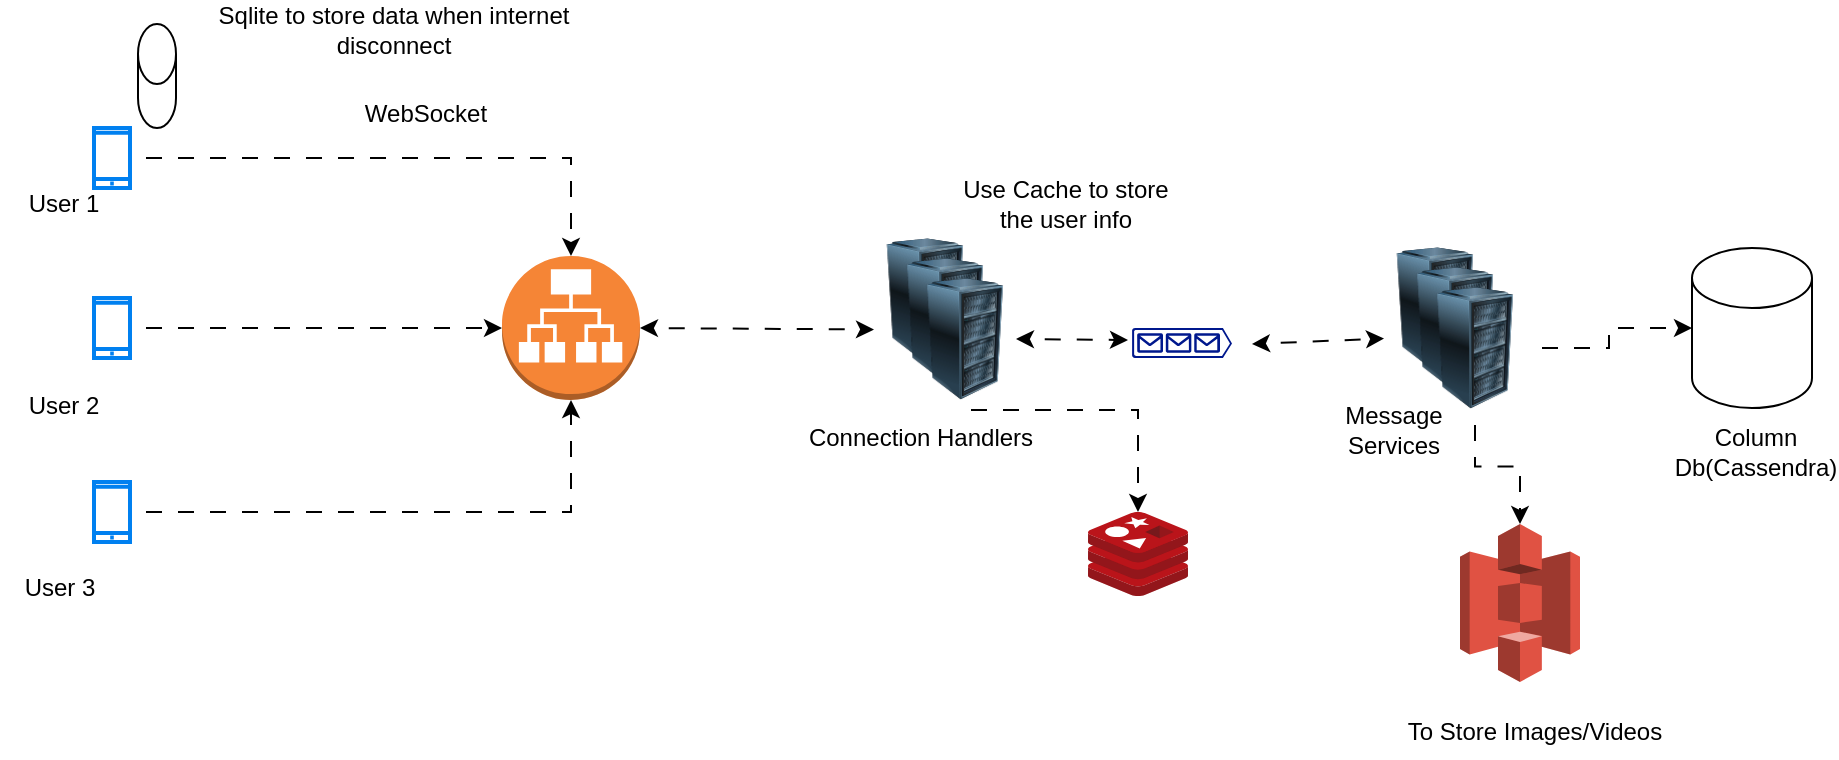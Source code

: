 <mxfile version="26.0.10" pages="9">
  <diagram name="Messaging" id="6dypnx5l7ETPkBPUX7ll">
    <mxGraphModel dx="1290" dy="653" grid="0" gridSize="10" guides="1" tooltips="1" connect="1" arrows="1" fold="1" page="0" pageScale="1" pageWidth="850" pageHeight="1100" math="0" shadow="0">
      <root>
        <mxCell id="0" />
        <mxCell id="1" parent="0" />
        <mxCell id="MLAJJkFEL0NLe4_yy2pO-10" style="edgeStyle=orthogonalEdgeStyle;rounded=0;orthogonalLoop=1;jettySize=auto;html=1;flowAnimation=1;" parent="1" source="MLAJJkFEL0NLe4_yy2pO-3" target="MLAJJkFEL0NLe4_yy2pO-9" edge="1">
          <mxGeometry relative="1" as="geometry" />
        </mxCell>
        <mxCell id="MLAJJkFEL0NLe4_yy2pO-3" value="" style="html=1;verticalLabelPosition=bottom;align=center;labelBackgroundColor=#ffffff;verticalAlign=top;strokeWidth=2;strokeColor=#0080F0;shadow=0;dashed=0;shape=mxgraph.ios7.icons.smartphone;" parent="1" vertex="1">
          <mxGeometry x="113" y="153" width="18" height="30" as="geometry" />
        </mxCell>
        <mxCell id="MLAJJkFEL0NLe4_yy2pO-4" value="" style="html=1;verticalLabelPosition=bottom;align=center;labelBackgroundColor=#ffffff;verticalAlign=top;strokeWidth=2;strokeColor=#0080F0;shadow=0;dashed=0;shape=mxgraph.ios7.icons.smartphone;" parent="1" vertex="1">
          <mxGeometry x="113" y="238" width="18" height="30" as="geometry" />
        </mxCell>
        <mxCell id="MLAJJkFEL0NLe4_yy2pO-5" value="" style="html=1;verticalLabelPosition=bottom;align=center;labelBackgroundColor=#ffffff;verticalAlign=top;strokeWidth=2;strokeColor=#0080F0;shadow=0;dashed=0;shape=mxgraph.ios7.icons.smartphone;" parent="1" vertex="1">
          <mxGeometry x="113" y="330" width="18" height="30" as="geometry" />
        </mxCell>
        <mxCell id="MLAJJkFEL0NLe4_yy2pO-6" value="User 1" style="text;html=1;align=center;verticalAlign=middle;whiteSpace=wrap;rounded=0;" parent="1" vertex="1">
          <mxGeometry x="68" y="176" width="60" height="30" as="geometry" />
        </mxCell>
        <mxCell id="MLAJJkFEL0NLe4_yy2pO-7" value="User 2" style="text;html=1;align=center;verticalAlign=middle;whiteSpace=wrap;rounded=0;" parent="1" vertex="1">
          <mxGeometry x="68" y="277" width="60" height="30" as="geometry" />
        </mxCell>
        <mxCell id="MLAJJkFEL0NLe4_yy2pO-8" value="User 3" style="text;html=1;align=center;verticalAlign=middle;whiteSpace=wrap;rounded=0;" parent="1" vertex="1">
          <mxGeometry x="66" y="368" width="60" height="30" as="geometry" />
        </mxCell>
        <mxCell id="MLAJJkFEL0NLe4_yy2pO-9" value="" style="outlineConnect=0;dashed=0;verticalLabelPosition=bottom;verticalAlign=top;align=center;html=1;shape=mxgraph.aws3.application_load_balancer;fillColor=#F58536;gradientColor=none;" parent="1" vertex="1">
          <mxGeometry x="317" y="217" width="69" height="72" as="geometry" />
        </mxCell>
        <mxCell id="MLAJJkFEL0NLe4_yy2pO-11" style="edgeStyle=orthogonalEdgeStyle;rounded=0;orthogonalLoop=1;jettySize=auto;html=1;entryX=0;entryY=0.5;entryDx=0;entryDy=0;entryPerimeter=0;flowAnimation=1;" parent="1" source="MLAJJkFEL0NLe4_yy2pO-4" target="MLAJJkFEL0NLe4_yy2pO-9" edge="1">
          <mxGeometry relative="1" as="geometry" />
        </mxCell>
        <mxCell id="MLAJJkFEL0NLe4_yy2pO-12" style="edgeStyle=orthogonalEdgeStyle;rounded=0;orthogonalLoop=1;jettySize=auto;html=1;entryX=0.5;entryY=1;entryDx=0;entryDy=0;entryPerimeter=0;flowAnimation=1;" parent="1" source="MLAJJkFEL0NLe4_yy2pO-5" target="MLAJJkFEL0NLe4_yy2pO-9" edge="1">
          <mxGeometry relative="1" as="geometry" />
        </mxCell>
        <mxCell id="MLAJJkFEL0NLe4_yy2pO-13" value="" style="image;html=1;image=img/lib/clip_art/computers/Server_Rack_128x128.png" parent="1" vertex="1">
          <mxGeometry x="503" y="208" width="51" height="61" as="geometry" />
        </mxCell>
        <mxCell id="MLAJJkFEL0NLe4_yy2pO-14" value="" style="image;html=1;image=img/lib/clip_art/computers/Server_Rack_128x128.png" parent="1" vertex="1">
          <mxGeometry x="513" y="218" width="51" height="61" as="geometry" />
        </mxCell>
        <mxCell id="MLAJJkFEL0NLe4_yy2pO-36" style="edgeStyle=orthogonalEdgeStyle;rounded=0;orthogonalLoop=1;jettySize=auto;html=1;flowAnimation=1;" parent="1" source="MLAJJkFEL0NLe4_yy2pO-15" target="MLAJJkFEL0NLe4_yy2pO-35" edge="1">
          <mxGeometry relative="1" as="geometry">
            <Array as="points">
              <mxPoint x="549" y="294" />
              <mxPoint x="635" y="294" />
            </Array>
          </mxGeometry>
        </mxCell>
        <mxCell id="MLAJJkFEL0NLe4_yy2pO-15" value="" style="image;html=1;image=img/lib/clip_art/computers/Server_Rack_128x128.png" parent="1" vertex="1">
          <mxGeometry x="523" y="228" width="51" height="61" as="geometry" />
        </mxCell>
        <mxCell id="MLAJJkFEL0NLe4_yy2pO-17" value="Connection Handlers" style="text;html=1;align=center;verticalAlign=middle;resizable=0;points=[];autosize=1;strokeColor=none;fillColor=none;" parent="1" vertex="1">
          <mxGeometry x="461" y="295" width="130" height="26" as="geometry" />
        </mxCell>
        <mxCell id="MLAJJkFEL0NLe4_yy2pO-18" value="WebSocket" style="text;html=1;align=center;verticalAlign=middle;whiteSpace=wrap;rounded=0;" parent="1" vertex="1">
          <mxGeometry x="249" y="131" width="60" height="30" as="geometry" />
        </mxCell>
        <mxCell id="MLAJJkFEL0NLe4_yy2pO-21" value="" style="image;html=1;image=img/lib/clip_art/computers/Server_Rack_128x128.png" parent="1" vertex="1">
          <mxGeometry x="758" y="212.5" width="51" height="61" as="geometry" />
        </mxCell>
        <mxCell id="MLAJJkFEL0NLe4_yy2pO-22" value="" style="image;html=1;image=img/lib/clip_art/computers/Server_Rack_128x128.png" parent="1" vertex="1">
          <mxGeometry x="768" y="222.5" width="51" height="61" as="geometry" />
        </mxCell>
        <mxCell id="MLAJJkFEL0NLe4_yy2pO-40" style="edgeStyle=orthogonalEdgeStyle;rounded=0;orthogonalLoop=1;jettySize=auto;html=1;flowAnimation=1;" parent="1" source="MLAJJkFEL0NLe4_yy2pO-23" target="MLAJJkFEL0NLe4_yy2pO-39" edge="1">
          <mxGeometry relative="1" as="geometry" />
        </mxCell>
        <mxCell id="MLAJJkFEL0NLe4_yy2pO-23" value="" style="image;html=1;image=img/lib/clip_art/computers/Server_Rack_128x128.png" parent="1" vertex="1">
          <mxGeometry x="778" y="232.5" width="51" height="61" as="geometry" />
        </mxCell>
        <mxCell id="MLAJJkFEL0NLe4_yy2pO-27" value="Message Services" style="text;html=1;align=center;verticalAlign=middle;whiteSpace=wrap;rounded=0;" parent="1" vertex="1">
          <mxGeometry x="733" y="289" width="60" height="30" as="geometry" />
        </mxCell>
        <mxCell id="MLAJJkFEL0NLe4_yy2pO-28" value="" style="sketch=0;aspect=fixed;pointerEvents=1;shadow=0;dashed=0;html=1;strokeColor=none;labelPosition=center;verticalLabelPosition=bottom;verticalAlign=top;align=center;fillColor=#00188D;shape=mxgraph.azure.queue_generic" parent="1" vertex="1">
          <mxGeometry x="632" y="253" width="50" height="15" as="geometry" />
        </mxCell>
        <mxCell id="MLAJJkFEL0NLe4_yy2pO-29" value="" style="shape=cylinder3;whiteSpace=wrap;html=1;boundedLbl=1;backgroundOutline=1;size=15;" parent="1" vertex="1">
          <mxGeometry x="135" y="101" width="19" height="52" as="geometry" />
        </mxCell>
        <mxCell id="MLAJJkFEL0NLe4_yy2pO-30" value="" style="shape=cylinder3;whiteSpace=wrap;html=1;boundedLbl=1;backgroundOutline=1;size=15;" parent="1" vertex="1">
          <mxGeometry x="912" y="213" width="60" height="80" as="geometry" />
        </mxCell>
        <mxCell id="MLAJJkFEL0NLe4_yy2pO-31" value="Sqlite to store data when internet disconnect" style="text;html=1;align=center;verticalAlign=middle;whiteSpace=wrap;rounded=0;" parent="1" vertex="1">
          <mxGeometry x="173" y="89" width="180" height="30" as="geometry" />
        </mxCell>
        <mxCell id="MLAJJkFEL0NLe4_yy2pO-32" style="edgeStyle=orthogonalEdgeStyle;rounded=0;orthogonalLoop=1;jettySize=auto;html=1;entryX=0;entryY=0.5;entryDx=0;entryDy=0;entryPerimeter=0;flowAnimation=1;" parent="1" source="MLAJJkFEL0NLe4_yy2pO-23" target="MLAJJkFEL0NLe4_yy2pO-30" edge="1">
          <mxGeometry relative="1" as="geometry" />
        </mxCell>
        <mxCell id="MLAJJkFEL0NLe4_yy2pO-33" value="Column Db(Cassendra)" style="text;html=1;align=center;verticalAlign=middle;whiteSpace=wrap;rounded=0;" parent="1" vertex="1">
          <mxGeometry x="914" y="300" width="60" height="30" as="geometry" />
        </mxCell>
        <mxCell id="MLAJJkFEL0NLe4_yy2pO-34" value="Use Cache to store the user info" style="text;html=1;align=center;verticalAlign=middle;whiteSpace=wrap;rounded=0;" parent="1" vertex="1">
          <mxGeometry x="540" y="176" width="118" height="30" as="geometry" />
        </mxCell>
        <mxCell id="MLAJJkFEL0NLe4_yy2pO-35" value="" style="image;sketch=0;aspect=fixed;html=1;points=[];align=center;fontSize=12;image=img/lib/mscae/Cache_Redis_Product.svg;" parent="1" vertex="1">
          <mxGeometry x="610" y="345" width="50" height="42" as="geometry" />
        </mxCell>
        <mxCell id="MLAJJkFEL0NLe4_yy2pO-37" value="" style="endArrow=classic;startArrow=classic;html=1;rounded=0;entryX=0;entryY=0.75;entryDx=0;entryDy=0;flowAnimation=1;" parent="1" target="MLAJJkFEL0NLe4_yy2pO-21" edge="1">
          <mxGeometry width="50" height="50" relative="1" as="geometry">
            <mxPoint x="692" y="261" as="sourcePoint" />
            <mxPoint x="748" y="219" as="targetPoint" />
          </mxGeometry>
        </mxCell>
        <mxCell id="MLAJJkFEL0NLe4_yy2pO-38" value="" style="endArrow=classic;startArrow=classic;html=1;rounded=0;exitX=1;exitY=0.5;exitDx=0;exitDy=0;flowAnimation=1;" parent="1" source="MLAJJkFEL0NLe4_yy2pO-15" edge="1">
          <mxGeometry width="50" height="50" relative="1" as="geometry">
            <mxPoint x="655" y="317" as="sourcePoint" />
            <mxPoint x="630" y="259" as="targetPoint" />
          </mxGeometry>
        </mxCell>
        <mxCell id="MLAJJkFEL0NLe4_yy2pO-39" value="" style="outlineConnect=0;dashed=0;verticalLabelPosition=bottom;verticalAlign=top;align=center;html=1;shape=mxgraph.aws3.s3;fillColor=#E05243;gradientColor=none;" parent="1" vertex="1">
          <mxGeometry x="796" y="351" width="60" height="79" as="geometry" />
        </mxCell>
        <mxCell id="MLAJJkFEL0NLe4_yy2pO-41" value="To Store Images/Videos" style="text;html=1;align=center;verticalAlign=middle;resizable=0;points=[];autosize=1;strokeColor=none;fillColor=none;" parent="1" vertex="1">
          <mxGeometry x="760" y="442" width="145" height="26" as="geometry" />
        </mxCell>
        <mxCell id="h8iS-cJefpT7HeQby520-1" value="" style="endArrow=classic;startArrow=classic;html=1;rounded=0;exitX=1;exitY=0.5;exitDx=0;exitDy=0;exitPerimeter=0;entryX=0;entryY=0.75;entryDx=0;entryDy=0;flowAnimation=1;" edge="1" parent="1" source="MLAJJkFEL0NLe4_yy2pO-9" target="MLAJJkFEL0NLe4_yy2pO-13">
          <mxGeometry width="50" height="50" relative="1" as="geometry">
            <mxPoint x="380" y="383" as="sourcePoint" />
            <mxPoint x="430" y="333" as="targetPoint" />
          </mxGeometry>
        </mxCell>
      </root>
    </mxGraphModel>
  </diagram>
  <diagram id="uYf0SSHExDyEp5kEb0Kn" name="Twitter">
    <mxGraphModel dx="3267" dy="1851" grid="0" gridSize="10" guides="1" tooltips="1" connect="1" arrows="1" fold="1" page="0" pageScale="1" pageWidth="850" pageHeight="1100" math="0" shadow="0">
      <root>
        <mxCell id="0" />
        <mxCell id="1" parent="0" />
        <mxCell id="AE5Dq45fooWx5qyHSBE6-3" style="edgeStyle=orthogonalEdgeStyle;rounded=0;orthogonalLoop=1;jettySize=auto;html=1;" edge="1" parent="1" source="AE5Dq45fooWx5qyHSBE6-1" target="AE5Dq45fooWx5qyHSBE6-2">
          <mxGeometry relative="1" as="geometry" />
        </mxCell>
        <mxCell id="AE5Dq45fooWx5qyHSBE6-1" value="Actor" style="shape=umlActor;verticalLabelPosition=bottom;verticalAlign=top;html=1;outlineConnect=0;" vertex="1" parent="1">
          <mxGeometry x="-196" y="41" width="30" height="60" as="geometry" />
        </mxCell>
        <mxCell id="AE5Dq45fooWx5qyHSBE6-6" style="edgeStyle=orthogonalEdgeStyle;rounded=0;orthogonalLoop=1;jettySize=auto;html=1;" edge="1" parent="1" source="AE5Dq45fooWx5qyHSBE6-2">
          <mxGeometry relative="1" as="geometry">
            <mxPoint x="71.6" y="71" as="targetPoint" />
          </mxGeometry>
        </mxCell>
        <mxCell id="AE5Dq45fooWx5qyHSBE6-2" value="" style="points=[];aspect=fixed;html=1;align=center;shadow=0;dashed=0;fillColor=#FF6A00;strokeColor=none;shape=mxgraph.alibaba_cloud.alb_application_load_balancer_01;" vertex="1" parent="1">
          <mxGeometry x="-21" y="50.9" width="47.4" height="40.2" as="geometry" />
        </mxCell>
        <mxCell id="AE5Dq45fooWx5qyHSBE6-30" style="edgeStyle=orthogonalEdgeStyle;rounded=0;orthogonalLoop=1;jettySize=auto;html=1;entryX=0.143;entryY=0.726;entryDx=0;entryDy=0;entryPerimeter=0;" edge="1" parent="1" source="AE5Dq45fooWx5qyHSBE6-4">
          <mxGeometry relative="1" as="geometry">
            <mxPoint x="-5.222" y="412.185" as="targetPoint" />
            <Array as="points">
              <mxPoint x="-118" y="412" />
            </Array>
          </mxGeometry>
        </mxCell>
        <mxCell id="AE5Dq45fooWx5qyHSBE6-4" value="" style="html=1;verticalLabelPosition=bottom;labelBackgroundColor=#ffffff;verticalAlign=top;shadow=0;dashed=0;strokeWidth=1;shape=mxgraph.ios7.misc.ipad7inch;strokeColor=#c0c0c0;" vertex="1" parent="1">
          <mxGeometry x="-129" y="47" width="21" height="48" as="geometry" />
        </mxCell>
        <mxCell id="AE5Dq45fooWx5qyHSBE6-10" style="edgeStyle=orthogonalEdgeStyle;rounded=0;orthogonalLoop=1;jettySize=auto;html=1;" edge="1" parent="1" source="AE5Dq45fooWx5qyHSBE6-5" target="AE5Dq45fooWx5qyHSBE6-8">
          <mxGeometry relative="1" as="geometry" />
        </mxCell>
        <mxCell id="AE5Dq45fooWx5qyHSBE6-14" style="edgeStyle=orthogonalEdgeStyle;rounded=0;orthogonalLoop=1;jettySize=auto;html=1;" edge="1" parent="1" source="AE5Dq45fooWx5qyHSBE6-5">
          <mxGeometry relative="1" as="geometry">
            <mxPoint x="148.4" y="141" as="targetPoint" />
          </mxGeometry>
        </mxCell>
        <mxCell id="AE5Dq45fooWx5qyHSBE6-75" style="edgeStyle=orthogonalEdgeStyle;rounded=0;orthogonalLoop=1;jettySize=auto;html=1;entryX=0.5;entryY=0;entryDx=0;entryDy=0;" edge="1" parent="1" source="AE5Dq45fooWx5qyHSBE6-5" target="AE5Dq45fooWx5qyHSBE6-74">
          <mxGeometry relative="1" as="geometry">
            <Array as="points">
              <mxPoint x="118" y="-6" />
              <mxPoint x="816" y="-6" />
            </Array>
          </mxGeometry>
        </mxCell>
        <mxCell id="AE5Dq45fooWx5qyHSBE6-5" value="" style="image;html=1;image=img/lib/clip_art/computers/Server_Rack_128x128.png" vertex="1" parent="1">
          <mxGeometry x="78" y="41" width="80" height="80" as="geometry" />
        </mxCell>
        <mxCell id="AE5Dq45fooWx5qyHSBE6-7" value="User Service(Exposes to get user information)" style="text;html=1;align=center;verticalAlign=middle;resizable=0;points=[];autosize=1;strokeColor=none;fillColor=none;" vertex="1" parent="1">
          <mxGeometry x="-33" y="12" width="263" height="26" as="geometry" />
        </mxCell>
        <mxCell id="AE5Dq45fooWx5qyHSBE6-8" value="" style="shape=cylinder3;whiteSpace=wrap;html=1;boundedLbl=1;backgroundOutline=1;size=15;" vertex="1" parent="1">
          <mxGeometry x="210" y="44" width="39" height="57" as="geometry" />
        </mxCell>
        <mxCell id="AE5Dq45fooWx5qyHSBE6-11" value="SQL" style="text;html=1;align=center;verticalAlign=middle;resizable=0;points=[];autosize=1;strokeColor=none;fillColor=none;" vertex="1" parent="1">
          <mxGeometry x="239" y="24.9" width="42" height="26" as="geometry" />
        </mxCell>
        <mxCell id="AE5Dq45fooWx5qyHSBE6-12" value="" style="image;sketch=0;aspect=fixed;html=1;points=[];align=center;fontSize=12;image=img/lib/mscae/Cache_Redis_Product.svg;" vertex="1" parent="1">
          <mxGeometry x="155" y="113" width="50" height="42" as="geometry" />
        </mxCell>
        <mxCell id="AE5Dq45fooWx5qyHSBE6-15" value="Login" style="text;html=1;align=center;verticalAlign=middle;resizable=0;points=[];autosize=1;strokeColor=none;fillColor=none;" vertex="1" parent="1">
          <mxGeometry x="-94" y="79" width="47" height="26" as="geometry" />
        </mxCell>
        <mxCell id="AE5Dq45fooWx5qyHSBE6-16" value="UserInfo, Followers, Following , last seen etc" style="text;html=1;align=center;verticalAlign=middle;resizable=0;points=[];autosize=1;strokeColor=none;fillColor=none;" vertex="1" parent="1">
          <mxGeometry x="204" y="105" width="256" height="26" as="geometry" />
        </mxCell>
        <mxCell id="AE5Dq45fooWx5qyHSBE6-21" style="edgeStyle=orthogonalEdgeStyle;rounded=0;orthogonalLoop=1;jettySize=auto;html=1;" edge="1" parent="1" source="AE5Dq45fooWx5qyHSBE6-17" target="AE5Dq45fooWx5qyHSBE6-18">
          <mxGeometry relative="1" as="geometry" />
        </mxCell>
        <mxCell id="AE5Dq45fooWx5qyHSBE6-17" value="" style="points=[];aspect=fixed;html=1;align=center;shadow=0;dashed=0;fillColor=#FF6A00;strokeColor=none;shape=mxgraph.alibaba_cloud.alb_application_load_balancer_01;" vertex="1" parent="1">
          <mxGeometry x="-16" y="230" width="47.4" height="40.2" as="geometry" />
        </mxCell>
        <mxCell id="AE5Dq45fooWx5qyHSBE6-27" style="edgeStyle=orthogonalEdgeStyle;rounded=0;orthogonalLoop=1;jettySize=auto;html=1;" edge="1" parent="1" source="AE5Dq45fooWx5qyHSBE6-18" target="AE5Dq45fooWx5qyHSBE6-12">
          <mxGeometry relative="1" as="geometry" />
        </mxCell>
        <mxCell id="AE5Dq45fooWx5qyHSBE6-76" style="edgeStyle=orthogonalEdgeStyle;rounded=0;orthogonalLoop=1;jettySize=auto;html=1;" edge="1" parent="1" source="AE5Dq45fooWx5qyHSBE6-18" target="AE5Dq45fooWx5qyHSBE6-74">
          <mxGeometry relative="1" as="geometry">
            <Array as="points">
              <mxPoint x="477" y="282" />
              <mxPoint x="477" y="282" />
            </Array>
          </mxGeometry>
        </mxCell>
        <mxCell id="AE5Dq45fooWx5qyHSBE6-91" style="edgeStyle=orthogonalEdgeStyle;rounded=0;orthogonalLoop=1;jettySize=auto;html=1;entryX=0.25;entryY=0;entryDx=0;entryDy=0;" edge="1" parent="1" source="AE5Dq45fooWx5qyHSBE6-18" target="AE5Dq45fooWx5qyHSBE6-86">
          <mxGeometry relative="1" as="geometry">
            <Array as="points">
              <mxPoint x="126" y="300" />
              <mxPoint x="354" y="300" />
              <mxPoint x="354" y="575" />
              <mxPoint x="720" y="575" />
            </Array>
          </mxGeometry>
        </mxCell>
        <mxCell id="AE5Dq45fooWx5qyHSBE6-18" value="" style="image;html=1;image=img/lib/clip_art/computers/Server_Rack_128x128.png" vertex="1" parent="1">
          <mxGeometry x="86" y="213" width="80" height="80" as="geometry" />
        </mxCell>
        <mxCell id="AE5Dq45fooWx5qyHSBE6-19" style="edgeStyle=orthogonalEdgeStyle;rounded=0;orthogonalLoop=1;jettySize=auto;html=1;entryX=0.093;entryY=0.831;entryDx=0;entryDy=0;entryPerimeter=0;exitX=0.41;exitY=1.042;exitDx=0;exitDy=0;exitPerimeter=0;" edge="1" parent="1" source="AE5Dq45fooWx5qyHSBE6-4" target="AE5Dq45fooWx5qyHSBE6-17">
          <mxGeometry relative="1" as="geometry">
            <mxPoint x="-121" y="137" as="sourcePoint" />
            <Array as="points">
              <mxPoint x="-120" y="263" />
            </Array>
          </mxGeometry>
        </mxCell>
        <mxCell id="AE5Dq45fooWx5qyHSBE6-20" value="Follow" style="text;html=1;align=center;verticalAlign=middle;resizable=0;points=[];autosize=1;strokeColor=none;fillColor=none;" vertex="1" parent="1">
          <mxGeometry x="-118" y="173" width="53" height="26" as="geometry" />
        </mxCell>
        <mxCell id="AE5Dq45fooWx5qyHSBE6-22" value="Graph Service(Exposes endpoints for following secnearios)" style="text;html=1;align=center;verticalAlign=middle;resizable=0;points=[];autosize=1;strokeColor=none;fillColor=none;" vertex="1" parent="1">
          <mxGeometry x="-72" y="184.1" width="333" height="26" as="geometry" />
        </mxCell>
        <mxCell id="AE5Dq45fooWx5qyHSBE6-23" value="" style="shape=cylinder3;whiteSpace=wrap;html=1;boundedLbl=1;backgroundOutline=1;size=15;" vertex="1" parent="1">
          <mxGeometry x="217" y="221.6" width="39" height="57" as="geometry" />
        </mxCell>
        <mxCell id="AE5Dq45fooWx5qyHSBE6-24" style="edgeStyle=orthogonalEdgeStyle;rounded=0;orthogonalLoop=1;jettySize=auto;html=1;entryX=0;entryY=0.5;entryDx=0;entryDy=0;entryPerimeter=0;" edge="1" parent="1" source="AE5Dq45fooWx5qyHSBE6-18" target="AE5Dq45fooWx5qyHSBE6-23">
          <mxGeometry relative="1" as="geometry" />
        </mxCell>
        <mxCell id="AE5Dq45fooWx5qyHSBE6-25" value="Graph DB" style="text;html=1;align=center;verticalAlign=middle;resizable=0;points=[];autosize=1;strokeColor=none;fillColor=none;" vertex="1" parent="1">
          <mxGeometry x="227" y="195.6" width="71" height="26" as="geometry" />
        </mxCell>
        <mxCell id="AE5Dq45fooWx5qyHSBE6-31" value="Other User&lt;br&gt;Flow/Updates" style="text;html=1;align=center;verticalAlign=middle;resizable=0;points=[];autosize=1;strokeColor=none;fillColor=none;" vertex="1" parent="1">
          <mxGeometry x="-121" y="307" width="91" height="41" as="geometry" />
        </mxCell>
        <mxCell id="AE5Dq45fooWx5qyHSBE6-34" style="edgeStyle=orthogonalEdgeStyle;rounded=0;orthogonalLoop=1;jettySize=auto;html=1;" edge="1" parent="1" source="AE5Dq45fooWx5qyHSBE6-32">
          <mxGeometry relative="1" as="geometry">
            <mxPoint x="81.2" y="411.1" as="targetPoint" />
          </mxGeometry>
        </mxCell>
        <mxCell id="AE5Dq45fooWx5qyHSBE6-36" style="edgeStyle=orthogonalEdgeStyle;rounded=0;orthogonalLoop=1;jettySize=auto;html=1;" edge="1" parent="1" source="AE5Dq45fooWx5qyHSBE6-32" target="AE5Dq45fooWx5qyHSBE6-35">
          <mxGeometry relative="1" as="geometry">
            <Array as="points">
              <mxPoint x="19" y="515" />
            </Array>
          </mxGeometry>
        </mxCell>
        <mxCell id="AE5Dq45fooWx5qyHSBE6-32" value="" style="points=[];aspect=fixed;html=1;align=center;shadow=0;dashed=0;fillColor=#FF6A00;strokeColor=none;shape=mxgraph.alibaba_cloud.alb_application_load_balancer_01;" vertex="1" parent="1">
          <mxGeometry x="-5" y="391" width="47.4" height="40.2" as="geometry" />
        </mxCell>
        <mxCell id="AE5Dq45fooWx5qyHSBE6-33" value="" style="image;html=1;image=img/lib/clip_art/computers/Server_Rack_128x128.png" vertex="1" parent="1">
          <mxGeometry x="87" y="367" width="80" height="80" as="geometry" />
        </mxCell>
        <mxCell id="AE5Dq45fooWx5qyHSBE6-35" value="" style="image;html=1;image=img/lib/clip_art/computers/Server_Rack_128x128.png" vertex="1" parent="1">
          <mxGeometry x="93" y="485" width="80" height="80" as="geometry" />
        </mxCell>
        <mxCell id="AE5Dq45fooWx5qyHSBE6-37" value="Analytics Service" style="text;html=1;align=center;verticalAlign=middle;resizable=0;points=[];autosize=1;strokeColor=none;fillColor=none;" vertex="1" parent="1">
          <mxGeometry x="86" y="323" width="109" height="26" as="geometry" />
        </mxCell>
        <mxCell id="AE5Dq45fooWx5qyHSBE6-38" value="Live User Websocket&lt;br&gt;Handler" style="text;html=1;align=center;verticalAlign=middle;resizable=0;points=[];autosize=1;strokeColor=none;fillColor=none;" vertex="1" parent="1">
          <mxGeometry x="61.5" y="442" width="131" height="41" as="geometry" />
        </mxCell>
        <mxCell id="AE5Dq45fooWx5qyHSBE6-39" value="" style="sketch=0;aspect=fixed;pointerEvents=1;shadow=0;dashed=0;html=1;strokeColor=none;labelPosition=center;verticalLabelPosition=bottom;verticalAlign=top;align=center;fillColor=#00188D;shape=mxgraph.azure.queue_generic" vertex="1" parent="1">
          <mxGeometry x="488" y="297" width="94" height="28.2" as="geometry" />
        </mxCell>
        <mxCell id="AE5Dq45fooWx5qyHSBE6-40" style="edgeStyle=orthogonalEdgeStyle;rounded=0;orthogonalLoop=1;jettySize=auto;html=1;entryX=0.234;entryY=0;entryDx=0;entryDy=0;entryPerimeter=0;" edge="1" parent="1" source="AE5Dq45fooWx5qyHSBE6-5" target="AE5Dq45fooWx5qyHSBE6-39">
          <mxGeometry relative="1" as="geometry" />
        </mxCell>
        <mxCell id="AE5Dq45fooWx5qyHSBE6-41" style="edgeStyle=orthogonalEdgeStyle;rounded=0;orthogonalLoop=1;jettySize=auto;html=1;entryX=0.294;entryY=1.078;entryDx=0;entryDy=0;entryPerimeter=0;" edge="1" parent="1" source="AE5Dq45fooWx5qyHSBE6-33" target="AE5Dq45fooWx5qyHSBE6-39">
          <mxGeometry relative="1" as="geometry" />
        </mxCell>
        <mxCell id="AE5Dq45fooWx5qyHSBE6-42" style="edgeStyle=orthogonalEdgeStyle;rounded=0;orthogonalLoop=1;jettySize=auto;html=1;entryX=0.5;entryY=1;entryDx=0;entryDy=0;entryPerimeter=0;" edge="1" parent="1" source="AE5Dq45fooWx5qyHSBE6-35" target="AE5Dq45fooWx5qyHSBE6-39">
          <mxGeometry relative="1" as="geometry" />
        </mxCell>
        <mxCell id="AE5Dq45fooWx5qyHSBE6-44" style="edgeStyle=orthogonalEdgeStyle;rounded=0;orthogonalLoop=1;jettySize=auto;html=1;entryX=0.005;entryY=0.97;entryDx=0;entryDy=0;entryPerimeter=0;" edge="1" parent="1" source="AE5Dq45fooWx5qyHSBE6-18" target="AE5Dq45fooWx5qyHSBE6-39">
          <mxGeometry relative="1" as="geometry">
            <Array as="points">
              <mxPoint x="126" y="320" />
              <mxPoint x="489" y="320" />
            </Array>
          </mxGeometry>
        </mxCell>
        <mxCell id="AE5Dq45fooWx5qyHSBE6-45" value="Actor" style="shape=umlActor;verticalLabelPosition=bottom;verticalAlign=top;html=1;outlineConnect=0;" vertex="1" parent="1">
          <mxGeometry x="-196" y="633" width="30" height="60" as="geometry" />
        </mxCell>
        <mxCell id="AE5Dq45fooWx5qyHSBE6-49" style="edgeStyle=orthogonalEdgeStyle;rounded=0;orthogonalLoop=1;jettySize=auto;html=1;" edge="1" parent="1" source="AE5Dq45fooWx5qyHSBE6-46">
          <mxGeometry relative="1" as="geometry">
            <mxPoint x="3.6" y="663" as="targetPoint" />
          </mxGeometry>
        </mxCell>
        <mxCell id="AE5Dq45fooWx5qyHSBE6-46" value="" style="html=1;verticalLabelPosition=bottom;labelBackgroundColor=#ffffff;verticalAlign=top;shadow=0;dashed=0;strokeWidth=1;shape=mxgraph.ios7.misc.ipad7inch;strokeColor=#c0c0c0;" vertex="1" parent="1">
          <mxGeometry x="-98" y="639" width="21" height="48" as="geometry" />
        </mxCell>
        <mxCell id="AE5Dq45fooWx5qyHSBE6-47" style="edgeStyle=orthogonalEdgeStyle;rounded=0;orthogonalLoop=1;jettySize=auto;html=1;entryX=-0.114;entryY=0.5;entryDx=0;entryDy=0;entryPerimeter=0;" edge="1" parent="1" source="AE5Dq45fooWx5qyHSBE6-45" target="AE5Dq45fooWx5qyHSBE6-46">
          <mxGeometry relative="1" as="geometry" />
        </mxCell>
        <mxCell id="AE5Dq45fooWx5qyHSBE6-52" style="edgeStyle=orthogonalEdgeStyle;rounded=0;orthogonalLoop=1;jettySize=auto;html=1;" edge="1" parent="1" source="AE5Dq45fooWx5qyHSBE6-48">
          <mxGeometry relative="1" as="geometry">
            <mxPoint x="99.6" y="663" as="targetPoint" />
          </mxGeometry>
        </mxCell>
        <mxCell id="AE5Dq45fooWx5qyHSBE6-48" value="" style="points=[];aspect=fixed;html=1;align=center;shadow=0;dashed=0;fillColor=#FF6A00;strokeColor=none;shape=mxgraph.alibaba_cloud.alb_application_load_balancer_01;" vertex="1" parent="1">
          <mxGeometry x="4" y="641.5" width="50.7" height="43" as="geometry" />
        </mxCell>
        <mxCell id="AE5Dq45fooWx5qyHSBE6-88" style="edgeStyle=orthogonalEdgeStyle;rounded=0;orthogonalLoop=1;jettySize=auto;html=1;" edge="1" parent="1" source="AE5Dq45fooWx5qyHSBE6-50" target="AE5Dq45fooWx5qyHSBE6-86">
          <mxGeometry relative="1" as="geometry" />
        </mxCell>
        <mxCell id="AE5Dq45fooWx5qyHSBE6-96" style="edgeStyle=orthogonalEdgeStyle;rounded=0;orthogonalLoop=1;jettySize=auto;html=1;entryX=1;entryY=0.75;entryDx=0;entryDy=0;" edge="1" parent="1" source="AE5Dq45fooWx5qyHSBE6-50" target="AE5Dq45fooWx5qyHSBE6-35">
          <mxGeometry relative="1" as="geometry">
            <Array as="points">
              <mxPoint x="538" y="545" />
            </Array>
          </mxGeometry>
        </mxCell>
        <mxCell id="AE5Dq45fooWx5qyHSBE6-103" style="edgeStyle=orthogonalEdgeStyle;rounded=0;orthogonalLoop=1;jettySize=auto;html=1;" edge="1" parent="1" source="AE5Dq45fooWx5qyHSBE6-50" target="AE5Dq45fooWx5qyHSBE6-102">
          <mxGeometry relative="1" as="geometry" />
        </mxCell>
        <mxCell id="AE5Dq45fooWx5qyHSBE6-50" value="" style="sketch=0;aspect=fixed;pointerEvents=1;shadow=0;dashed=0;html=1;strokeColor=none;labelPosition=center;verticalLabelPosition=bottom;verticalAlign=top;align=center;fillColor=#00188D;shape=mxgraph.azure.queue_generic" vertex="1" parent="1">
          <mxGeometry x="491" y="679" width="92" height="27.6" as="geometry" />
        </mxCell>
        <mxCell id="AE5Dq45fooWx5qyHSBE6-55" style="edgeStyle=orthogonalEdgeStyle;rounded=0;orthogonalLoop=1;jettySize=auto;html=1;" edge="1" parent="1" source="AE5Dq45fooWx5qyHSBE6-51" target="AE5Dq45fooWx5qyHSBE6-54">
          <mxGeometry relative="1" as="geometry" />
        </mxCell>
        <mxCell id="AE5Dq45fooWx5qyHSBE6-63" style="edgeStyle=orthogonalEdgeStyle;rounded=0;orthogonalLoop=1;jettySize=auto;html=1;" edge="1" parent="1" source="AE5Dq45fooWx5qyHSBE6-51">
          <mxGeometry relative="1" as="geometry">
            <mxPoint x="486.8" y="697" as="targetPoint" />
            <Array as="points">
              <mxPoint x="330" y="697" />
              <mxPoint x="330" y="698" />
            </Array>
          </mxGeometry>
        </mxCell>
        <mxCell id="AE5Dq45fooWx5qyHSBE6-67" style="edgeStyle=orthogonalEdgeStyle;rounded=0;orthogonalLoop=1;jettySize=auto;html=1;" edge="1" parent="1" source="AE5Dq45fooWx5qyHSBE6-51">
          <mxGeometry relative="1" as="geometry">
            <mxPoint x="133" y="742.6" as="targetPoint" />
          </mxGeometry>
        </mxCell>
        <mxCell id="AE5Dq45fooWx5qyHSBE6-51" value="" style="image;html=1;image=img/lib/clip_art/computers/Server_Rack_128x128.png" vertex="1" parent="1">
          <mxGeometry x="96" y="625.5" width="74" height="75" as="geometry" />
        </mxCell>
        <mxCell id="AE5Dq45fooWx5qyHSBE6-53" value="Tweet Handler" style="text;html=1;align=center;verticalAlign=middle;resizable=0;points=[];autosize=1;strokeColor=none;fillColor=none;" vertex="1" parent="1">
          <mxGeometry x="109" y="585" width="95" height="26" as="geometry" />
        </mxCell>
        <mxCell id="AE5Dq45fooWx5qyHSBE6-77" style="edgeStyle=orthogonalEdgeStyle;rounded=0;orthogonalLoop=1;jettySize=auto;html=1;" edge="1" parent="1" source="AE5Dq45fooWx5qyHSBE6-98">
          <mxGeometry relative="1" as="geometry">
            <mxPoint x="815.286" y="356.714" as="targetPoint" />
          </mxGeometry>
        </mxCell>
        <mxCell id="AE5Dq45fooWx5qyHSBE6-54" value="" style="shape=cylinder3;whiteSpace=wrap;html=1;boundedLbl=1;backgroundOutline=1;size=15;" vertex="1" parent="1">
          <mxGeometry x="377" y="617" width="39" height="57" as="geometry" />
        </mxCell>
        <mxCell id="AE5Dq45fooWx5qyHSBE6-56" value="ColumnDb" style="text;html=1;align=center;verticalAlign=middle;resizable=0;points=[];autosize=1;strokeColor=none;fillColor=none;" vertex="1" parent="1">
          <mxGeometry x="411" y="591" width="75" height="26" as="geometry" />
        </mxCell>
        <mxCell id="AE5Dq45fooWx5qyHSBE6-57" value="" style="outlineConnect=0;dashed=0;verticalLabelPosition=bottom;verticalAlign=top;align=center;html=1;shape=mxgraph.aws3.s3;fillColor=#E05243;gradientColor=none;" vertex="1" parent="1">
          <mxGeometry x="230" y="736.3" width="46" height="47" as="geometry" />
        </mxCell>
        <mxCell id="AE5Dq45fooWx5qyHSBE6-60" value="Tweet" style="text;html=1;align=center;verticalAlign=middle;resizable=0;points=[];autosize=1;strokeColor=none;fillColor=none;" vertex="1" parent="1">
          <mxGeometry x="-92" y="693" width="50" height="26" as="geometry" />
        </mxCell>
        <mxCell id="AE5Dq45fooWx5qyHSBE6-101" style="edgeStyle=orthogonalEdgeStyle;rounded=0;orthogonalLoop=1;jettySize=auto;html=1;" edge="1" parent="1" source="AE5Dq45fooWx5qyHSBE6-64">
          <mxGeometry relative="1" as="geometry">
            <mxPoint x="-102.556" y="695.667" as="targetPoint" />
          </mxGeometry>
        </mxCell>
        <mxCell id="AE5Dq45fooWx5qyHSBE6-64" value="" style="points=[];aspect=fixed;html=1;align=center;shadow=0;dashed=0;fillColor=#FF6A00;strokeColor=none;shape=mxgraph.alibaba_cloud.cdn_content_distribution_network;" vertex="1" parent="1">
          <mxGeometry x="-16" y="741" width="51" height="42.3" as="geometry" />
        </mxCell>
        <mxCell id="AE5Dq45fooWx5qyHSBE6-70" style="edgeStyle=orthogonalEdgeStyle;rounded=0;orthogonalLoop=1;jettySize=auto;html=1;" edge="1" parent="1" source="AE5Dq45fooWx5qyHSBE6-65">
          <mxGeometry relative="1" as="geometry">
            <mxPoint x="35.6" y="756.2" as="targetPoint" />
          </mxGeometry>
        </mxCell>
        <mxCell id="AE5Dq45fooWx5qyHSBE6-65" value="" style="image;html=1;image=img/lib/clip_art/computers/Server_Rack_128x128.png" vertex="1" parent="1">
          <mxGeometry x="96" y="745" width="74" height="75" as="geometry" />
        </mxCell>
        <mxCell id="AE5Dq45fooWx5qyHSBE6-68" value="Media Service" style="text;html=1;align=center;verticalAlign=middle;resizable=0;points=[];autosize=1;strokeColor=none;fillColor=none;" vertex="1" parent="1">
          <mxGeometry x="116" y="705" width="94" height="26" as="geometry" />
        </mxCell>
        <mxCell id="AE5Dq45fooWx5qyHSBE6-69" style="edgeStyle=orthogonalEdgeStyle;rounded=0;orthogonalLoop=1;jettySize=auto;html=1;entryX=0;entryY=0.5;entryDx=0;entryDy=0;entryPerimeter=0;" edge="1" parent="1" source="AE5Dq45fooWx5qyHSBE6-65" target="AE5Dq45fooWx5qyHSBE6-57">
          <mxGeometry relative="1" as="geometry" />
        </mxCell>
        <mxCell id="AE5Dq45fooWx5qyHSBE6-80" style="edgeStyle=orthogonalEdgeStyle;rounded=0;orthogonalLoop=1;jettySize=auto;html=1;" edge="1" parent="1" source="AE5Dq45fooWx5qyHSBE6-74" target="AE5Dq45fooWx5qyHSBE6-79">
          <mxGeometry relative="1" as="geometry" />
        </mxCell>
        <mxCell id="AE5Dq45fooWx5qyHSBE6-74" value="" style="image;html=1;image=img/lib/clip_art/computers/Server_Rack_128x128.png" vertex="1" parent="1">
          <mxGeometry x="776" y="268" width="80" height="80" as="geometry" />
        </mxCell>
        <mxCell id="AE5Dq45fooWx5qyHSBE6-78" value="Timeline Service" style="text;html=1;align=center;verticalAlign=middle;resizable=0;points=[];autosize=1;strokeColor=none;fillColor=none;" vertex="1" parent="1">
          <mxGeometry x="710" y="237.1" width="106" height="26" as="geometry" />
        </mxCell>
        <mxCell id="AE5Dq45fooWx5qyHSBE6-79" value="" style="image;sketch=0;aspect=fixed;html=1;points=[];align=center;fontSize=12;image=img/lib/mscae/Cache_Redis_Product.svg;" vertex="1" parent="1">
          <mxGeometry x="700" y="386" width="50" height="42" as="geometry" />
        </mxCell>
        <mxCell id="AE5Dq45fooWx5qyHSBE6-85" style="edgeStyle=orthogonalEdgeStyle;rounded=0;orthogonalLoop=1;jettySize=auto;html=1;entryX=0.75;entryY=1;entryDx=0;entryDy=0;" edge="1" parent="1" source="AE5Dq45fooWx5qyHSBE6-82" target="AE5Dq45fooWx5qyHSBE6-74">
          <mxGeometry relative="1" as="geometry">
            <mxPoint x="861.0" y="904.143" as="targetPoint" />
          </mxGeometry>
        </mxCell>
        <mxCell id="AE5Dq45fooWx5qyHSBE6-109" style="edgeStyle=orthogonalEdgeStyle;rounded=0;orthogonalLoop=1;jettySize=auto;html=1;entryX=0;entryY=0.75;entryDx=0;entryDy=0;" edge="1" parent="1" source="AE5Dq45fooWx5qyHSBE6-82" target="AE5Dq45fooWx5qyHSBE6-108">
          <mxGeometry relative="1" as="geometry" />
        </mxCell>
        <mxCell id="AE5Dq45fooWx5qyHSBE6-82" value="" style="points=[];aspect=fixed;html=1;align=center;shadow=0;dashed=0;fillColor=#FF6A00;strokeColor=none;shape=mxgraph.alibaba_cloud.alb_application_load_balancer_01;" vertex="1" parent="1">
          <mxGeometry x="10.8" y="926" width="50.7" height="43" as="geometry" />
        </mxCell>
        <mxCell id="AE5Dq45fooWx5qyHSBE6-83" style="edgeStyle=orthogonalEdgeStyle;rounded=0;orthogonalLoop=1;jettySize=auto;html=1;entryX=0.134;entryY=0.714;entryDx=0;entryDy=0;entryPerimeter=0;" edge="1" parent="1" source="AE5Dq45fooWx5qyHSBE6-46" target="AE5Dq45fooWx5qyHSBE6-82">
          <mxGeometry relative="1" as="geometry">
            <Array as="points">
              <mxPoint x="-87" y="951" />
              <mxPoint x="18" y="951" />
            </Array>
          </mxGeometry>
        </mxCell>
        <mxCell id="AE5Dq45fooWx5qyHSBE6-84" value="User/Home Timeline&lt;br&gt;Search UI" style="text;html=1;align=center;verticalAlign=middle;resizable=0;points=[];autosize=1;strokeColor=none;fillColor=none;" vertex="1" parent="1">
          <mxGeometry x="-151" y="954" width="127" height="41" as="geometry" />
        </mxCell>
        <mxCell id="AE5Dq45fooWx5qyHSBE6-90" style="edgeStyle=orthogonalEdgeStyle;rounded=0;orthogonalLoop=1;jettySize=auto;html=1;entryX=0.25;entryY=1;entryDx=0;entryDy=0;" edge="1" parent="1" source="AE5Dq45fooWx5qyHSBE6-86" target="AE5Dq45fooWx5qyHSBE6-74">
          <mxGeometry relative="1" as="geometry" />
        </mxCell>
        <mxCell id="AE5Dq45fooWx5qyHSBE6-94" style="edgeStyle=orthogonalEdgeStyle;rounded=0;orthogonalLoop=1;jettySize=auto;html=1;entryX=0.301;entryY=1.054;entryDx=0;entryDy=0;entryPerimeter=0;" edge="1" parent="1" source="AE5Dq45fooWx5qyHSBE6-86" target="AE5Dq45fooWx5qyHSBE6-50">
          <mxGeometry relative="1" as="geometry">
            <mxPoint x="513.571" y="717.857" as="targetPoint" />
            <Array as="points">
              <mxPoint x="519" y="743" />
            </Array>
          </mxGeometry>
        </mxCell>
        <mxCell id="AE5Dq45fooWx5qyHSBE6-86" value="" style="image;html=1;image=img/lib/clip_art/computers/Server_Rack_128x128.png" vertex="1" parent="1">
          <mxGeometry x="700" y="703.3" width="80" height="80" as="geometry" />
        </mxCell>
        <mxCell id="AE5Dq45fooWx5qyHSBE6-87" value="Tweet Processor" style="text;html=1;align=center;verticalAlign=middle;resizable=0;points=[];autosize=1;strokeColor=none;fillColor=none;" vertex="1" parent="1">
          <mxGeometry x="710" y="818" width="107" height="26" as="geometry" />
        </mxCell>
        <mxCell id="AE5Dq45fooWx5qyHSBE6-92" value="It will generate the timeline based on&lt;br&gt;active, passive, inactive, live and in case of live&lt;br&gt;user it will sent an event&lt;div&gt;&lt;br&gt;&lt;/div&gt;" style="text;html=1;align=center;verticalAlign=middle;resizable=0;points=[];autosize=1;strokeColor=none;fillColor=none;" vertex="1" parent="1">
          <mxGeometry x="486" y="762" width="268" height="70" as="geometry" />
        </mxCell>
        <mxCell id="AE5Dq45fooWx5qyHSBE6-97" value="Live Update to user about new updates" style="text;html=1;align=center;verticalAlign=middle;resizable=0;points=[];autosize=1;strokeColor=none;fillColor=none;" vertex="1" parent="1">
          <mxGeometry x="184" y="551" width="227" height="26" as="geometry" />
        </mxCell>
        <mxCell id="AE5Dq45fooWx5qyHSBE6-99" value="Tweet Service&lt;div&gt;&lt;br&gt;&lt;/div&gt;" style="text;html=1;align=center;verticalAlign=middle;resizable=0;points=[];autosize=1;strokeColor=none;fillColor=none;" vertex="1" parent="1">
          <mxGeometry x="585" y="577" width="93" height="41" as="geometry" />
        </mxCell>
        <mxCell id="AE5Dq45fooWx5qyHSBE6-100" value="" style="edgeStyle=orthogonalEdgeStyle;rounded=0;orthogonalLoop=1;jettySize=auto;html=1;" edge="1" parent="1" source="AE5Dq45fooWx5qyHSBE6-54" target="AE5Dq45fooWx5qyHSBE6-98">
          <mxGeometry relative="1" as="geometry">
            <mxPoint x="815.286" y="356.714" as="targetPoint" />
            <mxPoint x="416" y="645" as="sourcePoint" />
          </mxGeometry>
        </mxCell>
        <mxCell id="AE5Dq45fooWx5qyHSBE6-98" value="" style="image;html=1;image=img/lib/clip_art/computers/Server_Rack_128x128.png" vertex="1" parent="1">
          <mxGeometry x="599" y="599" width="80" height="80" as="geometry" />
        </mxCell>
        <mxCell id="AE5Dq45fooWx5qyHSBE6-113" style="edgeStyle=orthogonalEdgeStyle;rounded=0;orthogonalLoop=1;jettySize=auto;html=1;" edge="1" parent="1" source="AE5Dq45fooWx5qyHSBE6-102" target="AE5Dq45fooWx5qyHSBE6-112">
          <mxGeometry relative="1" as="geometry">
            <Array as="points">
              <mxPoint x="1071" y="809" />
            </Array>
          </mxGeometry>
        </mxCell>
        <mxCell id="AE5Dq45fooWx5qyHSBE6-102" value="" style="image;html=1;image=img/lib/clip_art/computers/Server_Rack_128x128.png" vertex="1" parent="1">
          <mxGeometry x="933" y="741" width="80" height="80" as="geometry" />
        </mxCell>
        <mxCell id="AE5Dq45fooWx5qyHSBE6-104" value="Search Builder" style="text;html=1;align=center;verticalAlign=middle;resizable=0;points=[];autosize=1;strokeColor=none;fillColor=none;" vertex="1" parent="1">
          <mxGeometry x="918" y="832" width="97" height="26" as="geometry" />
        </mxCell>
        <mxCell id="AE5Dq45fooWx5qyHSBE6-105" value="" style="outlineConnect=0;dashed=0;verticalLabelPosition=bottom;verticalAlign=top;align=center;html=1;shape=mxgraph.aws3.elasticsearch_service;fillColor=#F58534;gradientColor=none;" vertex="1" parent="1">
          <mxGeometry x="1059" y="668" width="67.5" height="81" as="geometry" />
        </mxCell>
        <mxCell id="AE5Dq45fooWx5qyHSBE6-106" style="edgeStyle=orthogonalEdgeStyle;rounded=0;orthogonalLoop=1;jettySize=auto;html=1;entryX=0.5;entryY=1;entryDx=0;entryDy=0;entryPerimeter=0;" edge="1" parent="1" source="AE5Dq45fooWx5qyHSBE6-102" target="AE5Dq45fooWx5qyHSBE6-105">
          <mxGeometry relative="1" as="geometry" />
        </mxCell>
        <mxCell id="AE5Dq45fooWx5qyHSBE6-107" value="Elastic Search" style="text;html=1;align=center;verticalAlign=middle;resizable=0;points=[];autosize=1;strokeColor=none;fillColor=none;" vertex="1" parent="1">
          <mxGeometry x="1096" y="741" width="95" height="26" as="geometry" />
        </mxCell>
        <mxCell id="AE5Dq45fooWx5qyHSBE6-108" value="" style="image;html=1;image=img/lib/clip_art/computers/Server_Rack_128x128.png" vertex="1" parent="1">
          <mxGeometry x="235" y="1000" width="80" height="80" as="geometry" />
        </mxCell>
        <mxCell id="AE5Dq45fooWx5qyHSBE6-110" style="edgeStyle=orthogonalEdgeStyle;rounded=0;orthogonalLoop=1;jettySize=auto;html=1;entryX=0.285;entryY=1.197;entryDx=0;entryDy=0;entryPerimeter=0;" edge="1" parent="1" source="AE5Dq45fooWx5qyHSBE6-108" target="AE5Dq45fooWx5qyHSBE6-107">
          <mxGeometry relative="1" as="geometry" />
        </mxCell>
        <mxCell id="AE5Dq45fooWx5qyHSBE6-111" value="Seach Service" style="text;html=1;align=center;verticalAlign=middle;resizable=0;points=[];autosize=1;strokeColor=none;fillColor=none;" vertex="1" parent="1">
          <mxGeometry x="294" y="1070" width="95" height="26" as="geometry" />
        </mxCell>
        <mxCell id="AE5Dq45fooWx5qyHSBE6-112" value="" style="image;sketch=0;aspect=fixed;html=1;points=[];align=center;fontSize=12;image=img/lib/mscae/Cache_Redis_Product.svg;" vertex="1" parent="1">
          <mxGeometry x="1046" y="832" width="50" height="42" as="geometry" />
        </mxCell>
      </root>
    </mxGraphModel>
  </diagram>
  <diagram id="w3KfvN50U5S8gnoorti2" name="Notification">
    <mxGraphModel dx="2015" dy="1405" grid="0" gridSize="10" guides="1" tooltips="1" connect="1" arrows="1" fold="1" page="0" pageScale="1" pageWidth="850" pageHeight="1100" math="0" shadow="0">
      <root>
        <mxCell id="0" />
        <mxCell id="1" parent="0" />
        <mxCell id="6usvjzTk45JCKtAXRTdr-1" style="edgeStyle=orthogonalEdgeStyle;rounded=0;orthogonalLoop=1;jettySize=auto;html=1;" edge="1" parent="1" source="6usvjzTk45JCKtAXRTdr-2">
          <mxGeometry relative="1" as="geometry">
            <mxPoint x="278.0" y="191" as="targetPoint" />
          </mxGeometry>
        </mxCell>
        <mxCell id="6usvjzTk45JCKtAXRTdr-2" value="" style="image;html=1;image=img/lib/clip_art/computers/Server_Rack_128x128.png" vertex="1" parent="1">
          <mxGeometry x="115" y="160" width="67" height="62" as="geometry" />
        </mxCell>
        <mxCell id="6usvjzTk45JCKtAXRTdr-3" value="Notification &lt;br&gt;Service" style="text;html=1;align=center;verticalAlign=middle;resizable=0;points=[];autosize=1;strokeColor=none;fillColor=none;" vertex="1" parent="1">
          <mxGeometry x="104" y="105" width="77" height="41" as="geometry" />
        </mxCell>
        <mxCell id="6usvjzTk45JCKtAXRTdr-4" value="" style="rounded=1;whiteSpace=wrap;html=1;" vertex="1" parent="1">
          <mxGeometry x="-66" y="154" width="100" height="50" as="geometry" />
        </mxCell>
        <mxCell id="6usvjzTk45JCKtAXRTdr-5" style="edgeStyle=orthogonalEdgeStyle;rounded=0;orthogonalLoop=1;jettySize=auto;html=1;" edge="1" parent="1" source="6usvjzTk45JCKtAXRTdr-6" target="6usvjzTk45JCKtAXRTdr-2">
          <mxGeometry relative="1" as="geometry" />
        </mxCell>
        <mxCell id="6usvjzTk45JCKtAXRTdr-6" value="Clients" style="rounded=1;whiteSpace=wrap;html=1;" vertex="1" parent="1">
          <mxGeometry x="-54" y="172" width="100" height="50" as="geometry" />
        </mxCell>
        <mxCell id="6usvjzTk45JCKtAXRTdr-7" style="edgeStyle=orthogonalEdgeStyle;rounded=0;orthogonalLoop=1;jettySize=auto;html=1;" edge="1" parent="1" source="6usvjzTk45JCKtAXRTdr-8">
          <mxGeometry relative="1" as="geometry">
            <mxPoint x="338.335" y="262.6" as="targetPoint" />
          </mxGeometry>
        </mxCell>
        <mxCell id="6usvjzTk45JCKtAXRTdr-8" value="" style="sketch=0;aspect=fixed;pointerEvents=1;shadow=0;dashed=0;html=1;strokeColor=none;labelPosition=center;verticalLabelPosition=bottom;verticalAlign=top;align=center;fillColor=#00188D;shape=mxgraph.azure.queue_generic" vertex="1" parent="1">
          <mxGeometry x="285" y="172" width="106.67" height="32" as="geometry" />
        </mxCell>
        <mxCell id="6usvjzTk45JCKtAXRTdr-9" style="edgeStyle=orthogonalEdgeStyle;rounded=0;orthogonalLoop=1;jettySize=auto;html=1;" edge="1" parent="1" source="6usvjzTk45JCKtAXRTdr-10">
          <mxGeometry relative="1" as="geometry">
            <mxPoint x="332.5" y="412.2" as="targetPoint" />
          </mxGeometry>
        </mxCell>
        <mxCell id="6usvjzTk45JCKtAXRTdr-10" value="" style="image;html=1;image=img/lib/clip_art/computers/Server_Rack_128x128.png" vertex="1" parent="1">
          <mxGeometry x="299" y="271" width="67" height="62" as="geometry" />
        </mxCell>
        <mxCell id="6usvjzTk45JCKtAXRTdr-11" value="Notification&lt;br&gt;Processor(Rate Limiting,&lt;br&gt;&amp;nbsp;Prefences etc)" style="text;html=1;align=center;verticalAlign=middle;resizable=0;points=[];autosize=1;strokeColor=none;fillColor=none;" vertex="1" parent="1">
          <mxGeometry x="188" y="318.5" width="149" height="55" as="geometry" />
        </mxCell>
        <mxCell id="6usvjzTk45JCKtAXRTdr-12" value="" style="shape=cylinder3;whiteSpace=wrap;html=1;boundedLbl=1;backgroundOutline=1;size=15;" vertex="1" parent="1">
          <mxGeometry x="428" y="304" width="42" height="54" as="geometry" />
        </mxCell>
        <mxCell id="6usvjzTk45JCKtAXRTdr-13" value="" style="image;sketch=0;aspect=fixed;html=1;points=[];align=center;fontSize=12;image=img/lib/mscae/Cache_Redis_Product.svg;" vertex="1" parent="1">
          <mxGeometry x="422" y="189" width="48" height="40.32" as="geometry" />
        </mxCell>
        <mxCell id="6usvjzTk45JCKtAXRTdr-14" style="edgeStyle=orthogonalEdgeStyle;rounded=0;orthogonalLoop=1;jettySize=auto;html=1;" edge="1" parent="1" source="6usvjzTk45JCKtAXRTdr-15" target="6usvjzTk45JCKtAXRTdr-12">
          <mxGeometry relative="1" as="geometry" />
        </mxCell>
        <mxCell id="6usvjzTk45JCKtAXRTdr-15" value="" style="image;html=1;image=img/lib/clip_art/computers/Server_Rack_128x128.png" vertex="1" parent="1">
          <mxGeometry x="501" y="260" width="67" height="62" as="geometry" />
        </mxCell>
        <mxCell id="6usvjzTk45JCKtAXRTdr-16" value="User &lt;br&gt;Service&lt;div&gt;&lt;br&gt;&lt;/div&gt;" style="text;html=1;align=center;verticalAlign=middle;resizable=0;points=[];autosize=1;strokeColor=none;fillColor=none;" vertex="1" parent="1">
          <mxGeometry x="505.5" y="205" width="58" height="55" as="geometry" />
        </mxCell>
        <mxCell id="6usvjzTk45JCKtAXRTdr-17" value="SQL" style="text;html=1;align=center;verticalAlign=middle;resizable=0;points=[];autosize=1;strokeColor=none;fillColor=none;" vertex="1" parent="1">
          <mxGeometry x="470" y="333" width="42" height="26" as="geometry" />
        </mxCell>
        <mxCell id="6usvjzTk45JCKtAXRTdr-18" style="edgeStyle=orthogonalEdgeStyle;rounded=0;orthogonalLoop=1;jettySize=auto;html=1;" edge="1" parent="1" source="6usvjzTk45JCKtAXRTdr-19">
          <mxGeometry relative="1" as="geometry">
            <mxPoint x="509.333" y="434" as="targetPoint" />
          </mxGeometry>
        </mxCell>
        <mxCell id="6usvjzTk45JCKtAXRTdr-19" value="" style="sketch=0;aspect=fixed;pointerEvents=1;shadow=0;dashed=0;html=1;strokeColor=none;labelPosition=center;verticalLabelPosition=bottom;verticalAlign=top;align=center;fillColor=#00188D;shape=mxgraph.azure.queue_generic" vertex="1" parent="1">
          <mxGeometry x="281.33" y="418" width="106.67" height="32" as="geometry" />
        </mxCell>
        <mxCell id="6usvjzTk45JCKtAXRTdr-20" style="edgeStyle=orthogonalEdgeStyle;rounded=0;orthogonalLoop=1;jettySize=auto;html=1;entryX=0.383;entryY=0.972;entryDx=0;entryDy=0;entryPerimeter=0;" edge="1" parent="1" source="6usvjzTk45JCKtAXRTdr-10" target="6usvjzTk45JCKtAXRTdr-13">
          <mxGeometry relative="1" as="geometry">
            <Array as="points">
              <mxPoint x="440" y="281" />
            </Array>
          </mxGeometry>
        </mxCell>
        <mxCell id="6usvjzTk45JCKtAXRTdr-21" style="edgeStyle=orthogonalEdgeStyle;rounded=0;orthogonalLoop=1;jettySize=auto;html=1;entryX=0;entryY=1;entryDx=0;entryDy=-15;entryPerimeter=0;" edge="1" parent="1" source="6usvjzTk45JCKtAXRTdr-10" target="6usvjzTk45JCKtAXRTdr-12">
          <mxGeometry relative="1" as="geometry" />
        </mxCell>
        <mxCell id="6usvjzTk45JCKtAXRTdr-22" value="" style="rounded=0;whiteSpace=wrap;html=1;" vertex="1" parent="1">
          <mxGeometry x="204" y="526" width="309" height="142" as="geometry" />
        </mxCell>
        <mxCell id="6usvjzTk45JCKtAXRTdr-23" value="Facade" style="text;html=1;align=center;verticalAlign=middle;resizable=0;points=[];autosize=1;strokeColor=none;fillColor=none;" vertex="1" parent="1">
          <mxGeometry x="184" y="496" width="58" height="26" as="geometry" />
        </mxCell>
        <mxCell id="6usvjzTk45JCKtAXRTdr-24" value="Push Notification" style="rounded=0;whiteSpace=wrap;html=1;" vertex="1" parent="1">
          <mxGeometry x="381" y="585" width="90" height="38" as="geometry" />
        </mxCell>
        <mxCell id="6usvjzTk45JCKtAXRTdr-25" value="SMS Handler" style="rounded=0;whiteSpace=wrap;html=1;" vertex="1" parent="1">
          <mxGeometry x="247" y="585" width="90" height="38" as="geometry" />
        </mxCell>
        <mxCell id="6usvjzTk45JCKtAXRTdr-26" value="Email Handler" style="rounded=0;whiteSpace=wrap;html=1;" vertex="1" parent="1">
          <mxGeometry x="313.5" y="536" width="90" height="38" as="geometry" />
        </mxCell>
        <mxCell id="6usvjzTk45JCKtAXRTdr-27" value="Whatsapp Handler" style="rounded=0;whiteSpace=wrap;html=1;" vertex="1" parent="1">
          <mxGeometry x="213" y="536" width="90" height="38" as="geometry" />
        </mxCell>
        <mxCell id="6usvjzTk45JCKtAXRTdr-28" value="....." style="text;html=1;align=center;verticalAlign=middle;resizable=0;points=[];autosize=1;strokeColor=none;fillColor=none;" vertex="1" parent="1">
          <mxGeometry x="346" y="581" width="35" height="26" as="geometry" />
        </mxCell>
        <mxCell id="6usvjzTk45JCKtAXRTdr-29" value="Each handler will integrate with third party &lt;br&gt;system to trigger notification" style="text;html=1;align=left;verticalAlign=middle;resizable=0;points=[];autosize=1;strokeColor=none;fillColor=none;" vertex="1" parent="1">
          <mxGeometry x="388" y="491" width="240" height="41" as="geometry" />
        </mxCell>
        <mxCell id="6usvjzTk45JCKtAXRTdr-30" style="edgeStyle=orthogonalEdgeStyle;rounded=0;orthogonalLoop=1;jettySize=auto;html=1;entryX=0.423;entryY=-0.001;entryDx=0;entryDy=0;entryPerimeter=0;" edge="1" parent="1" source="6usvjzTk45JCKtAXRTdr-19" target="6usvjzTk45JCKtAXRTdr-22">
          <mxGeometry relative="1" as="geometry" />
        </mxCell>
        <mxCell id="6usvjzTk45JCKtAXRTdr-31" value="" style="image;html=1;image=img/lib/clip_art/computers/Server_Rack_128x128.png" vertex="1" parent="1">
          <mxGeometry x="117" y="-57" width="67" height="62" as="geometry" />
        </mxCell>
        <mxCell id="6usvjzTk45JCKtAXRTdr-32" value="Bulk Processor" style="text;html=1;align=center;verticalAlign=middle;resizable=0;points=[];autosize=1;strokeColor=none;fillColor=none;" vertex="1" parent="1">
          <mxGeometry x="173" y="-71" width="99" height="26" as="geometry" />
        </mxCell>
        <mxCell id="6usvjzTk45JCKtAXRTdr-33" style="edgeStyle=orthogonalEdgeStyle;rounded=0;orthogonalLoop=1;jettySize=auto;html=1;" edge="1" parent="1" source="6usvjzTk45JCKtAXRTdr-34">
          <mxGeometry relative="1" as="geometry">
            <mxPoint x="587.2" y="-26" as="targetPoint" />
          </mxGeometry>
        </mxCell>
        <mxCell id="6usvjzTk45JCKtAXRTdr-34" value="" style="image;html=1;image=img/lib/clip_art/computers/Server_Rack_128x128.png" vertex="1" parent="1">
          <mxGeometry x="403" y="-57" width="67" height="62" as="geometry" />
        </mxCell>
        <mxCell id="6usvjzTk45JCKtAXRTdr-35" value="" style="image;html=1;image=img/lib/clip_art/computers/Server_Rack_128x128.png" vertex="1" parent="1">
          <mxGeometry x="523" y="399" width="67" height="62" as="geometry" />
        </mxCell>
        <mxCell id="6usvjzTk45JCKtAXRTdr-36" value="" style="shape=cylinder3;whiteSpace=wrap;html=1;boundedLbl=1;backgroundOutline=1;size=15;" vertex="1" parent="1">
          <mxGeometry x="647" y="407" width="42" height="54" as="geometry" />
        </mxCell>
        <mxCell id="6usvjzTk45JCKtAXRTdr-37" style="edgeStyle=orthogonalEdgeStyle;rounded=0;orthogonalLoop=1;jettySize=auto;html=1;entryX=-0.256;entryY=0.426;entryDx=0;entryDy=0;entryPerimeter=0;" edge="1" parent="1" source="6usvjzTk45JCKtAXRTdr-35" target="6usvjzTk45JCKtAXRTdr-36">
          <mxGeometry relative="1" as="geometry" />
        </mxCell>
        <mxCell id="6usvjzTk45JCKtAXRTdr-38" value="Column DB" style="text;html=1;align=center;verticalAlign=middle;resizable=0;points=[];autosize=1;strokeColor=none;fillColor=none;" vertex="1" parent="1">
          <mxGeometry x="643" y="461" width="79" height="26" as="geometry" />
        </mxCell>
        <mxCell id="6usvjzTk45JCKtAXRTdr-39" value="Tracker&amp;nbsp;" style="text;html=1;align=center;verticalAlign=middle;resizable=0;points=[];autosize=1;strokeColor=none;fillColor=none;" vertex="1" parent="1">
          <mxGeometry x="525.5" y="367" width="62" height="26" as="geometry" />
        </mxCell>
        <mxCell id="6usvjzTk45JCKtAXRTdr-40" value="Query Engine" style="text;html=1;align=center;verticalAlign=middle;resizable=0;points=[];autosize=1;strokeColor=none;fillColor=none;" vertex="1" parent="1">
          <mxGeometry x="432" y="-77" width="91" height="26" as="geometry" />
        </mxCell>
        <mxCell id="6usvjzTk45JCKtAXRTdr-41" value="" style="shape=cylinder3;whiteSpace=wrap;html=1;boundedLbl=1;backgroundOutline=1;size=15;" vertex="1" parent="1">
          <mxGeometry x="594" y="-62" width="42" height="54" as="geometry" />
        </mxCell>
        <mxCell id="6usvjzTk45JCKtAXRTdr-42" value="Document Db" style="text;html=1;align=center;verticalAlign=middle;resizable=0;points=[];autosize=1;strokeColor=none;fillColor=none;" vertex="1" parent="1">
          <mxGeometry x="566" y="-1" width="91" height="26" as="geometry" />
        </mxCell>
        <mxCell id="6usvjzTk45JCKtAXRTdr-43" value="" style="endArrow=classic;startArrow=classic;html=1;rounded=0;exitX=1;exitY=0.5;exitDx=0;exitDy=0;entryX=0;entryY=0.5;entryDx=0;entryDy=0;" edge="1" parent="1" source="6usvjzTk45JCKtAXRTdr-31" target="6usvjzTk45JCKtAXRTdr-34">
          <mxGeometry width="50" height="50" relative="1" as="geometry">
            <mxPoint x="277" y="29" as="sourcePoint" />
            <mxPoint x="413" y="259" as="targetPoint" />
          </mxGeometry>
        </mxCell>
        <mxCell id="6usvjzTk45JCKtAXRTdr-44" style="edgeStyle=orthogonalEdgeStyle;rounded=0;orthogonalLoop=1;jettySize=auto;html=1;entryX=0.61;entryY=0.065;entryDx=0;entryDy=0;entryPerimeter=0;" edge="1" parent="1" source="6usvjzTk45JCKtAXRTdr-31" target="6usvjzTk45JCKtAXRTdr-3">
          <mxGeometry relative="1" as="geometry" />
        </mxCell>
        <mxCell id="6usvjzTk45JCKtAXRTdr-45" style="edgeStyle=orthogonalEdgeStyle;rounded=0;orthogonalLoop=1;jettySize=auto;html=1;" edge="1" parent="1" source="6usvjzTk45JCKtAXRTdr-46">
          <mxGeometry relative="1" as="geometry">
            <mxPoint x="109.333" y="-20" as="targetPoint" />
          </mxGeometry>
        </mxCell>
        <mxCell id="6usvjzTk45JCKtAXRTdr-46" value="Bulk Notification Triggerer" style="rounded=1;whiteSpace=wrap;html=1;" vertex="1" parent="1">
          <mxGeometry x="-58" y="-45" width="100" height="50" as="geometry" />
        </mxCell>
        <mxCell id="6usvjzTk45JCKtAXRTdr-47" value="This database is injected by&amp;nbsp;&lt;div&gt;different services of the system&lt;br&gt;to provide different types of data based &lt;br&gt;on which bulk notification is sent&lt;/div&gt;" style="text;html=1;align=left;verticalAlign=middle;resizable=0;points=[];autosize=1;strokeColor=none;fillColor=none;" vertex="1" parent="1">
          <mxGeometry x="653" y="-73" width="225" height="70" as="geometry" />
        </mxCell>
      </root>
    </mxGraphModel>
  </diagram>
  <diagram id="vL5x-69xD6A13Z0UQdeG" name="Booking">
    <mxGraphModel dx="1909" dy="1187" grid="0" gridSize="10" guides="1" tooltips="1" connect="1" arrows="1" fold="1" page="0" pageScale="1" pageWidth="850" pageHeight="1100" math="0" shadow="0">
      <root>
        <mxCell id="0" />
        <mxCell id="1" parent="0" />
        <mxCell id="l3ZW4NOUDhw5JyBnHv1P-5" style="edgeStyle=orthogonalEdgeStyle;rounded=0;orthogonalLoop=1;jettySize=auto;html=1;" edge="1" parent="1" source="l3ZW4NOUDhw5JyBnHv1P-1">
          <mxGeometry relative="1" as="geometry">
            <mxPoint x="460.4" y="158.5" as="targetPoint" />
          </mxGeometry>
        </mxCell>
        <mxCell id="l3ZW4NOUDhw5JyBnHv1P-1" value="" style="points=[];aspect=fixed;html=1;align=center;shadow=0;dashed=0;fillColor=#FF6A00;strokeColor=none;shape=mxgraph.alibaba_cloud.alb_application_load_balancer_01;" vertex="1" parent="1">
          <mxGeometry x="234" y="135" width="55.42" height="47" as="geometry" />
        </mxCell>
        <mxCell id="l3ZW4NOUDhw5JyBnHv1P-3" style="edgeStyle=orthogonalEdgeStyle;rounded=0;orthogonalLoop=1;jettySize=auto;html=1;" edge="1" parent="1" source="l3ZW4NOUDhw5JyBnHv1P-2">
          <mxGeometry relative="1" as="geometry">
            <mxPoint x="224" y="161" as="targetPoint" />
          </mxGeometry>
        </mxCell>
        <mxCell id="l3ZW4NOUDhw5JyBnHv1P-2" value="Hotel Interface" style="rounded=1;whiteSpace=wrap;html=1;" vertex="1" parent="1">
          <mxGeometry x="37" y="131" width="120" height="60" as="geometry" />
        </mxCell>
        <mxCell id="l3ZW4NOUDhw5JyBnHv1P-9" style="edgeStyle=orthogonalEdgeStyle;rounded=0;orthogonalLoop=1;jettySize=auto;html=1;" edge="1" parent="1" source="l3ZW4NOUDhw5JyBnHv1P-4">
          <mxGeometry relative="1" as="geometry">
            <mxPoint x="650.8" y="161" as="targetPoint" />
          </mxGeometry>
        </mxCell>
        <mxCell id="l3ZW4NOUDhw5JyBnHv1P-4" value="" style="image;html=1;image=img/lib/clip_art/computers/Server_Rack_128x128.png" vertex="1" parent="1">
          <mxGeometry x="467" y="121" width="80" height="80" as="geometry" />
        </mxCell>
        <mxCell id="l3ZW4NOUDhw5JyBnHv1P-6" value="Hotel Service" style="text;html=1;align=center;verticalAlign=middle;resizable=0;points=[];autosize=1;strokeColor=none;fillColor=none;" vertex="1" parent="1">
          <mxGeometry x="441" y="76" width="89" height="26" as="geometry" />
        </mxCell>
        <mxCell id="l3ZW4NOUDhw5JyBnHv1P-73" style="edgeStyle=orthogonalEdgeStyle;rounded=0;orthogonalLoop=1;jettySize=auto;html=1;entryX=0.5;entryY=0;entryDx=0;entryDy=0;" edge="1" parent="1" source="l3ZW4NOUDhw5JyBnHv1P-7" target="l3ZW4NOUDhw5JyBnHv1P-20">
          <mxGeometry relative="1" as="geometry" />
        </mxCell>
        <mxCell id="l3ZW4NOUDhw5JyBnHv1P-7" value="" style="points=[];aspect=fixed;html=1;align=center;shadow=0;dashed=0;fillColor=#FF6A00;strokeColor=none;shape=mxgraph.alibaba_cloud.cdn_content_distribution_network;" vertex="1" parent="1">
          <mxGeometry x="348" y="287" width="51" height="42.3" as="geometry" />
        </mxCell>
        <mxCell id="l3ZW4NOUDhw5JyBnHv1P-8" value="SQL" style="shape=cylinder3;whiteSpace=wrap;html=1;boundedLbl=1;backgroundOutline=1;size=15;" vertex="1" parent="1">
          <mxGeometry x="656" y="115" width="60" height="80" as="geometry" />
        </mxCell>
        <mxCell id="l3ZW4NOUDhw5JyBnHv1P-11" value="" style="outlineConnect=0;dashed=0;verticalLabelPosition=bottom;verticalAlign=top;align=center;html=1;shape=mxgraph.aws3.s3;fillColor=#E05243;gradientColor=none;" vertex="1" parent="1">
          <mxGeometry x="598" y="201" width="41" height="44" as="geometry" />
        </mxCell>
        <mxCell id="l3ZW4NOUDhw5JyBnHv1P-12" style="edgeStyle=orthogonalEdgeStyle;rounded=0;orthogonalLoop=1;jettySize=auto;html=1;entryX=0;entryY=0.79;entryDx=0;entryDy=0;entryPerimeter=0;" edge="1" parent="1" source="l3ZW4NOUDhw5JyBnHv1P-4" target="l3ZW4NOUDhw5JyBnHv1P-11">
          <mxGeometry relative="1" as="geometry">
            <Array as="points">
              <mxPoint x="510" y="236" />
              <mxPoint x="587" y="236" />
            </Array>
          </mxGeometry>
        </mxCell>
        <mxCell id="l3ZW4NOUDhw5JyBnHv1P-13" value="S3" style="text;html=1;align=center;verticalAlign=middle;resizable=0;points=[];autosize=1;strokeColor=none;fillColor=none;" vertex="1" parent="1">
          <mxGeometry x="563" y="188" width="33" height="26" as="geometry" />
        </mxCell>
        <mxCell id="l3ZW4NOUDhw5JyBnHv1P-14" style="edgeStyle=orthogonalEdgeStyle;rounded=0;orthogonalLoop=1;jettySize=auto;html=1;entryX=0.792;entryY=0.236;entryDx=0;entryDy=0;entryPerimeter=0;" edge="1" parent="1" source="l3ZW4NOUDhw5JyBnHv1P-4" target="l3ZW4NOUDhw5JyBnHv1P-7">
          <mxGeometry relative="1" as="geometry">
            <Array as="points">
              <mxPoint x="507" y="228" />
              <mxPoint x="388" y="228" />
            </Array>
          </mxGeometry>
        </mxCell>
        <mxCell id="l3ZW4NOUDhw5JyBnHv1P-15" value="CDN" style="text;html=1;align=center;verticalAlign=middle;resizable=0;points=[];autosize=1;strokeColor=none;fillColor=none;" vertex="1" parent="1">
          <mxGeometry x="328" y="248" width="44" height="26" as="geometry" />
        </mxCell>
        <mxCell id="l3ZW4NOUDhw5JyBnHv1P-31" style="edgeStyle=orthogonalEdgeStyle;rounded=0;orthogonalLoop=1;jettySize=auto;html=1;entryX=1;entryY=0.5;entryDx=0;entryDy=0;" edge="1" parent="1" source="l3ZW4NOUDhw5JyBnHv1P-16" target="l3ZW4NOUDhw5JyBnHv1P-29">
          <mxGeometry relative="1" as="geometry">
            <Array as="points">
              <mxPoint x="895" y="451" />
            </Array>
          </mxGeometry>
        </mxCell>
        <mxCell id="l3ZW4NOUDhw5JyBnHv1P-40" style="edgeStyle=orthogonalEdgeStyle;rounded=0;orthogonalLoop=1;jettySize=auto;html=1;entryX=0.5;entryY=1;entryDx=0;entryDy=0;" edge="1" parent="1" source="l3ZW4NOUDhw5JyBnHv1P-16" target="l3ZW4NOUDhw5JyBnHv1P-39">
          <mxGeometry relative="1" as="geometry" />
        </mxCell>
        <mxCell id="l3ZW4NOUDhw5JyBnHv1P-42" style="edgeStyle=orthogonalEdgeStyle;rounded=0;orthogonalLoop=1;jettySize=auto;html=1;" edge="1" parent="1" source="l3ZW4NOUDhw5JyBnHv1P-16" target="l3ZW4NOUDhw5JyBnHv1P-41">
          <mxGeometry relative="1" as="geometry">
            <Array as="points">
              <mxPoint x="902" y="353" />
            </Array>
          </mxGeometry>
        </mxCell>
        <mxCell id="l3ZW4NOUDhw5JyBnHv1P-16" value="" style="sketch=0;aspect=fixed;pointerEvents=1;shadow=0;dashed=0;html=1;strokeColor=none;labelPosition=center;verticalLabelPosition=bottom;verticalAlign=top;align=center;fillColor=#00188D;shape=mxgraph.azure.queue_generic" vertex="1" parent="1">
          <mxGeometry x="849" y="290" width="106" height="31.8" as="geometry" />
        </mxCell>
        <mxCell id="l3ZW4NOUDhw5JyBnHv1P-17" value="Message Queue" style="text;html=1;align=center;verticalAlign=middle;resizable=0;points=[];autosize=1;strokeColor=none;fillColor=none;" vertex="1" parent="1">
          <mxGeometry x="844" y="267" width="106" height="26" as="geometry" />
        </mxCell>
        <mxCell id="l3ZW4NOUDhw5JyBnHv1P-18" style="edgeStyle=orthogonalEdgeStyle;rounded=0;orthogonalLoop=1;jettySize=auto;html=1;entryX=0;entryY=0.5;entryDx=0;entryDy=0;entryPerimeter=0;" edge="1" parent="1" source="l3ZW4NOUDhw5JyBnHv1P-4" target="l3ZW4NOUDhw5JyBnHv1P-16">
          <mxGeometry relative="1" as="geometry">
            <Array as="points">
              <mxPoint x="507" y="306" />
            </Array>
          </mxGeometry>
        </mxCell>
        <mxCell id="l3ZW4NOUDhw5JyBnHv1P-19" value="SQL" style="shape=cylinder3;whiteSpace=wrap;html=1;boundedLbl=1;backgroundOutline=1;size=15;" vertex="1" parent="1">
          <mxGeometry x="700" y="123" width="60" height="80" as="geometry" />
        </mxCell>
        <mxCell id="l3ZW4NOUDhw5JyBnHv1P-22" style="edgeStyle=orthogonalEdgeStyle;rounded=0;orthogonalLoop=1;jettySize=auto;html=1;" edge="1" parent="1" source="l3ZW4NOUDhw5JyBnHv1P-20">
          <mxGeometry relative="1" as="geometry">
            <mxPoint x="222.8" y="457" as="targetPoint" />
          </mxGeometry>
        </mxCell>
        <mxCell id="l3ZW4NOUDhw5JyBnHv1P-20" value="User Seach/Booking Interface" style="rounded=1;whiteSpace=wrap;html=1;" vertex="1" parent="1">
          <mxGeometry x="33" y="427" width="120" height="60" as="geometry" />
        </mxCell>
        <mxCell id="l3ZW4NOUDhw5JyBnHv1P-27" style="edgeStyle=orthogonalEdgeStyle;rounded=0;orthogonalLoop=1;jettySize=auto;html=1;" edge="1" parent="1" source="l3ZW4NOUDhw5JyBnHv1P-21">
          <mxGeometry relative="1" as="geometry">
            <mxPoint x="389.2" y="460.5" as="targetPoint" />
          </mxGeometry>
        </mxCell>
        <mxCell id="l3ZW4NOUDhw5JyBnHv1P-34" style="edgeStyle=orthogonalEdgeStyle;rounded=0;orthogonalLoop=1;jettySize=auto;html=1;" edge="1" parent="1" source="l3ZW4NOUDhw5JyBnHv1P-21" target="l3ZW4NOUDhw5JyBnHv1P-33">
          <mxGeometry relative="1" as="geometry">
            <Array as="points">
              <mxPoint x="260" y="635" />
            </Array>
          </mxGeometry>
        </mxCell>
        <mxCell id="l3ZW4NOUDhw5JyBnHv1P-21" value="" style="points=[];aspect=fixed;html=1;align=center;shadow=0;dashed=0;fillColor=#FF6A00;strokeColor=none;shape=mxgraph.alibaba_cloud.alb_application_load_balancer_01;" vertex="1" parent="1">
          <mxGeometry x="232" y="437" width="55.42" height="47" as="geometry" />
        </mxCell>
        <mxCell id="l3ZW4NOUDhw5JyBnHv1P-26" style="edgeStyle=orthogonalEdgeStyle;rounded=0;orthogonalLoop=1;jettySize=auto;html=1;" edge="1" parent="1" source="l3ZW4NOUDhw5JyBnHv1P-23">
          <mxGeometry relative="1" as="geometry">
            <mxPoint x="532.4" y="457" as="targetPoint" />
          </mxGeometry>
        </mxCell>
        <mxCell id="l3ZW4NOUDhw5JyBnHv1P-23" value="" style="image;html=1;image=img/lib/clip_art/computers/Server_Rack_128x128.png" vertex="1" parent="1">
          <mxGeometry x="399" y="417" width="80" height="80" as="geometry" />
        </mxCell>
        <mxCell id="l3ZW4NOUDhw5JyBnHv1P-24" value="Search Service" style="text;html=1;align=center;verticalAlign=middle;resizable=0;points=[];autosize=1;strokeColor=none;fillColor=none;" vertex="1" parent="1">
          <mxGeometry x="391" y="381" width="99" height="26" as="geometry" />
        </mxCell>
        <mxCell id="l3ZW4NOUDhw5JyBnHv1P-25" value="" style="outlineConnect=0;dashed=0;verticalLabelPosition=bottom;verticalAlign=top;align=center;html=1;shape=mxgraph.aws3.elasticsearch_service;fillColor=#F58534;gradientColor=none;" vertex="1" parent="1">
          <mxGeometry x="547" y="412" width="67.5" height="81" as="geometry" />
        </mxCell>
        <mxCell id="l3ZW4NOUDhw5JyBnHv1P-28" value="Elastic Search&amp;nbsp;&lt;br&gt;Cluster" style="text;html=1;align=center;verticalAlign=middle;resizable=0;points=[];autosize=1;strokeColor=none;fillColor=none;" vertex="1" parent="1">
          <mxGeometry x="525" y="370" width="98" height="41" as="geometry" />
        </mxCell>
        <mxCell id="l3ZW4NOUDhw5JyBnHv1P-30" style="edgeStyle=orthogonalEdgeStyle;rounded=0;orthogonalLoop=1;jettySize=auto;html=1;" edge="1" parent="1" source="l3ZW4NOUDhw5JyBnHv1P-29">
          <mxGeometry relative="1" as="geometry">
            <mxPoint x="622.0" y="451" as="targetPoint" />
          </mxGeometry>
        </mxCell>
        <mxCell id="l3ZW4NOUDhw5JyBnHv1P-29" value="" style="image;html=1;image=img/lib/clip_art/computers/Server_Rack_128x128.png" vertex="1" parent="1">
          <mxGeometry x="711" y="411" width="80" height="80" as="geometry" />
        </mxCell>
        <mxCell id="l3ZW4NOUDhw5JyBnHv1P-32" value="Consumer Service" style="text;html=1;align=center;verticalAlign=middle;resizable=0;points=[];autosize=1;strokeColor=none;fillColor=none;" vertex="1" parent="1">
          <mxGeometry x="681" y="371" width="117" height="26" as="geometry" />
        </mxCell>
        <mxCell id="l3ZW4NOUDhw5JyBnHv1P-55" style="edgeStyle=orthogonalEdgeStyle;rounded=0;orthogonalLoop=1;jettySize=auto;html=1;" edge="1" parent="1" source="l3ZW4NOUDhw5JyBnHv1P-33" target="l3ZW4NOUDhw5JyBnHv1P-54">
          <mxGeometry relative="1" as="geometry" />
        </mxCell>
        <mxCell id="l3ZW4NOUDhw5JyBnHv1P-33" value="" style="image;html=1;image=img/lib/clip_art/computers/Server_Rack_128x128.png" vertex="1" parent="1">
          <mxGeometry x="417" y="613" width="80" height="80" as="geometry" />
        </mxCell>
        <mxCell id="l3ZW4NOUDhw5JyBnHv1P-35" value="Booking Service" style="text;html=1;align=center;verticalAlign=middle;resizable=0;points=[];autosize=1;strokeColor=none;fillColor=none;" vertex="1" parent="1">
          <mxGeometry x="342" y="587" width="105" height="26" as="geometry" />
        </mxCell>
        <mxCell id="l3ZW4NOUDhw5JyBnHv1P-36" value="SQL" style="shape=cylinder3;whiteSpace=wrap;html=1;boundedLbl=1;backgroundOutline=1;size=15;" vertex="1" parent="1">
          <mxGeometry x="552" y="592" width="60" height="80" as="geometry" />
        </mxCell>
        <mxCell id="l3ZW4NOUDhw5JyBnHv1P-59" style="edgeStyle=orthogonalEdgeStyle;rounded=0;orthogonalLoop=1;jettySize=auto;html=1;entryX=0.5;entryY=0;entryDx=0;entryDy=0;" edge="1" parent="1" source="l3ZW4NOUDhw5JyBnHv1P-37" target="l3ZW4NOUDhw5JyBnHv1P-58">
          <mxGeometry relative="1" as="geometry" />
        </mxCell>
        <mxCell id="l3ZW4NOUDhw5JyBnHv1P-63" style="edgeStyle=orthogonalEdgeStyle;rounded=0;orthogonalLoop=1;jettySize=auto;html=1;" edge="1" parent="1" source="l3ZW4NOUDhw5JyBnHv1P-37" target="l3ZW4NOUDhw5JyBnHv1P-61">
          <mxGeometry relative="1" as="geometry" />
        </mxCell>
        <mxCell id="l3ZW4NOUDhw5JyBnHv1P-37" value="SQL" style="shape=cylinder3;whiteSpace=wrap;html=1;boundedLbl=1;backgroundOutline=1;size=15;" vertex="1" parent="1">
          <mxGeometry x="596" y="600" width="60" height="80" as="geometry" />
        </mxCell>
        <mxCell id="l3ZW4NOUDhw5JyBnHv1P-38" style="edgeStyle=orthogonalEdgeStyle;rounded=0;orthogonalLoop=1;jettySize=auto;html=1;entryX=0;entryY=0.5;entryDx=0;entryDy=0;entryPerimeter=0;" edge="1" parent="1" source="l3ZW4NOUDhw5JyBnHv1P-33" target="l3ZW4NOUDhw5JyBnHv1P-36">
          <mxGeometry relative="1" as="geometry" />
        </mxCell>
        <mxCell id="l3ZW4NOUDhw5JyBnHv1P-39" value="Analytic System&lt;br&gt;With Some ML model" style="rounded=1;whiteSpace=wrap;html=1;" vertex="1" parent="1">
          <mxGeometry x="1002" y="139" width="120" height="60" as="geometry" />
        </mxCell>
        <mxCell id="l3ZW4NOUDhw5JyBnHv1P-41" value="" style="image;html=1;image=img/lib/clip_art/computers/Server_Rack_128x128.png" vertex="1" parent="1">
          <mxGeometry x="1082" y="313" width="80" height="80" as="geometry" />
        </mxCell>
        <mxCell id="l3ZW4NOUDhw5JyBnHv1P-43" value="Notification&lt;br&gt;Service" style="text;html=1;align=center;verticalAlign=middle;resizable=0;points=[];autosize=1;strokeColor=none;fillColor=none;" vertex="1" parent="1">
          <mxGeometry x="1069" y="265" width="77" height="41" as="geometry" />
        </mxCell>
        <mxCell id="l3ZW4NOUDhw5JyBnHv1P-48" style="edgeStyle=orthogonalEdgeStyle;rounded=0;orthogonalLoop=1;jettySize=auto;html=1;" edge="1" parent="1" source="l3ZW4NOUDhw5JyBnHv1P-49">
          <mxGeometry relative="1" as="geometry">
            <mxPoint x="215.4" y="841" as="targetPoint" />
          </mxGeometry>
        </mxCell>
        <mxCell id="l3ZW4NOUDhw5JyBnHv1P-49" value="User View Bookings&amp;nbsp;&lt;br&gt;Interface" style="rounded=1;whiteSpace=wrap;html=1;" vertex="1" parent="1">
          <mxGeometry x="25.6" y="811" width="120" height="60" as="geometry" />
        </mxCell>
        <mxCell id="l3ZW4NOUDhw5JyBnHv1P-50" style="edgeStyle=orthogonalEdgeStyle;rounded=0;orthogonalLoop=1;jettySize=auto;html=1;" edge="1" parent="1" source="l3ZW4NOUDhw5JyBnHv1P-51">
          <mxGeometry relative="1" as="geometry">
            <mxPoint x="381.8" y="844.5" as="targetPoint" />
          </mxGeometry>
        </mxCell>
        <mxCell id="l3ZW4NOUDhw5JyBnHv1P-51" value="" style="points=[];aspect=fixed;html=1;align=center;shadow=0;dashed=0;fillColor=#FF6A00;strokeColor=none;shape=mxgraph.alibaba_cloud.alb_application_load_balancer_01;" vertex="1" parent="1">
          <mxGeometry x="224.6" y="821" width="55.42" height="47" as="geometry" />
        </mxCell>
        <mxCell id="l3ZW4NOUDhw5JyBnHv1P-52" style="edgeStyle=orthogonalEdgeStyle;rounded=0;orthogonalLoop=1;jettySize=auto;html=1;" edge="1" parent="1" source="l3ZW4NOUDhw5JyBnHv1P-53">
          <mxGeometry relative="1" as="geometry">
            <mxPoint x="525.0" y="841" as="targetPoint" />
          </mxGeometry>
        </mxCell>
        <mxCell id="l3ZW4NOUDhw5JyBnHv1P-53" value="" style="image;html=1;image=img/lib/clip_art/computers/Server_Rack_128x128.png" vertex="1" parent="1">
          <mxGeometry x="391.6" y="801" width="80" height="80" as="geometry" />
        </mxCell>
        <mxCell id="l3ZW4NOUDhw5JyBnHv1P-54" value="" style="image;html=1;image=img/lib/clip_art/computers/Server_Rack_128x128.png" vertex="1" parent="1">
          <mxGeometry x="319" y="706" width="80" height="80" as="geometry" />
        </mxCell>
        <mxCell id="l3ZW4NOUDhw5JyBnHv1P-56" value="Payment Service" style="text;html=1;align=center;verticalAlign=middle;resizable=0;points=[];autosize=1;strokeColor=none;fillColor=none;" vertex="1" parent="1">
          <mxGeometry x="367" y="687" width="109" height="26" as="geometry" />
        </mxCell>
        <mxCell id="l3ZW4NOUDhw5JyBnHv1P-57" style="edgeStyle=orthogonalEdgeStyle;rounded=0;orthogonalLoop=1;jettySize=auto;html=1;entryX=0.142;entryY=1.053;entryDx=0;entryDy=0;entryPerimeter=0;" edge="1" parent="1" source="l3ZW4NOUDhw5JyBnHv1P-33" target="l3ZW4NOUDhw5JyBnHv1P-16">
          <mxGeometry relative="1" as="geometry">
            <Array as="points">
              <mxPoint x="457" y="550" />
              <mxPoint x="864" y="550" />
            </Array>
          </mxGeometry>
        </mxCell>
        <mxCell id="l3ZW4NOUDhw5JyBnHv1P-58" value="" style="image;html=1;image=img/lib/clip_art/computers/Server_Rack_128x128.png" vertex="1" parent="1">
          <mxGeometry x="769" y="660" width="80" height="80" as="geometry" />
        </mxCell>
        <mxCell id="l3ZW4NOUDhw5JyBnHv1P-60" value="Management&lt;br&gt;Service" style="text;html=1;align=center;verticalAlign=middle;resizable=0;points=[];autosize=1;strokeColor=none;fillColor=none;" vertex="1" parent="1">
          <mxGeometry x="366" y="896" width="88" height="41" as="geometry" />
        </mxCell>
        <mxCell id="l3ZW4NOUDhw5JyBnHv1P-69" style="edgeStyle=orthogonalEdgeStyle;rounded=0;orthogonalLoop=1;jettySize=auto;html=1;entryX=0.5;entryY=0;entryDx=0;entryDy=0;" edge="1" parent="1" source="l3ZW4NOUDhw5JyBnHv1P-61" target="l3ZW4NOUDhw5JyBnHv1P-53">
          <mxGeometry relative="1" as="geometry" />
        </mxCell>
        <mxCell id="l3ZW4NOUDhw5JyBnHv1P-61" value="" style="image;sketch=0;aspect=fixed;html=1;points=[];align=center;fontSize=12;image=img/lib/mscae/Cache_Redis_Product.svg;" vertex="1" parent="1">
          <mxGeometry x="584" y="736" width="50" height="42" as="geometry" />
        </mxCell>
        <mxCell id="l3ZW4NOUDhw5JyBnHv1P-67" value="" style="shape=cylinder3;whiteSpace=wrap;html=1;boundedLbl=1;backgroundOutline=1;size=15;" vertex="1" parent="1">
          <mxGeometry x="528.75" y="805" width="60" height="80" as="geometry" />
        </mxCell>
        <mxCell id="l3ZW4NOUDhw5JyBnHv1P-68" value="" style="shape=cylinder3;whiteSpace=wrap;html=1;boundedLbl=1;backgroundOutline=1;size=15;" vertex="1" parent="1">
          <mxGeometry x="572.75" y="813" width="60" height="80" as="geometry" />
        </mxCell>
        <mxCell id="l3ZW4NOUDhw5JyBnHv1P-70" value="Column Db Cluster" style="text;html=1;align=center;verticalAlign=middle;resizable=0;points=[];autosize=1;strokeColor=none;fillColor=none;" vertex="1" parent="1">
          <mxGeometry x="522.5" y="901" width="119" height="26" as="geometry" />
        </mxCell>
        <mxCell id="l3ZW4NOUDhw5JyBnHv1P-71" value="Archive Service" style="text;html=1;align=center;verticalAlign=middle;resizable=0;points=[];autosize=1;strokeColor=none;fillColor=none;" vertex="1" parent="1">
          <mxGeometry x="795" y="620" width="101" height="26" as="geometry" />
        </mxCell>
        <mxCell id="l3ZW4NOUDhw5JyBnHv1P-72" style="edgeStyle=orthogonalEdgeStyle;rounded=0;orthogonalLoop=1;jettySize=auto;html=1;entryX=1;entryY=0;entryDx=0;entryDy=52.5;entryPerimeter=0;" edge="1" parent="1" source="l3ZW4NOUDhw5JyBnHv1P-58" target="l3ZW4NOUDhw5JyBnHv1P-68">
          <mxGeometry relative="1" as="geometry" />
        </mxCell>
      </root>
    </mxGraphModel>
  </diagram>
  <diagram id="CWXTIfbBmENaRU2P3uq8" name="Video-Conferencing">
    <mxGraphModel dx="1615" dy="1005" grid="0" gridSize="10" guides="1" tooltips="1" connect="1" arrows="1" fold="1" page="0" pageScale="1" pageWidth="850" pageHeight="1100" math="0" shadow="0">
      <root>
        <mxCell id="0" />
        <mxCell id="1" parent="0" />
        <mxCell id="a5hOvF3Ru1r_jjJtJv15-1" style="edgeStyle=orthogonalEdgeStyle;rounded=0;orthogonalLoop=1;jettySize=auto;html=1;" edge="1" parent="1" source="a5hOvF3Ru1r_jjJtJv15-2">
          <mxGeometry relative="1" as="geometry">
            <mxPoint x="374" y="391.4" as="targetPoint" />
          </mxGeometry>
        </mxCell>
        <mxCell id="a5hOvF3Ru1r_jjJtJv15-2" value="" style="sketch=0;outlineConnect=0;fontColor=#232F3E;gradientColor=none;strokeColor=#232F3E;fillColor=#ffffff;dashed=0;verticalLabelPosition=bottom;verticalAlign=top;align=center;html=1;fontSize=12;fontStyle=0;aspect=fixed;shape=mxgraph.aws4.resourceIcon;resIcon=mxgraph.aws4.mobile_client;" vertex="1" parent="1">
          <mxGeometry x="204" y="308" width="60" height="60" as="geometry" />
        </mxCell>
        <mxCell id="a5hOvF3Ru1r_jjJtJv15-3" style="edgeStyle=orthogonalEdgeStyle;rounded=0;orthogonalLoop=1;jettySize=auto;html=1;" edge="1" parent="1" source="a5hOvF3Ru1r_jjJtJv15-4">
          <mxGeometry relative="1" as="geometry">
            <mxPoint x="140.4" y="191.4" as="targetPoint" />
          </mxGeometry>
        </mxCell>
        <mxCell id="a5hOvF3Ru1r_jjJtJv15-4" value="" style="image;aspect=fixed;perimeter=ellipsePerimeter;html=1;align=center;shadow=0;dashed=0;spacingTop=3;image=img/lib/active_directory/laptop_client.svg;" vertex="1" parent="1">
          <mxGeometry x="45" y="316" width="45" height="50" as="geometry" />
        </mxCell>
        <mxCell id="a5hOvF3Ru1r_jjJtJv15-5" value="Client 2" style="text;html=1;align=center;verticalAlign=middle;resizable=0;points=[];autosize=1;strokeColor=none;fillColor=none;" vertex="1" parent="1">
          <mxGeometry x="40" y="290" width="59" height="26" as="geometry" />
        </mxCell>
        <mxCell id="a5hOvF3Ru1r_jjJtJv15-6" style="edgeStyle=orthogonalEdgeStyle;rounded=0;orthogonalLoop=1;jettySize=auto;html=1;entryX=0;entryY=0.25;entryDx=0;entryDy=0;" edge="1" parent="1" source="a5hOvF3Ru1r_jjJtJv15-7" target="a5hOvF3Ru1r_jjJtJv15-8">
          <mxGeometry relative="1" as="geometry" />
        </mxCell>
        <mxCell id="a5hOvF3Ru1r_jjJtJv15-7" value="" style="points=[];aspect=fixed;html=1;align=center;shadow=0;dashed=0;fillColor=#FF6A00;strokeColor=none;shape=mxgraph.alibaba_cloud.alb_application_load_balancer_01;" vertex="1" parent="1">
          <mxGeometry x="348" y="393" width="47.4" height="40.2" as="geometry" />
        </mxCell>
        <mxCell id="a5hOvF3Ru1r_jjJtJv15-8" value="" style="image;html=1;image=img/lib/clip_art/computers/Server_Rack_128x128.png" vertex="1" parent="1">
          <mxGeometry x="435" y="181" width="80" height="80" as="geometry" />
        </mxCell>
        <mxCell id="a5hOvF3Ru1r_jjJtJv15-9" style="edgeStyle=orthogonalEdgeStyle;rounded=0;orthogonalLoop=1;jettySize=auto;html=1;" edge="1" parent="1" source="a5hOvF3Ru1r_jjJtJv15-12" target="a5hOvF3Ru1r_jjJtJv15-32">
          <mxGeometry relative="1" as="geometry" />
        </mxCell>
        <mxCell id="a5hOvF3Ru1r_jjJtJv15-10" style="edgeStyle=orthogonalEdgeStyle;rounded=0;orthogonalLoop=1;jettySize=auto;html=1;" edge="1" parent="1" source="a5hOvF3Ru1r_jjJtJv15-12" target="a5hOvF3Ru1r_jjJtJv15-36">
          <mxGeometry relative="1" as="geometry">
            <Array as="points">
              <mxPoint x="463" y="301" />
              <mxPoint x="624" y="301" />
            </Array>
          </mxGeometry>
        </mxCell>
        <mxCell id="a5hOvF3Ru1r_jjJtJv15-11" style="edgeStyle=orthogonalEdgeStyle;rounded=0;orthogonalLoop=1;jettySize=auto;html=1;entryX=0.25;entryY=0;entryDx=0;entryDy=0;" edge="1" parent="1" source="a5hOvF3Ru1r_jjJtJv15-12" target="a5hOvF3Ru1r_jjJtJv15-43">
          <mxGeometry relative="1" as="geometry">
            <Array as="points">
              <mxPoint x="541" y="275" />
            </Array>
          </mxGeometry>
        </mxCell>
        <mxCell id="a5hOvF3Ru1r_jjJtJv15-12" value="" style="image;html=1;image=img/lib/clip_art/computers/Server_Rack_128x128.png" vertex="1" parent="1">
          <mxGeometry x="423" y="207" width="80" height="80" as="geometry" />
        </mxCell>
        <mxCell id="a5hOvF3Ru1r_jjJtJv15-13" value="Connection Handler&lt;br&gt;(Web Socker)" style="text;html=1;align=center;verticalAlign=middle;resizable=0;points=[];autosize=1;strokeColor=none;fillColor=none;" vertex="1" parent="1">
          <mxGeometry x="379" y="141" width="124" height="41" as="geometry" />
        </mxCell>
        <mxCell id="a5hOvF3Ru1r_jjJtJv15-14" value="" style="image;html=1;image=img/lib/clip_art/computers/Server_Rack_128x128.png" vertex="1" parent="1">
          <mxGeometry x="270.7" y="39" width="80" height="80" as="geometry" />
        </mxCell>
        <mxCell id="a5hOvF3Ru1r_jjJtJv15-15" style="edgeStyle=orthogonalEdgeStyle;rounded=0;orthogonalLoop=1;jettySize=auto;html=1;entryX=0;entryY=0.25;entryDx=0;entryDy=0;" edge="1" parent="1" source="a5hOvF3Ru1r_jjJtJv15-16" target="a5hOvF3Ru1r_jjJtJv15-14">
          <mxGeometry relative="1" as="geometry" />
        </mxCell>
        <mxCell id="a5hOvF3Ru1r_jjJtJv15-16" value="" style="points=[];aspect=fixed;html=1;align=center;shadow=0;dashed=0;fillColor=#FF6A00;strokeColor=none;shape=mxgraph.alibaba_cloud.alb_application_load_balancer_01;" vertex="1" parent="1">
          <mxGeometry x="125" y="149" width="47.4" height="40.2" as="geometry" />
        </mxCell>
        <mxCell id="a5hOvF3Ru1r_jjJtJv15-17" value="STUN Server" style="text;html=1;align=center;verticalAlign=middle;resizable=0;points=[];autosize=1;strokeColor=none;fillColor=none;" vertex="1" parent="1">
          <mxGeometry x="270.7" y="119" width="89" height="26" as="geometry" />
        </mxCell>
        <mxCell id="a5hOvF3Ru1r_jjJtJv15-18" value="set up &lt;br&gt;communication" style="text;html=1;align=center;verticalAlign=middle;resizable=0;points=[];autosize=1;strokeColor=none;fillColor=none;" vertex="1" parent="1">
          <mxGeometry x="318" y="213" width="99" height="41" as="geometry" />
        </mxCell>
        <mxCell id="a5hOvF3Ru1r_jjJtJv15-19" style="edgeStyle=orthogonalEdgeStyle;rounded=0;orthogonalLoop=1;jettySize=auto;html=1;entryX=0.517;entryY=0.896;entryDx=0;entryDy=0;entryPerimeter=0;" edge="1" parent="1" source="a5hOvF3Ru1r_jjJtJv15-2" target="a5hOvF3Ru1r_jjJtJv15-16">
          <mxGeometry relative="1" as="geometry">
            <Array as="points">
              <mxPoint x="232" y="203" />
            </Array>
          </mxGeometry>
        </mxCell>
        <mxCell id="a5hOvF3Ru1r_jjJtJv15-20" value="get public ip" style="text;html=1;align=center;verticalAlign=middle;resizable=0;points=[];autosize=1;strokeColor=none;fillColor=none;" vertex="1" parent="1">
          <mxGeometry x="58" y="244" width="82" height="26" as="geometry" />
        </mxCell>
        <mxCell id="a5hOvF3Ru1r_jjJtJv15-21" value="get public ip" style="text;html=1;align=center;verticalAlign=middle;resizable=0;points=[];autosize=1;strokeColor=none;fillColor=none;" vertex="1" parent="1">
          <mxGeometry x="204" y="213" width="82" height="26" as="geometry" />
        </mxCell>
        <mxCell id="a5hOvF3Ru1r_jjJtJv15-22" style="edgeStyle=orthogonalEdgeStyle;rounded=0;orthogonalLoop=1;jettySize=auto;html=1;entryX=0.008;entryY=0.836;entryDx=0;entryDy=0;entryPerimeter=0;" edge="1" parent="1" source="a5hOvF3Ru1r_jjJtJv15-4" target="a5hOvF3Ru1r_jjJtJv15-7">
          <mxGeometry relative="1" as="geometry">
            <Array as="points">
              <mxPoint x="68" y="427" />
            </Array>
          </mxGeometry>
        </mxCell>
        <mxCell id="a5hOvF3Ru1r_jjJtJv15-23" style="edgeStyle=orthogonalEdgeStyle;rounded=0;orthogonalLoop=1;jettySize=auto;html=1;entryX=0;entryY=0.5;entryDx=0;entryDy=0;" edge="1" parent="1" source="a5hOvF3Ru1r_jjJtJv15-25" target="a5hOvF3Ru1r_jjJtJv15-39">
          <mxGeometry relative="1" as="geometry" />
        </mxCell>
        <mxCell id="a5hOvF3Ru1r_jjJtJv15-24" style="edgeStyle=orthogonalEdgeStyle;rounded=0;orthogonalLoop=1;jettySize=auto;html=1;" edge="1" parent="1" source="a5hOvF3Ru1r_jjJtJv15-25" target="a5hOvF3Ru1r_jjJtJv15-40">
          <mxGeometry relative="1" as="geometry" />
        </mxCell>
        <mxCell id="a5hOvF3Ru1r_jjJtJv15-25" value="" style="image;html=1;image=img/lib/clip_art/computers/Server_Rack_128x128.png" vertex="1" parent="1">
          <mxGeometry x="197" y="531" width="80" height="80" as="geometry" />
        </mxCell>
        <mxCell id="a5hOvF3Ru1r_jjJtJv15-26" value="TURN Server&lt;br&gt;(Call Server)" style="text;html=1;align=center;verticalAlign=middle;resizable=0;points=[];autosize=1;strokeColor=none;fillColor=none;" vertex="1" parent="1">
          <mxGeometry x="187" y="627" width="90" height="41" as="geometry" />
        </mxCell>
        <mxCell id="a5hOvF3Ru1r_jjJtJv15-27" style="edgeStyle=orthogonalEdgeStyle;rounded=0;orthogonalLoop=1;jettySize=auto;html=1;" edge="1" parent="1" source="a5hOvF3Ru1r_jjJtJv15-28" target="a5hOvF3Ru1r_jjJtJv15-25">
          <mxGeometry relative="1" as="geometry" />
        </mxCell>
        <mxCell id="a5hOvF3Ru1r_jjJtJv15-28" value="" style="points=[];aspect=fixed;html=1;align=center;shadow=0;dashed=0;fillColor=#FF6A00;strokeColor=none;shape=mxgraph.alibaba_cloud.alb_application_load_balancer_01;" vertex="1" parent="1">
          <mxGeometry x="142" y="373" width="47.4" height="40.2" as="geometry" />
        </mxCell>
        <mxCell id="a5hOvF3Ru1r_jjJtJv15-29" style="edgeStyle=orthogonalEdgeStyle;rounded=0;orthogonalLoop=1;jettySize=auto;html=1;entryX=0.861;entryY=0.677;entryDx=0;entryDy=0;entryPerimeter=0;" edge="1" parent="1" source="a5hOvF3Ru1r_jjJtJv15-2" target="a5hOvF3Ru1r_jjJtJv15-28">
          <mxGeometry relative="1" as="geometry" />
        </mxCell>
        <mxCell id="a5hOvF3Ru1r_jjJtJv15-30" style="edgeStyle=orthogonalEdgeStyle;rounded=0;orthogonalLoop=1;jettySize=auto;html=1;entryX=0.084;entryY=0.836;entryDx=0;entryDy=0;entryPerimeter=0;" edge="1" parent="1" source="a5hOvF3Ru1r_jjJtJv15-4" target="a5hOvF3Ru1r_jjJtJv15-28">
          <mxGeometry relative="1" as="geometry">
            <Array as="points">
              <mxPoint x="68" y="379" />
              <mxPoint x="146" y="379" />
            </Array>
          </mxGeometry>
        </mxCell>
        <mxCell id="a5hOvF3Ru1r_jjJtJv15-31" style="edgeStyle=orthogonalEdgeStyle;rounded=0;orthogonalLoop=1;jettySize=auto;html=1;" edge="1" parent="1" source="a5hOvF3Ru1r_jjJtJv15-32">
          <mxGeometry relative="1" as="geometry">
            <mxPoint x="709.2" y="221" as="targetPoint" />
          </mxGeometry>
        </mxCell>
        <mxCell id="a5hOvF3Ru1r_jjJtJv15-32" value="" style="image;html=1;image=img/lib/clip_art/computers/Server_Rack_128x128.png" vertex="1" parent="1">
          <mxGeometry x="576" y="181" width="80" height="80" as="geometry" />
        </mxCell>
        <mxCell id="a5hOvF3Ru1r_jjJtJv15-33" value="Connection &lt;br&gt;Manager" style="text;html=1;align=center;verticalAlign=middle;resizable=0;points=[];autosize=1;strokeColor=none;fillColor=none;" vertex="1" parent="1">
          <mxGeometry x="561" y="124" width="79" height="41" as="geometry" />
        </mxCell>
        <mxCell id="a5hOvF3Ru1r_jjJtJv15-34" value="" style="image;sketch=0;aspect=fixed;html=1;points=[];align=center;fontSize=12;image=img/lib/mscae/Cache_Redis_Product.svg;" vertex="1" parent="1">
          <mxGeometry x="722" y="197" width="50" height="42" as="geometry" />
        </mxCell>
        <mxCell id="a5hOvF3Ru1r_jjJtJv15-35" value="Redis" style="text;html=1;align=center;verticalAlign=middle;resizable=0;points=[];autosize=1;strokeColor=none;fillColor=none;" vertex="1" parent="1">
          <mxGeometry x="711" y="145" width="49" height="26" as="geometry" />
        </mxCell>
        <mxCell id="a5hOvF3Ru1r_jjJtJv15-36" value="" style="image;html=1;image=img/lib/clip_art/computers/Server_Rack_128x128.png" vertex="1" parent="1">
          <mxGeometry x="584" y="338" width="80" height="80" as="geometry" />
        </mxCell>
        <mxCell id="a5hOvF3Ru1r_jjJtJv15-37" value="Signalling&lt;br&gt;Server" style="text;html=1;align=center;verticalAlign=middle;resizable=0;points=[];autosize=1;strokeColor=none;fillColor=none;" vertex="1" parent="1">
          <mxGeometry x="623" y="302" width="70" height="41" as="geometry" />
        </mxCell>
        <mxCell id="a5hOvF3Ru1r_jjJtJv15-38" value="" style="image;html=1;image=img/lib/clip_art/computers/Server_Rack_128x128.png" vertex="1" parent="1">
          <mxGeometry x="467" y="471" width="80" height="80" as="geometry" />
        </mxCell>
        <mxCell id="a5hOvF3Ru1r_jjJtJv15-39" value="" style="image;html=1;image=img/lib/clip_art/computers/Server_Rack_128x128.png" vertex="1" parent="1">
          <mxGeometry x="467" y="471" width="80" height="80" as="geometry" />
        </mxCell>
        <mxCell id="a5hOvF3Ru1r_jjJtJv15-49" style="edgeStyle=orthogonalEdgeStyle;rounded=0;orthogonalLoop=1;jettySize=auto;html=1;entryX=0;entryY=0.5;entryDx=0;entryDy=0;" edge="1" parent="1" source="a5hOvF3Ru1r_jjJtJv15-40" target="a5hOvF3Ru1r_jjJtJv15-48">
          <mxGeometry relative="1" as="geometry" />
        </mxCell>
        <mxCell id="a5hOvF3Ru1r_jjJtJv15-40" value="" style="image;html=1;image=img/lib/clip_art/computers/Server_Rack_128x128.png" vertex="1" parent="1">
          <mxGeometry x="467" y="607.5" width="80" height="80" as="geometry" />
        </mxCell>
        <mxCell id="a5hOvF3Ru1r_jjJtJv15-41" value="Transcoder" style="text;html=1;align=center;verticalAlign=middle;resizable=0;points=[];autosize=1;strokeColor=none;fillColor=none;" vertex="1" parent="1">
          <mxGeometry x="411" y="472" width="78" height="26" as="geometry" />
        </mxCell>
        <mxCell id="a5hOvF3Ru1r_jjJtJv15-42" value="Stream Logger" style="text;html=1;align=center;verticalAlign=middle;resizable=0;points=[];autosize=1;strokeColor=none;fillColor=none;" vertex="1" parent="1">
          <mxGeometry x="391" y="613" width="97" height="26" as="geometry" />
        </mxCell>
        <mxCell id="a5hOvF3Ru1r_jjJtJv15-43" value="" style="image;html=1;image=img/lib/clip_art/computers/Server_Rack_128x128.png" vertex="1" parent="1">
          <mxGeometry x="521" y="377" width="80" height="80" as="geometry" />
        </mxCell>
        <mxCell id="a5hOvF3Ru1r_jjJtJv15-44" value="Analytic&amp;nbsp;&lt;br&gt;Server" style="text;html=1;align=center;verticalAlign=middle;resizable=0;points=[];autosize=1;strokeColor=none;fillColor=none;" vertex="1" parent="1">
          <mxGeometry x="454" y="314" width="63" height="41" as="geometry" />
        </mxCell>
        <mxCell id="a5hOvF3Ru1r_jjJtJv15-52" style="edgeStyle=orthogonalEdgeStyle;rounded=0;orthogonalLoop=1;jettySize=auto;html=1;" edge="1" parent="1" source="a5hOvF3Ru1r_jjJtJv15-45" target="a5hOvF3Ru1r_jjJtJv15-50">
          <mxGeometry relative="1" as="geometry" />
        </mxCell>
        <mxCell id="a5hOvF3Ru1r_jjJtJv15-57" style="edgeStyle=orthogonalEdgeStyle;rounded=0;orthogonalLoop=1;jettySize=auto;html=1;entryX=0;entryY=0.25;entryDx=0;entryDy=0;" edge="1" parent="1" source="a5hOvF3Ru1r_jjJtJv15-45" target="a5hOvF3Ru1r_jjJtJv15-56">
          <mxGeometry relative="1" as="geometry">
            <Array as="points">
              <mxPoint x="816" y="276" />
            </Array>
          </mxGeometry>
        </mxCell>
        <mxCell id="a5hOvF3Ru1r_jjJtJv15-45" value="" style="sketch=0;aspect=fixed;pointerEvents=1;shadow=0;dashed=0;html=1;strokeColor=none;labelPosition=center;verticalLabelPosition=bottom;verticalAlign=top;align=center;fillColor=#00188D;shape=mxgraph.azure.queue_generic" vertex="1" parent="1">
          <mxGeometry x="754" y="471" width="85" height="25.5" as="geometry" />
        </mxCell>
        <mxCell id="a5hOvF3Ru1r_jjJtJv15-46" style="edgeStyle=orthogonalEdgeStyle;rounded=0;orthogonalLoop=1;jettySize=auto;html=1;entryX=0.329;entryY=-0.141;entryDx=0;entryDy=0;entryPerimeter=0;" edge="1" parent="1" source="a5hOvF3Ru1r_jjJtJv15-36" target="a5hOvF3Ru1r_jjJtJv15-45">
          <mxGeometry relative="1" as="geometry" />
        </mxCell>
        <mxCell id="a5hOvF3Ru1r_jjJtJv15-47" style="edgeStyle=orthogonalEdgeStyle;rounded=0;orthogonalLoop=1;jettySize=auto;html=1;entryX=0;entryY=0.5;entryDx=0;entryDy=0;entryPerimeter=0;" edge="1" parent="1" source="a5hOvF3Ru1r_jjJtJv15-43" target="a5hOvF3Ru1r_jjJtJv15-45">
          <mxGeometry relative="1" as="geometry" />
        </mxCell>
        <mxCell id="a5hOvF3Ru1r_jjJtJv15-53" style="edgeStyle=orthogonalEdgeStyle;rounded=0;orthogonalLoop=1;jettySize=auto;html=1;" edge="1" parent="1" source="a5hOvF3Ru1r_jjJtJv15-48" target="a5hOvF3Ru1r_jjJtJv15-50">
          <mxGeometry relative="1" as="geometry" />
        </mxCell>
        <mxCell id="a5hOvF3Ru1r_jjJtJv15-48" value="Distributed FIle System(HDFS)" style="rounded=0;whiteSpace=wrap;html=1;" vertex="1" parent="1">
          <mxGeometry x="736.5" y="590" width="120" height="60" as="geometry" />
        </mxCell>
        <mxCell id="a5hOvF3Ru1r_jjJtJv15-60" style="edgeStyle=orthogonalEdgeStyle;rounded=0;orthogonalLoop=1;jettySize=auto;html=1;entryX=0;entryY=0.75;entryDx=0;entryDy=0;" edge="1" parent="1" source="a5hOvF3Ru1r_jjJtJv15-50" target="a5hOvF3Ru1r_jjJtJv15-59">
          <mxGeometry relative="1" as="geometry">
            <Array as="points">
              <mxPoint x="1029" y="517" />
              <mxPoint x="1029" y="619" />
            </Array>
          </mxGeometry>
        </mxCell>
        <mxCell id="a5hOvF3Ru1r_jjJtJv15-50" value="" style="image;html=1;image=img/lib/clip_art/computers/Server_Rack_128x128.png" vertex="1" parent="1">
          <mxGeometry x="895" y="441" width="80" height="80" as="geometry" />
        </mxCell>
        <mxCell id="a5hOvF3Ru1r_jjJtJv15-51" value="Recording Generator" style="text;html=1;align=center;verticalAlign=middle;resizable=0;points=[];autosize=1;strokeColor=none;fillColor=none;" vertex="1" parent="1">
          <mxGeometry x="870" y="378" width="130" height="26" as="geometry" />
        </mxCell>
        <mxCell id="a5hOvF3Ru1r_jjJtJv15-54" value="" style="outlineConnect=0;dashed=0;verticalLabelPosition=bottom;verticalAlign=top;align=center;html=1;shape=mxgraph.aws3.s3;fillColor=#E05243;gradientColor=none;" vertex="1" parent="1">
          <mxGeometry x="1149" y="338" width="76.5" height="93" as="geometry" />
        </mxCell>
        <mxCell id="a5hOvF3Ru1r_jjJtJv15-55" style="edgeStyle=orthogonalEdgeStyle;rounded=0;orthogonalLoop=1;jettySize=auto;html=1;entryX=0;entryY=0.5;entryDx=0;entryDy=0;entryPerimeter=0;" edge="1" parent="1" source="a5hOvF3Ru1r_jjJtJv15-50" target="a5hOvF3Ru1r_jjJtJv15-54">
          <mxGeometry relative="1" as="geometry" />
        </mxCell>
        <mxCell id="a5hOvF3Ru1r_jjJtJv15-56" value="Analytic Engine" style="rounded=0;whiteSpace=wrap;html=1;" vertex="1" parent="1">
          <mxGeometry x="891" y="261" width="120" height="60" as="geometry" />
        </mxCell>
        <mxCell id="a5hOvF3Ru1r_jjJtJv15-58" value="S3" style="text;html=1;align=center;verticalAlign=middle;resizable=0;points=[];autosize=1;strokeColor=none;fillColor=none;" vertex="1" parent="1">
          <mxGeometry x="1142" y="444" width="33" height="26" as="geometry" />
        </mxCell>
        <mxCell id="a5hOvF3Ru1r_jjJtJv15-59" value="" style="image;html=1;image=img/lib/clip_art/computers/Server_Rack_128x128.png" vertex="1" parent="1">
          <mxGeometry x="1083" y="559" width="80" height="80" as="geometry" />
        </mxCell>
        <mxCell id="a5hOvF3Ru1r_jjJtJv15-61" value="Notification&amp;nbsp;&lt;br&gt;System" style="text;html=1;align=center;verticalAlign=middle;resizable=0;points=[];autosize=1;strokeColor=none;fillColor=none;" vertex="1" parent="1">
          <mxGeometry x="1063" y="515" width="81" height="41" as="geometry" />
        </mxCell>
      </root>
    </mxGraphModel>
  </diagram>
  <diagram id="nuITDEapGD9rEDbg4qCh" name="Cab-Booking">
    <mxGraphModel dx="2311" dy="1057" grid="0" gridSize="10" guides="1" tooltips="1" connect="1" arrows="1" fold="1" page="0" pageScale="1" pageWidth="850" pageHeight="1100" math="0" shadow="0">
      <root>
        <mxCell id="0" />
        <mxCell id="1" parent="0" />
        <mxCell id="46sPcwc1jJq2rtpy_PYD-2" value="" style="html=1;verticalLabelPosition=bottom;align=center;labelBackgroundColor=#ffffff;verticalAlign=top;strokeWidth=2;strokeColor=#0080F0;shadow=0;dashed=0;shape=mxgraph.ios7.icons.smartphone;" vertex="1" parent="1">
          <mxGeometry x="158" y="150" width="18" height="30" as="geometry" />
        </mxCell>
        <mxCell id="46sPcwc1jJq2rtpy_PYD-3" value="" style="html=1;verticalLabelPosition=bottom;align=center;labelBackgroundColor=#ffffff;verticalAlign=top;strokeWidth=2;strokeColor=#0080F0;shadow=0;dashed=0;shape=mxgraph.ios7.icons.smartphone;" vertex="1" parent="1">
          <mxGeometry x="158" y="186" width="18" height="30" as="geometry" />
        </mxCell>
        <mxCell id="46sPcwc1jJq2rtpy_PYD-4" value="" style="html=1;verticalLabelPosition=bottom;align=center;labelBackgroundColor=#ffffff;verticalAlign=top;strokeWidth=2;strokeColor=#0080F0;shadow=0;dashed=0;shape=mxgraph.ios7.icons.smartphone;" vertex="1" parent="1">
          <mxGeometry x="50" y="516" width="18" height="30" as="geometry" />
        </mxCell>
        <mxCell id="46sPcwc1jJq2rtpy_PYD-5" value="" style="html=1;verticalLabelPosition=bottom;align=center;labelBackgroundColor=#ffffff;verticalAlign=top;strokeWidth=2;strokeColor=#0080F0;shadow=0;dashed=0;shape=mxgraph.ios7.icons.smartphone;" vertex="1" parent="1">
          <mxGeometry x="50" y="555" width="18" height="30" as="geometry" />
        </mxCell>
        <mxCell id="46sPcwc1jJq2rtpy_PYD-15" style="edgeStyle=orthogonalEdgeStyle;rounded=0;orthogonalLoop=1;jettySize=auto;html=1;entryX=0;entryY=0.25;entryDx=0;entryDy=0;" edge="1" parent="1" source="46sPcwc1jJq2rtpy_PYD-7" target="46sPcwc1jJq2rtpy_PYD-10">
          <mxGeometry relative="1" as="geometry" />
        </mxCell>
        <mxCell id="46sPcwc1jJq2rtpy_PYD-33" style="edgeStyle=orthogonalEdgeStyle;rounded=0;orthogonalLoop=1;jettySize=auto;html=1;exitX=0.378;exitY=0.995;exitDx=0;exitDy=0;exitPerimeter=0;" edge="1" parent="1" source="46sPcwc1jJq2rtpy_PYD-7" target="46sPcwc1jJq2rtpy_PYD-32">
          <mxGeometry relative="1" as="geometry">
            <Array as="points">
              <mxPoint x="333" y="193" />
              <mxPoint x="333" y="236" />
              <mxPoint x="433" y="236" />
            </Array>
          </mxGeometry>
        </mxCell>
        <mxCell id="46sPcwc1jJq2rtpy_PYD-7" value="" style="points=[];aspect=fixed;html=1;align=center;shadow=0;dashed=0;fillColor=#FF6A00;strokeColor=none;shape=mxgraph.alibaba_cloud.alb_application_load_balancer_01;" vertex="1" parent="1">
          <mxGeometry x="309" y="153" width="47.4" height="40.2" as="geometry" />
        </mxCell>
        <mxCell id="46sPcwc1jJq2rtpy_PYD-8" value="Users" style="text;html=1;align=center;verticalAlign=middle;resizable=0;points=[];autosize=1;strokeColor=none;fillColor=none;" vertex="1" parent="1">
          <mxGeometry x="123" y="213" width="49" height="26" as="geometry" />
        </mxCell>
        <mxCell id="46sPcwc1jJq2rtpy_PYD-9" value="Drivers" style="text;html=1;align=center;verticalAlign=middle;resizable=0;points=[];autosize=1;strokeColor=none;fillColor=none;" vertex="1" parent="1">
          <mxGeometry x="6" y="587" width="56" height="26" as="geometry" />
        </mxCell>
        <mxCell id="46sPcwc1jJq2rtpy_PYD-10" value="" style="image;html=1;image=img/lib/clip_art/computers/Server_Rack_128x128.png" vertex="1" parent="1">
          <mxGeometry x="470" y="144" width="80" height="80" as="geometry" />
        </mxCell>
        <mxCell id="46sPcwc1jJq2rtpy_PYD-11" value="" style="strokeWidth=2;html=1;shape=mxgraph.flowchart.database;whiteSpace=wrap;" vertex="1" parent="1">
          <mxGeometry x="624" y="105" width="60" height="60" as="geometry" />
        </mxCell>
        <mxCell id="46sPcwc1jJq2rtpy_PYD-12" value="" style="image;sketch=0;aspect=fixed;html=1;points=[];align=center;fontSize=12;image=img/lib/mscae/Cache_Redis_Product.svg;" vertex="1" parent="1">
          <mxGeometry x="629" y="216" width="50" height="42" as="geometry" />
        </mxCell>
        <mxCell id="46sPcwc1jJq2rtpy_PYD-13" style="edgeStyle=orthogonalEdgeStyle;rounded=0;orthogonalLoop=1;jettySize=auto;html=1;entryX=0.291;entryY=0.478;entryDx=0;entryDy=0;entryPerimeter=0;" edge="1" parent="1" source="46sPcwc1jJq2rtpy_PYD-2" target="46sPcwc1jJq2rtpy_PYD-7">
          <mxGeometry relative="1" as="geometry" />
        </mxCell>
        <mxCell id="46sPcwc1jJq2rtpy_PYD-14" style="edgeStyle=orthogonalEdgeStyle;rounded=0;orthogonalLoop=1;jettySize=auto;html=1;entryX=0.122;entryY=0.756;entryDx=0;entryDy=0;entryPerimeter=0;" edge="1" parent="1" source="46sPcwc1jJq2rtpy_PYD-3" target="46sPcwc1jJq2rtpy_PYD-7">
          <mxGeometry relative="1" as="geometry" />
        </mxCell>
        <mxCell id="46sPcwc1jJq2rtpy_PYD-16" style="edgeStyle=orthogonalEdgeStyle;rounded=0;orthogonalLoop=1;jettySize=auto;html=1;entryX=0;entryY=0.5;entryDx=0;entryDy=0;entryPerimeter=0;" edge="1" parent="1" source="46sPcwc1jJq2rtpy_PYD-10" target="46sPcwc1jJq2rtpy_PYD-11">
          <mxGeometry relative="1" as="geometry" />
        </mxCell>
        <mxCell id="46sPcwc1jJq2rtpy_PYD-17" style="edgeStyle=orthogonalEdgeStyle;rounded=0;orthogonalLoop=1;jettySize=auto;html=1;entryX=0.004;entryY=0.919;entryDx=0;entryDy=0;entryPerimeter=0;" edge="1" parent="1" source="46sPcwc1jJq2rtpy_PYD-10" target="46sPcwc1jJq2rtpy_PYD-12">
          <mxGeometry relative="1" as="geometry">
            <Array as="points">
              <mxPoint x="510" y="255" />
            </Array>
          </mxGeometry>
        </mxCell>
        <mxCell id="46sPcwc1jJq2rtpy_PYD-18" value="My Sql" style="text;html=1;align=center;verticalAlign=middle;resizable=0;points=[];autosize=1;strokeColor=none;fillColor=none;" vertex="1" parent="1">
          <mxGeometry x="688" y="120" width="55" height="26" as="geometry" />
        </mxCell>
        <mxCell id="46sPcwc1jJq2rtpy_PYD-19" value="User Service" style="text;html=1;align=center;verticalAlign=middle;resizable=0;points=[];autosize=1;strokeColor=none;fillColor=none;" vertex="1" parent="1">
          <mxGeometry x="466" y="111" width="87" height="26" as="geometry" />
        </mxCell>
        <mxCell id="46sPcwc1jJq2rtpy_PYD-20" style="edgeStyle=orthogonalEdgeStyle;rounded=0;orthogonalLoop=1;jettySize=auto;html=1;entryX=0;entryY=0.25;entryDx=0;entryDy=0;" edge="1" parent="1" source="46sPcwc1jJq2rtpy_PYD-21" target="46sPcwc1jJq2rtpy_PYD-22">
          <mxGeometry relative="1" as="geometry" />
        </mxCell>
        <mxCell id="46sPcwc1jJq2rtpy_PYD-39" style="edgeStyle=orthogonalEdgeStyle;rounded=0;orthogonalLoop=1;jettySize=auto;html=1;" edge="1" parent="1" source="46sPcwc1jJq2rtpy_PYD-21" target="46sPcwc1jJq2rtpy_PYD-38">
          <mxGeometry relative="1" as="geometry" />
        </mxCell>
        <mxCell id="46sPcwc1jJq2rtpy_PYD-63" style="edgeStyle=orthogonalEdgeStyle;rounded=0;orthogonalLoop=1;jettySize=auto;html=1;entryX=0.25;entryY=0;entryDx=0;entryDy=0;" edge="1" parent="1" source="46sPcwc1jJq2rtpy_PYD-21" target="46sPcwc1jJq2rtpy_PYD-51">
          <mxGeometry relative="1" as="geometry">
            <Array as="points">
              <mxPoint x="231" y="438" />
              <mxPoint x="813" y="438" />
            </Array>
          </mxGeometry>
        </mxCell>
        <mxCell id="46sPcwc1jJq2rtpy_PYD-21" value="" style="points=[];aspect=fixed;html=1;align=center;shadow=0;dashed=0;fillColor=#FF6A00;strokeColor=none;shape=mxgraph.alibaba_cloud.alb_application_load_balancer_01;" vertex="1" parent="1">
          <mxGeometry x="207" y="520" width="47.4" height="40.2" as="geometry" />
        </mxCell>
        <mxCell id="46sPcwc1jJq2rtpy_PYD-22" value="" style="image;html=1;image=img/lib/clip_art/computers/Server_Rack_128x128.png" vertex="1" parent="1">
          <mxGeometry x="368" y="511" width="80" height="80" as="geometry" />
        </mxCell>
        <mxCell id="46sPcwc1jJq2rtpy_PYD-23" value="" style="strokeWidth=2;html=1;shape=mxgraph.flowchart.database;whiteSpace=wrap;" vertex="1" parent="1">
          <mxGeometry x="522" y="472" width="60" height="60" as="geometry" />
        </mxCell>
        <mxCell id="46sPcwc1jJq2rtpy_PYD-24" value="&lt;span style=&quot;color: rgba(0, 0, 0, 0); font-family: monospace; font-size: 0px; text-align: start;&quot;&gt;%3CmxGraphModel%3E%3Croot%3E%3CmxCell%20id%3D%220%22%2F%3E%3CmxCell%20id%3D%221%22%20parent%3D%220%22%2F%3E%3CmxCell%20id%3D%222%22%20value%3D%22%22%20style%3D%22points%3D%5B%5D%3Baspect%3Dfixed%3Bhtml%3D1%3Balign%3Dcenter%3Bshadow%3D0%3Bdashed%3D0%3BfillColor%3D%23FF6A00%3BstrokeColor%3Dnone%3Bshape%3Dmxgraph.alibaba_cloud.alb_application_load_balancer_01%3B%22%20vertex%3D%221%22%20parent%3D%221%22%3E%3CmxGeometry%20x%3D%22207%22%20y%3D%22520%22%20width%3D%2247.4%22%20height%3D%2240.2%22%20as%3D%22geometry%22%2F%3E%3C%2FmxCell%3E%3C%2Froot%3E%3C%2FmxGraphModel%3E&lt;/span&gt;" style="image;sketch=0;aspect=fixed;html=1;points=[];align=center;fontSize=12;image=img/lib/mscae/Cache_Redis_Product.svg;" vertex="1" parent="1">
          <mxGeometry x="547" y="582" width="50" height="42" as="geometry" />
        </mxCell>
        <mxCell id="46sPcwc1jJq2rtpy_PYD-25" style="edgeStyle=orthogonalEdgeStyle;rounded=0;orthogonalLoop=1;jettySize=auto;html=1;entryX=0;entryY=0.5;entryDx=0;entryDy=0;entryPerimeter=0;" edge="1" parent="1" source="46sPcwc1jJq2rtpy_PYD-22" target="46sPcwc1jJq2rtpy_PYD-23">
          <mxGeometry relative="1" as="geometry" />
        </mxCell>
        <mxCell id="46sPcwc1jJq2rtpy_PYD-26" style="edgeStyle=orthogonalEdgeStyle;rounded=0;orthogonalLoop=1;jettySize=auto;html=1;entryX=0.004;entryY=0.919;entryDx=0;entryDy=0;entryPerimeter=0;" edge="1" parent="1" source="46sPcwc1jJq2rtpy_PYD-22" target="46sPcwc1jJq2rtpy_PYD-24">
          <mxGeometry relative="1" as="geometry">
            <Array as="points">
              <mxPoint x="408" y="622" />
            </Array>
          </mxGeometry>
        </mxCell>
        <mxCell id="46sPcwc1jJq2rtpy_PYD-27" value="My Sql" style="text;html=1;align=center;verticalAlign=middle;resizable=0;points=[];autosize=1;strokeColor=none;fillColor=none;" vertex="1" parent="1">
          <mxGeometry x="586" y="487" width="55" height="26" as="geometry" />
        </mxCell>
        <mxCell id="46sPcwc1jJq2rtpy_PYD-28" value="Driver Service" style="text;html=1;align=center;verticalAlign=middle;resizable=0;points=[];autosize=1;strokeColor=none;fillColor=none;" vertex="1" parent="1">
          <mxGeometry x="361" y="478" width="93" height="26" as="geometry" />
        </mxCell>
        <mxCell id="46sPcwc1jJq2rtpy_PYD-29" style="edgeStyle=orthogonalEdgeStyle;rounded=0;orthogonalLoop=1;jettySize=auto;html=1;entryX=0.291;entryY=0.373;entryDx=0;entryDy=0;entryPerimeter=0;" edge="1" parent="1" source="46sPcwc1jJq2rtpy_PYD-4" target="46sPcwc1jJq2rtpy_PYD-21">
          <mxGeometry relative="1" as="geometry" />
        </mxCell>
        <mxCell id="46sPcwc1jJq2rtpy_PYD-30" style="edgeStyle=orthogonalEdgeStyle;rounded=0;orthogonalLoop=1;jettySize=auto;html=1;entryX=0.122;entryY=0.711;entryDx=0;entryDy=0;entryPerimeter=0;" edge="1" parent="1" source="46sPcwc1jJq2rtpy_PYD-5" target="46sPcwc1jJq2rtpy_PYD-21">
          <mxGeometry relative="1" as="geometry" />
        </mxCell>
        <mxCell id="46sPcwc1jJq2rtpy_PYD-31" value="" style="image;html=1;image=img/lib/clip_art/computers/Server_Rack_128x128.png" vertex="1" parent="1">
          <mxGeometry x="378" y="521" width="80" height="80" as="geometry" />
        </mxCell>
        <mxCell id="46sPcwc1jJq2rtpy_PYD-55" style="edgeStyle=orthogonalEdgeStyle;rounded=0;orthogonalLoop=1;jettySize=auto;html=1;" edge="1" parent="1" source="46sPcwc1jJq2rtpy_PYD-32" target="46sPcwc1jJq2rtpy_PYD-53">
          <mxGeometry relative="1" as="geometry" />
        </mxCell>
        <mxCell id="46sPcwc1jJq2rtpy_PYD-32" value="" style="image;html=1;image=img/lib/clip_art/computers/Server_Rack_128x128.png" vertex="1" parent="1">
          <mxGeometry x="393" y="294" width="80" height="80" as="geometry" />
        </mxCell>
        <mxCell id="46sPcwc1jJq2rtpy_PYD-34" value="ws" style="text;html=1;align=center;verticalAlign=middle;resizable=0;points=[];autosize=1;strokeColor=none;fillColor=none;" vertex="1" parent="1">
          <mxGeometry x="363" y="207" width="33" height="26" as="geometry" />
        </mxCell>
        <mxCell id="46sPcwc1jJq2rtpy_PYD-35" value="Request&amp;nbsp;&lt;br&gt;Service" style="text;html=1;align=center;verticalAlign=middle;resizable=0;points=[];autosize=1;strokeColor=none;fillColor=none;" vertex="1" parent="1">
          <mxGeometry x="368" y="264" width="66" height="41" as="geometry" />
        </mxCell>
        <mxCell id="46sPcwc1jJq2rtpy_PYD-36" value="" style="image;html=1;image=img/lib/clip_art/computers/Server_Rack_128x128.png" vertex="1" parent="1">
          <mxGeometry x="494" y="708.9" width="80" height="80" as="geometry" />
        </mxCell>
        <mxCell id="46sPcwc1jJq2rtpy_PYD-37" value="" style="image;html=1;image=img/lib/clip_art/computers/Server_Rack_128x128.png" vertex="1" parent="1">
          <mxGeometry x="224" y="689" width="80" height="80" as="geometry" />
        </mxCell>
        <mxCell id="46sPcwc1jJq2rtpy_PYD-38" value="" style="image;html=1;image=img/lib/clip_art/computers/Server_Rack_128x128.png" vertex="1" parent="1">
          <mxGeometry x="234" y="699" width="80" height="80" as="geometry" />
        </mxCell>
        <mxCell id="46sPcwc1jJq2rtpy_PYD-40" value="ws" style="text;html=1;align=center;verticalAlign=middle;resizable=0;points=[];autosize=1;strokeColor=none;fillColor=none;" vertex="1" parent="1">
          <mxGeometry x="235" y="598" width="33" height="26" as="geometry" />
        </mxCell>
        <mxCell id="46sPcwc1jJq2rtpy_PYD-41" value="WS Manager" style="text;html=1;align=center;verticalAlign=middle;resizable=0;points=[];autosize=1;strokeColor=none;fillColor=none;" vertex="1" parent="1">
          <mxGeometry x="466.5" y="670" width="88" height="26" as="geometry" />
        </mxCell>
        <mxCell id="46sPcwc1jJq2rtpy_PYD-48" style="edgeStyle=orthogonalEdgeStyle;rounded=0;orthogonalLoop=1;jettySize=auto;html=1;" edge="1" parent="1" source="46sPcwc1jJq2rtpy_PYD-45" target="46sPcwc1jJq2rtpy_PYD-36">
          <mxGeometry relative="1" as="geometry" />
        </mxCell>
        <mxCell id="46sPcwc1jJq2rtpy_PYD-45" value="" style="points=[];aspect=fixed;html=1;align=center;shadow=0;dashed=0;fillColor=#FF6A00;strokeColor=none;shape=mxgraph.alibaba_cloud.alb_application_load_balancer_01;" vertex="1" parent="1">
          <mxGeometry x="351" y="708.9" width="47.4" height="40.2" as="geometry" />
        </mxCell>
        <mxCell id="46sPcwc1jJq2rtpy_PYD-46" style="edgeStyle=orthogonalEdgeStyle;rounded=0;orthogonalLoop=1;jettySize=auto;html=1;entryX=0.176;entryY=0.757;entryDx=0;entryDy=0;entryPerimeter=0;" edge="1" parent="1" source="46sPcwc1jJq2rtpy_PYD-38" target="46sPcwc1jJq2rtpy_PYD-45">
          <mxGeometry relative="1" as="geometry" />
        </mxCell>
        <mxCell id="46sPcwc1jJq2rtpy_PYD-47" value="&lt;span style=&quot;color: rgba(0, 0, 0, 0); font-family: monospace; font-size: 0px; text-align: start;&quot;&gt;%3CmxGraphModel%3E%3Croot%3E%3CmxCell%20id%3D%220%22%2F%3E%3CmxCell%20id%3D%221%22%20parent%3D%220%22%2F%3E%3CmxCell%20id%3D%222%22%20value%3D%22%22%20style%3D%22points%3D%5B%5D%3Baspect%3Dfixed%3Bhtml%3D1%3Balign%3Dcenter%3Bshadow%3D0%3Bdashed%3D0%3BfillColor%3D%23FF6A00%3BstrokeColor%3Dnone%3Bshape%3Dmxgraph.alibaba_cloud.alb_application_load_balancer_01%3B%22%20vertex%3D%221%22%20parent%3D%221%22%3E%3CmxGeometry%20x%3D%22207%22%20y%3D%22520%22%20width%3D%2247.4%22%20height%3D%2240.2%22%20as%3D%22geometry%22%2F%3E%3C%2FmxCell%3E%3C%2Froot%3E%3C%2FmxGraphModel%3E&lt;/span&gt;" style="image;sketch=0;aspect=fixed;html=1;points=[];align=center;fontSize=12;image=img/lib/mscae/Cache_Redis_Product.svg;" vertex="1" parent="1">
          <mxGeometry x="506" y="895" width="50" height="42" as="geometry" />
        </mxCell>
        <mxCell id="46sPcwc1jJq2rtpy_PYD-50" style="edgeStyle=orthogonalEdgeStyle;rounded=0;orthogonalLoop=1;jettySize=auto;html=1;entryX=0.56;entryY=0.008;entryDx=0;entryDy=0;entryPerimeter=0;" edge="1" parent="1" source="46sPcwc1jJq2rtpy_PYD-36" target="46sPcwc1jJq2rtpy_PYD-47">
          <mxGeometry relative="1" as="geometry" />
        </mxCell>
        <mxCell id="46sPcwc1jJq2rtpy_PYD-58" style="edgeStyle=orthogonalEdgeStyle;rounded=0;orthogonalLoop=1;jettySize=auto;html=1;entryX=0.5;entryY=0;entryDx=0;entryDy=0;" edge="1" parent="1" source="46sPcwc1jJq2rtpy_PYD-51" target="46sPcwc1jJq2rtpy_PYD-57">
          <mxGeometry relative="1" as="geometry" />
        </mxCell>
        <mxCell id="46sPcwc1jJq2rtpy_PYD-65" style="edgeStyle=orthogonalEdgeStyle;rounded=0;orthogonalLoop=1;jettySize=auto;html=1;" edge="1" parent="1" source="46sPcwc1jJq2rtpy_PYD-51" target="46sPcwc1jJq2rtpy_PYD-64">
          <mxGeometry relative="1" as="geometry" />
        </mxCell>
        <mxCell id="46sPcwc1jJq2rtpy_PYD-51" value="" style="image;html=1;image=img/lib/clip_art/computers/Server_Rack_128x128.png" vertex="1" parent="1">
          <mxGeometry x="793" y="628.9" width="80" height="80" as="geometry" />
        </mxCell>
        <mxCell id="46sPcwc1jJq2rtpy_PYD-52" value="Location&amp;nbsp;&lt;br&gt;Service" style="text;html=1;align=center;verticalAlign=middle;resizable=0;points=[];autosize=1;strokeColor=none;fillColor=none;" vertex="1" parent="1">
          <mxGeometry x="844" y="576" width="67" height="41" as="geometry" />
        </mxCell>
        <mxCell id="46sPcwc1jJq2rtpy_PYD-56" style="edgeStyle=orthogonalEdgeStyle;rounded=0;orthogonalLoop=1;jettySize=auto;html=1;entryX=0.5;entryY=0;entryDx=0;entryDy=0;" edge="1" parent="1" source="46sPcwc1jJq2rtpy_PYD-53" target="46sPcwc1jJq2rtpy_PYD-51">
          <mxGeometry relative="1" as="geometry">
            <Array as="points">
              <mxPoint x="826" y="394" />
              <mxPoint x="826" y="629" />
            </Array>
          </mxGeometry>
        </mxCell>
        <mxCell id="46sPcwc1jJq2rtpy_PYD-67" style="edgeStyle=orthogonalEdgeStyle;rounded=0;orthogonalLoop=1;jettySize=auto;html=1;" edge="1" parent="1" source="46sPcwc1jJq2rtpy_PYD-53" target="46sPcwc1jJq2rtpy_PYD-66">
          <mxGeometry relative="1" as="geometry">
            <Array as="points">
              <mxPoint x="654" y="304" />
            </Array>
          </mxGeometry>
        </mxCell>
        <mxCell id="46sPcwc1jJq2rtpy_PYD-79" style="edgeStyle=orthogonalEdgeStyle;rounded=0;orthogonalLoop=1;jettySize=auto;html=1;" edge="1" parent="1" source="46sPcwc1jJq2rtpy_PYD-53" target="46sPcwc1jJq2rtpy_PYD-77">
          <mxGeometry relative="1" as="geometry" />
        </mxCell>
        <mxCell id="46sPcwc1jJq2rtpy_PYD-53" value="" style="image;html=1;image=img/lib/clip_art/computers/Server_Rack_128x128.png" vertex="1" parent="1">
          <mxGeometry x="614" y="333" width="80" height="80" as="geometry" />
        </mxCell>
        <mxCell id="46sPcwc1jJq2rtpy_PYD-54" value="Cab FInder" style="text;html=1;align=center;verticalAlign=middle;resizable=0;points=[];autosize=1;strokeColor=none;fillColor=none;" vertex="1" parent="1">
          <mxGeometry x="659" y="314" width="78" height="26" as="geometry" />
        </mxCell>
        <mxCell id="46sPcwc1jJq2rtpy_PYD-57" value="" style="image;html=1;image=img/lib/clip_art/computers/Server_Rack_128x128.png" vertex="1" parent="1">
          <mxGeometry x="793" y="762" width="80" height="80" as="geometry" />
        </mxCell>
        <mxCell id="46sPcwc1jJq2rtpy_PYD-59" value="Navigation/Map&lt;br&gt;Service" style="text;html=1;align=center;verticalAlign=middle;resizable=0;points=[];autosize=1;strokeColor=none;fillColor=none;" vertex="1" parent="1">
          <mxGeometry x="840" y="728.4" width="101" height="41" as="geometry" />
        </mxCell>
        <mxCell id="46sPcwc1jJq2rtpy_PYD-60" value="" style="strokeWidth=2;html=1;shape=mxgraph.flowchart.database;whiteSpace=wrap;" vertex="1" parent="1">
          <mxGeometry x="970" y="579" width="60" height="60" as="geometry" />
        </mxCell>
        <mxCell id="46sPcwc1jJq2rtpy_PYD-61" style="edgeStyle=orthogonalEdgeStyle;rounded=0;orthogonalLoop=1;jettySize=auto;html=1;entryX=0.091;entryY=0.66;entryDx=0;entryDy=0;entryPerimeter=0;" edge="1" parent="1" source="46sPcwc1jJq2rtpy_PYD-51" target="46sPcwc1jJq2rtpy_PYD-60">
          <mxGeometry relative="1" as="geometry" />
        </mxCell>
        <mxCell id="46sPcwc1jJq2rtpy_PYD-62" value="Cassandra" style="text;html=1;align=center;verticalAlign=middle;resizable=0;points=[];autosize=1;strokeColor=none;fillColor=none;" vertex="1" parent="1">
          <mxGeometry x="953" y="645" width="76" height="26" as="geometry" />
        </mxCell>
        <mxCell id="46sPcwc1jJq2rtpy_PYD-64" value="&lt;span style=&quot;color: rgba(0, 0, 0, 0); font-family: monospace; font-size: 0px; text-align: start;&quot;&gt;%3CmxGraphModel%3E%3Croot%3E%3CmxCell%20id%3D%220%22%2F%3E%3CmxCell%20id%3D%221%22%20parent%3D%220%22%2F%3E%3CmxCell%20id%3D%222%22%20value%3D%22%22%20style%3D%22points%3D%5B%5D%3Baspect%3Dfixed%3Bhtml%3D1%3Balign%3Dcenter%3Bshadow%3D0%3Bdashed%3D0%3BfillColor%3D%23FF6A00%3BstrokeColor%3Dnone%3Bshape%3Dmxgraph.alibaba_cloud.alb_application_load_balancer_01%3B%22%20vertex%3D%221%22%20parent%3D%221%22%3E%3CmxGeometry%20x%3D%22207%22%20y%3D%22520%22%20width%3D%2247.4%22%20height%3D%2240.2%22%20as%3D%22geometry%22%2F%3E%3C%2FmxCell%3E%3C%2Froot%3E%3C%2FmxGraphModel%3E&lt;/span&gt;" style="image;sketch=0;aspect=fixed;html=1;points=[];align=center;fontSize=12;image=img/lib/mscae/Cache_Redis_Product.svg;" vertex="1" parent="1">
          <mxGeometry x="1011" y="675" width="50" height="42" as="geometry" />
        </mxCell>
        <mxCell id="46sPcwc1jJq2rtpy_PYD-66" value="" style="image;html=1;image=img/lib/clip_art/computers/Server_Rack_128x128.png" vertex="1" parent="1">
          <mxGeometry x="890" y="264" width="80" height="80" as="geometry" />
        </mxCell>
        <mxCell id="46sPcwc1jJq2rtpy_PYD-68" value="Trip Service" style="text;html=1;align=center;verticalAlign=middle;resizable=0;points=[];autosize=1;strokeColor=none;fillColor=none;" vertex="1" parent="1">
          <mxGeometry x="892" y="339" width="82" height="26" as="geometry" />
        </mxCell>
        <mxCell id="46sPcwc1jJq2rtpy_PYD-69" value="SQL" style="strokeWidth=2;html=1;shape=mxgraph.flowchart.database;whiteSpace=wrap;" vertex="1" parent="1">
          <mxGeometry x="900" y="169" width="60" height="60" as="geometry" />
        </mxCell>
        <mxCell id="46sPcwc1jJq2rtpy_PYD-70" style="edgeStyle=orthogonalEdgeStyle;rounded=0;orthogonalLoop=1;jettySize=auto;html=1;entryX=0.5;entryY=1;entryDx=0;entryDy=0;entryPerimeter=0;" edge="1" parent="1" source="46sPcwc1jJq2rtpy_PYD-66" target="46sPcwc1jJq2rtpy_PYD-69">
          <mxGeometry relative="1" as="geometry" />
        </mxCell>
        <mxCell id="46sPcwc1jJq2rtpy_PYD-71" value="NoSQL" style="strokeWidth=2;html=1;shape=mxgraph.flowchart.database;whiteSpace=wrap;" vertex="1" parent="1">
          <mxGeometry x="996" y="169" width="60" height="60" as="geometry" />
        </mxCell>
        <mxCell id="46sPcwc1jJq2rtpy_PYD-73" value="" style="image;html=1;image=img/lib/clip_art/computers/Server_Rack_128x128.png" vertex="1" parent="1">
          <mxGeometry x="941" y="57" width="80" height="80" as="geometry" />
        </mxCell>
        <mxCell id="46sPcwc1jJq2rtpy_PYD-74" value="Job Service" style="text;html=1;align=center;verticalAlign=middle;resizable=0;points=[];autosize=1;strokeColor=none;fillColor=none;" vertex="1" parent="1">
          <mxGeometry x="918" y="9" width="81" height="26" as="geometry" />
        </mxCell>
        <mxCell id="46sPcwc1jJq2rtpy_PYD-75" style="edgeStyle=orthogonalEdgeStyle;rounded=0;orthogonalLoop=1;jettySize=auto;html=1;entryX=0.351;entryY=0.009;entryDx=0;entryDy=0;entryPerimeter=0;" edge="1" parent="1" source="46sPcwc1jJq2rtpy_PYD-73" target="46sPcwc1jJq2rtpy_PYD-69">
          <mxGeometry relative="1" as="geometry" />
        </mxCell>
        <mxCell id="46sPcwc1jJq2rtpy_PYD-76" style="edgeStyle=orthogonalEdgeStyle;rounded=0;orthogonalLoop=1;jettySize=auto;html=1;entryX=0.5;entryY=0;entryDx=0;entryDy=0;entryPerimeter=0;" edge="1" parent="1" source="46sPcwc1jJq2rtpy_PYD-73" target="46sPcwc1jJq2rtpy_PYD-71">
          <mxGeometry relative="1" as="geometry" />
        </mxCell>
        <mxCell id="46sPcwc1jJq2rtpy_PYD-77" value="" style="image;html=1;image=img/lib/clip_art/computers/Server_Rack_128x128.png" vertex="1" parent="1">
          <mxGeometry x="1093" y="337" width="80" height="80" as="geometry" />
        </mxCell>
        <mxCell id="46sPcwc1jJq2rtpy_PYD-78" value="Driver Priority&lt;br&gt;Service" style="text;html=1;align=center;verticalAlign=middle;resizable=0;points=[];autosize=1;strokeColor=none;fillColor=none;" vertex="1" parent="1">
          <mxGeometry x="1077" y="290" width="91" height="41" as="geometry" />
        </mxCell>
        <mxCell id="46sPcwc1jJq2rtpy_PYD-88" style="edgeStyle=orthogonalEdgeStyle;rounded=0;orthogonalLoop=1;jettySize=auto;html=1;entryX=0;entryY=0.75;entryDx=0;entryDy=0;" edge="1" parent="1" source="46sPcwc1jJq2rtpy_PYD-80" target="46sPcwc1jJq2rtpy_PYD-84">
          <mxGeometry relative="1" as="geometry" />
        </mxCell>
        <mxCell id="46sPcwc1jJq2rtpy_PYD-89" style="edgeStyle=orthogonalEdgeStyle;rounded=0;orthogonalLoop=1;jettySize=auto;html=1;entryX=0;entryY=0.5;entryDx=0;entryDy=0;" edge="1" parent="1" source="46sPcwc1jJq2rtpy_PYD-80" target="46sPcwc1jJq2rtpy_PYD-86">
          <mxGeometry relative="1" as="geometry" />
        </mxCell>
        <mxCell id="46sPcwc1jJq2rtpy_PYD-80" value="" style="sketch=0;aspect=fixed;pointerEvents=1;shadow=0;dashed=0;html=1;strokeColor=none;labelPosition=center;verticalLabelPosition=bottom;verticalAlign=top;align=center;fillColor=#00188D;shape=mxgraph.azure.queue_generic" vertex="1" parent="1">
          <mxGeometry x="1398" y="511" width="153" height="45.9" as="geometry" />
        </mxCell>
        <mxCell id="46sPcwc1jJq2rtpy_PYD-81" style="edgeStyle=orthogonalEdgeStyle;rounded=0;orthogonalLoop=1;jettySize=auto;html=1;entryX=0;entryY=0.5;entryDx=0;entryDy=0;entryPerimeter=0;" edge="1" parent="1" source="46sPcwc1jJq2rtpy_PYD-51" target="46sPcwc1jJq2rtpy_PYD-80">
          <mxGeometry relative="1" as="geometry" />
        </mxCell>
        <mxCell id="46sPcwc1jJq2rtpy_PYD-82" style="edgeStyle=orthogonalEdgeStyle;rounded=0;orthogonalLoop=1;jettySize=auto;html=1;entryX=0;entryY=0.5;entryDx=0;entryDy=0;entryPerimeter=0;" edge="1" parent="1" source="46sPcwc1jJq2rtpy_PYD-53" target="46sPcwc1jJq2rtpy_PYD-80">
          <mxGeometry relative="1" as="geometry">
            <Array as="points">
              <mxPoint x="1003" y="412" />
              <mxPoint x="1003" y="531" />
            </Array>
          </mxGeometry>
        </mxCell>
        <mxCell id="46sPcwc1jJq2rtpy_PYD-83" style="edgeStyle=orthogonalEdgeStyle;rounded=0;orthogonalLoop=1;jettySize=auto;html=1;entryX=0.208;entryY=-0.077;entryDx=0;entryDy=0;entryPerimeter=0;" edge="1" parent="1" source="46sPcwc1jJq2rtpy_PYD-77" target="46sPcwc1jJq2rtpy_PYD-80">
          <mxGeometry relative="1" as="geometry" />
        </mxCell>
        <mxCell id="46sPcwc1jJq2rtpy_PYD-84" value="" style="image;html=1;image=img/lib/clip_art/computers/Server_Rack_128x128.png" vertex="1" parent="1">
          <mxGeometry x="1617" y="411" width="80" height="80" as="geometry" />
        </mxCell>
        <mxCell id="46sPcwc1jJq2rtpy_PYD-86" value="ML Jobs" style="rounded=0;whiteSpace=wrap;html=1;" vertex="1" parent="1">
          <mxGeometry x="1600" y="591" width="120" height="60" as="geometry" />
        </mxCell>
        <mxCell id="46sPcwc1jJq2rtpy_PYD-87" value="Payment System" style="text;html=1;align=center;verticalAlign=middle;resizable=0;points=[];autosize=1;strokeColor=none;fillColor=none;" vertex="1" parent="1">
          <mxGeometry x="1572" y="385" width="109" height="26" as="geometry" />
        </mxCell>
      </root>
    </mxGraphModel>
  </diagram>
  <diagram id="E0q19iaExwMLr2VXPyzg" name="File-Sharing">
    <mxGraphModel dx="2015" dy="1405" grid="0" gridSize="10" guides="1" tooltips="1" connect="1" arrows="1" fold="1" page="0" pageScale="1" pageWidth="850" pageHeight="1100" math="0" shadow="0">
      <root>
        <mxCell id="0" />
        <mxCell id="1" parent="0" />
        <mxCell id="5hkbMejWUGUESuLNkS9y-38" style="edgeStyle=orthogonalEdgeStyle;rounded=0;orthogonalLoop=1;jettySize=auto;html=1;entryX=1;entryY=0.5;entryDx=0;entryDy=0;" edge="1" parent="1" source="5hkbMejWUGUESuLNkS9y-31" target="5hkbMejWUGUESuLNkS9y-35">
          <mxGeometry relative="1" as="geometry" />
        </mxCell>
        <mxCell id="5hkbMejWUGUESuLNkS9y-31" value="" style="whiteSpace=wrap;html=1;aspect=fixed;" vertex="1" parent="1">
          <mxGeometry x="155" y="341.5" width="200.5" height="200.5" as="geometry" />
        </mxCell>
        <mxCell id="5hkbMejWUGUESuLNkS9y-8" style="edgeStyle=orthogonalEdgeStyle;rounded=0;orthogonalLoop=1;jettySize=auto;html=1;" edge="1" parent="1" source="5hkbMejWUGUESuLNkS9y-5" target="5hkbMejWUGUESuLNkS9y-7">
          <mxGeometry relative="1" as="geometry" />
        </mxCell>
        <mxCell id="5hkbMejWUGUESuLNkS9y-37" style="edgeStyle=orthogonalEdgeStyle;rounded=0;orthogonalLoop=1;jettySize=auto;html=1;" edge="1" parent="1" source="5hkbMejWUGUESuLNkS9y-5">
          <mxGeometry relative="1" as="geometry">
            <mxPoint x="74" y="357.857" as="targetPoint" />
          </mxGeometry>
        </mxCell>
        <mxCell id="5hkbMejWUGUESuLNkS9y-5" value="" style="rounded=0;whiteSpace=wrap;html=1;" vertex="1" parent="1">
          <mxGeometry x="-101" y="50.6" width="350" height="165" as="geometry" />
        </mxCell>
        <mxCell id="5hkbMejWUGUESuLNkS9y-1" value="Chunk Manager" style="rounded=0;whiteSpace=wrap;html=1;" vertex="1" parent="1">
          <mxGeometry x="-62" y="78" width="81" height="44" as="geometry" />
        </mxCell>
        <mxCell id="5hkbMejWUGUESuLNkS9y-2" value="Monitor" style="rounded=0;whiteSpace=wrap;html=1;" vertex="1" parent="1">
          <mxGeometry x="27" y="78" width="81" height="44" as="geometry" />
        </mxCell>
        <mxCell id="5hkbMejWUGUESuLNkS9y-3" value="Synchonizer" style="rounded=0;whiteSpace=wrap;html=1;" vertex="1" parent="1">
          <mxGeometry x="116" y="78" width="81" height="44" as="geometry" />
        </mxCell>
        <mxCell id="5hkbMejWUGUESuLNkS9y-4" value="" style="shape=cylinder3;whiteSpace=wrap;html=1;boundedLbl=1;backgroundOutline=1;size=15;" vertex="1" parent="1">
          <mxGeometry x="64" y="134" width="44" height="58" as="geometry" />
        </mxCell>
        <mxCell id="5hkbMejWUGUESuLNkS9y-6" value="Client App" style="text;html=1;align=center;verticalAlign=middle;resizable=0;points=[];autosize=1;strokeColor=none;fillColor=none;" vertex="1" parent="1">
          <mxGeometry x="-105" y="186" width="73" height="26" as="geometry" />
        </mxCell>
        <mxCell id="5hkbMejWUGUESuLNkS9y-10" style="edgeStyle=orthogonalEdgeStyle;rounded=0;orthogonalLoop=1;jettySize=auto;html=1;" edge="1" parent="1" source="5hkbMejWUGUESuLNkS9y-7" target="5hkbMejWUGUESuLNkS9y-9">
          <mxGeometry relative="1" as="geometry">
            <Array as="points">
              <mxPoint x="447" y="24" />
            </Array>
          </mxGeometry>
        </mxCell>
        <mxCell id="5hkbMejWUGUESuLNkS9y-14" style="edgeStyle=orthogonalEdgeStyle;rounded=0;orthogonalLoop=1;jettySize=auto;html=1;" edge="1" parent="1" source="5hkbMejWUGUESuLNkS9y-7" target="5hkbMejWUGUESuLNkS9y-12">
          <mxGeometry relative="1" as="geometry">
            <Array as="points">
              <mxPoint x="447" y="215" />
            </Array>
          </mxGeometry>
        </mxCell>
        <mxCell id="5hkbMejWUGUESuLNkS9y-18" style="edgeStyle=orthogonalEdgeStyle;rounded=0;orthogonalLoop=1;jettySize=auto;html=1;" edge="1" parent="1" source="5hkbMejWUGUESuLNkS9y-7" target="5hkbMejWUGUESuLNkS9y-17">
          <mxGeometry relative="1" as="geometry">
            <Array as="points">
              <mxPoint x="447" y="377" />
            </Array>
          </mxGeometry>
        </mxCell>
        <mxCell id="5hkbMejWUGUESuLNkS9y-7" value="" style="points=[];aspect=fixed;html=1;align=center;shadow=0;dashed=0;fillColor=#FF6A00;strokeColor=none;shape=mxgraph.alibaba_cloud.alb_application_load_balancer_01;" vertex="1" parent="1">
          <mxGeometry x="423" y="113" width="47.4" height="40.2" as="geometry" />
        </mxCell>
        <mxCell id="5hkbMejWUGUESuLNkS9y-9" value="" style="image;html=1;image=img/lib/clip_art/computers/Server_Rack_128x128.png" vertex="1" parent="1">
          <mxGeometry x="536" y="-16" width="80" height="80" as="geometry" />
        </mxCell>
        <mxCell id="5hkbMejWUGUESuLNkS9y-11" value="User Service" style="text;html=1;align=center;verticalAlign=middle;resizable=0;points=[];autosize=1;strokeColor=none;fillColor=none;" vertex="1" parent="1">
          <mxGeometry x="527" y="-47" width="87" height="26" as="geometry" />
        </mxCell>
        <mxCell id="5hkbMejWUGUESuLNkS9y-16" style="edgeStyle=orthogonalEdgeStyle;rounded=0;orthogonalLoop=1;jettySize=auto;html=1;" edge="1" parent="1" source="5hkbMejWUGUESuLNkS9y-12">
          <mxGeometry relative="1" as="geometry">
            <mxPoint x="744.294" y="215" as="targetPoint" />
          </mxGeometry>
        </mxCell>
        <mxCell id="5hkbMejWUGUESuLNkS9y-12" value="" style="image;html=1;image=img/lib/clip_art/computers/Server_Rack_128x128.png" vertex="1" parent="1">
          <mxGeometry x="534" y="175" width="80" height="80" as="geometry" />
        </mxCell>
        <mxCell id="5hkbMejWUGUESuLNkS9y-13" value="File Block Service" style="text;html=1;align=center;verticalAlign=middle;resizable=0;points=[];autosize=1;strokeColor=none;fillColor=none;" vertex="1" parent="1">
          <mxGeometry x="506" y="135" width="113" height="26" as="geometry" />
        </mxCell>
        <mxCell id="5hkbMejWUGUESuLNkS9y-15" value="" style="outlineConnect=0;dashed=0;verticalLabelPosition=bottom;verticalAlign=top;align=center;html=1;shape=mxgraph.aws3.s3;fillColor=#E05243;gradientColor=none;" vertex="1" parent="1">
          <mxGeometry x="748" y="168.5" width="76.5" height="93" as="geometry" />
        </mxCell>
        <mxCell id="5hkbMejWUGUESuLNkS9y-22" style="edgeStyle=orthogonalEdgeStyle;rounded=0;orthogonalLoop=1;jettySize=auto;html=1;" edge="1" parent="1" source="5hkbMejWUGUESuLNkS9y-17" target="5hkbMejWUGUESuLNkS9y-21">
          <mxGeometry relative="1" as="geometry" />
        </mxCell>
        <mxCell id="5hkbMejWUGUESuLNkS9y-23" style="edgeStyle=orthogonalEdgeStyle;rounded=0;orthogonalLoop=1;jettySize=auto;html=1;" edge="1" parent="1" source="5hkbMejWUGUESuLNkS9y-17" target="5hkbMejWUGUESuLNkS9y-20">
          <mxGeometry relative="1" as="geometry">
            <Array as="points">
              <mxPoint x="579" y="467" />
            </Array>
          </mxGeometry>
        </mxCell>
        <mxCell id="5hkbMejWUGUESuLNkS9y-17" value="" style="image;html=1;image=img/lib/clip_art/computers/Server_Rack_128x128.png" vertex="1" parent="1">
          <mxGeometry x="539" y="337" width="80" height="80" as="geometry" />
        </mxCell>
        <mxCell id="5hkbMejWUGUESuLNkS9y-19" value="Meta Service" style="text;html=1;align=center;verticalAlign=middle;resizable=0;points=[];autosize=1;strokeColor=none;fillColor=none;" vertex="1" parent="1">
          <mxGeometry x="524" y="303" width="88" height="26" as="geometry" />
        </mxCell>
        <mxCell id="5hkbMejWUGUESuLNkS9y-20" value="" style="image;sketch=0;aspect=fixed;html=1;points=[];align=center;fontSize=12;image=img/lib/mscae/Cache_Redis_Product.svg;" vertex="1" parent="1">
          <mxGeometry x="756" y="440" width="50" height="42" as="geometry" />
        </mxCell>
        <mxCell id="5hkbMejWUGUESuLNkS9y-21" value="" style="shape=cylinder3;whiteSpace=wrap;html=1;boundedLbl=1;backgroundOutline=1;size=15;" vertex="1" parent="1">
          <mxGeometry x="724" y="347" width="44" height="58" as="geometry" />
        </mxCell>
        <mxCell id="5hkbMejWUGUESuLNkS9y-24" value="Meta Db" style="text;html=1;align=center;verticalAlign=middle;resizable=0;points=[];autosize=1;strokeColor=none;fillColor=none;" vertex="1" parent="1">
          <mxGeometry x="786" y="357" width="63" height="26" as="geometry" />
        </mxCell>
        <mxCell id="5hkbMejWUGUESuLNkS9y-25" value="" style="sketch=0;aspect=fixed;pointerEvents=1;shadow=0;dashed=0;html=1;strokeColor=none;labelPosition=center;verticalLabelPosition=bottom;verticalAlign=top;align=center;fillColor=#00188D;shape=mxgraph.azure.queue_generic" vertex="1" parent="1">
          <mxGeometry x="195" y="392" width="95" height="28.5" as="geometry" />
        </mxCell>
        <mxCell id="5hkbMejWUGUESuLNkS9y-26" value="" style="sketch=0;aspect=fixed;pointerEvents=1;shadow=0;dashed=0;html=1;strokeColor=none;labelPosition=center;verticalLabelPosition=bottom;verticalAlign=top;align=center;fillColor=#00188D;shape=mxgraph.azure.queue_generic" vertex="1" parent="1">
          <mxGeometry x="197" y="471" width="95" height="28.5" as="geometry" />
        </mxCell>
        <mxCell id="5hkbMejWUGUESuLNkS9y-36" style="edgeStyle=orthogonalEdgeStyle;rounded=0;orthogonalLoop=1;jettySize=auto;html=1;entryX=0;entryY=0.5;entryDx=0;entryDy=0;" edge="1" parent="1" source="5hkbMejWUGUESuLNkS9y-27" target="5hkbMejWUGUESuLNkS9y-35">
          <mxGeometry relative="1" as="geometry" />
        </mxCell>
        <mxCell id="5hkbMejWUGUESuLNkS9y-27" value="Cleint B" style="rounded=0;whiteSpace=wrap;html=1;" vertex="1" parent="1">
          <mxGeometry x="-212" y="369" width="120" height="60" as="geometry" />
        </mxCell>
        <mxCell id="5hkbMejWUGUESuLNkS9y-28" value="Client A&lt;div&gt;&lt;br&gt;&lt;/div&gt;" style="text;html=1;align=center;verticalAlign=middle;resizable=0;points=[];autosize=1;strokeColor=none;fillColor=none;" vertex="1" parent="1">
          <mxGeometry x="206" y="364" width="59" height="41" as="geometry" />
        </mxCell>
        <mxCell id="5hkbMejWUGUESuLNkS9y-29" value="Client B" style="text;html=1;align=center;verticalAlign=middle;resizable=0;points=[];autosize=1;strokeColor=none;fillColor=none;" vertex="1" parent="1">
          <mxGeometry x="205" y="445" width="60" height="26" as="geometry" />
        </mxCell>
        <mxCell id="5hkbMejWUGUESuLNkS9y-30" value=".." style="text;html=1;align=center;verticalAlign=middle;resizable=0;points=[];autosize=1;strokeColor=none;fillColor=none;" vertex="1" parent="1">
          <mxGeometry x="224" y="516" width="25" height="26" as="geometry" />
        </mxCell>
        <mxCell id="5hkbMejWUGUESuLNkS9y-35" value="" style="image;html=1;image=img/lib/clip_art/computers/Server_Rack_128x128.png" vertex="1" parent="1">
          <mxGeometry x="27" y="365" width="80" height="80" as="geometry" />
        </mxCell>
        <mxCell id="5hkbMejWUGUESuLNkS9y-39" style="edgeStyle=orthogonalEdgeStyle;rounded=0;orthogonalLoop=1;jettySize=auto;html=1;entryX=1;entryY=0.555;entryDx=0;entryDy=0;entryPerimeter=0;" edge="1" parent="1" source="5hkbMejWUGUESuLNkS9y-17" target="5hkbMejWUGUESuLNkS9y-31">
          <mxGeometry relative="1" as="geometry">
            <Array as="points">
              <mxPoint x="447" y="402" />
              <mxPoint x="447" y="453" />
            </Array>
          </mxGeometry>
        </mxCell>
      </root>
    </mxGraphModel>
  </diagram>
  <diagram id="o7vahOJZH7YHrqrjVV0N" name="Shopping">
    <mxGraphModel dx="2733" dy="1451" grid="0" gridSize="10" guides="1" tooltips="1" connect="1" arrows="1" fold="1" page="0" pageScale="1" pageWidth="850" pageHeight="1100" math="0" shadow="0">
      <root>
        <mxCell id="0" />
        <mxCell id="1" parent="0" />
        <mxCell id="feZuEtNkS9hxBAD1XXDl-3" style="edgeStyle=orthogonalEdgeStyle;rounded=0;orthogonalLoop=1;jettySize=auto;html=1;" edge="1" parent="1" source="feZuEtNkS9hxBAD1XXDl-1" target="feZuEtNkS9hxBAD1XXDl-2">
          <mxGeometry relative="1" as="geometry" />
        </mxCell>
        <mxCell id="feZuEtNkS9hxBAD1XXDl-1" value="Actor" style="shape=umlActor;verticalLabelPosition=bottom;verticalAlign=top;html=1;outlineConnect=0;" vertex="1" parent="1">
          <mxGeometry x="-13" y="267" width="30" height="60" as="geometry" />
        </mxCell>
        <mxCell id="feZuEtNkS9hxBAD1XXDl-7" style="edgeStyle=orthogonalEdgeStyle;rounded=0;orthogonalLoop=1;jettySize=auto;html=1;" edge="1" parent="1" source="feZuEtNkS9hxBAD1XXDl-2" target="feZuEtNkS9hxBAD1XXDl-5">
          <mxGeometry relative="1" as="geometry">
            <Array as="points">
              <mxPoint x="191" y="130" />
            </Array>
          </mxGeometry>
        </mxCell>
        <mxCell id="feZuEtNkS9hxBAD1XXDl-18" style="edgeStyle=orthogonalEdgeStyle;rounded=0;orthogonalLoop=1;jettySize=auto;html=1;" edge="1" parent="1" source="feZuEtNkS9hxBAD1XXDl-2" target="feZuEtNkS9hxBAD1XXDl-16">
          <mxGeometry relative="1" as="geometry" />
        </mxCell>
        <mxCell id="feZuEtNkS9hxBAD1XXDl-2" value="" style="points=[];aspect=fixed;html=1;align=center;shadow=0;dashed=0;fillColor=#FF6A00;strokeColor=none;shape=mxgraph.alibaba_cloud.alb_application_load_balancer_01;" vertex="1" parent="1">
          <mxGeometry x="167" y="276.9" width="47.4" height="40.2" as="geometry" />
        </mxCell>
        <mxCell id="feZuEtNkS9hxBAD1XXDl-4" value="Home Page" style="text;html=1;align=center;verticalAlign=middle;resizable=0;points=[];autosize=1;strokeColor=none;fillColor=none;" vertex="1" parent="1">
          <mxGeometry x="79" y="264" width="81" height="26" as="geometry" />
        </mxCell>
        <mxCell id="feZuEtNkS9hxBAD1XXDl-13" style="edgeStyle=orthogonalEdgeStyle;rounded=0;orthogonalLoop=1;jettySize=auto;html=1;entryX=0.5;entryY=0;entryDx=0;entryDy=0;" edge="1" parent="1" source="feZuEtNkS9hxBAD1XXDl-5" target="feZuEtNkS9hxBAD1XXDl-11">
          <mxGeometry relative="1" as="geometry" />
        </mxCell>
        <mxCell id="feZuEtNkS9hxBAD1XXDl-5" value="" style="image;html=1;image=img/lib/clip_art/computers/Server_Rack_128x128.png" vertex="1" parent="1">
          <mxGeometry x="310" y="90" width="80" height="80" as="geometry" />
        </mxCell>
        <mxCell id="feZuEtNkS9hxBAD1XXDl-6" value="Recommended Service" style="text;html=1;align=center;verticalAlign=middle;resizable=0;points=[];autosize=1;strokeColor=none;fillColor=none;" vertex="1" parent="1">
          <mxGeometry x="270" y="51" width="143" height="26" as="geometry" />
        </mxCell>
        <mxCell id="feZuEtNkS9hxBAD1XXDl-8" value="NoSQL" style="shape=cylinder3;whiteSpace=wrap;html=1;boundedLbl=1;backgroundOutline=1;size=15;" vertex="1" parent="1">
          <mxGeometry x="439" y="33" width="41" height="55" as="geometry" />
        </mxCell>
        <mxCell id="feZuEtNkS9hxBAD1XXDl-9" style="edgeStyle=orthogonalEdgeStyle;rounded=0;orthogonalLoop=1;jettySize=auto;html=1;entryX=0.5;entryY=0;entryDx=0;entryDy=0;entryPerimeter=0;" edge="1" parent="1" source="feZuEtNkS9hxBAD1XXDl-5" target="feZuEtNkS9hxBAD1XXDl-8">
          <mxGeometry relative="1" as="geometry" />
        </mxCell>
        <mxCell id="feZuEtNkS9hxBAD1XXDl-10" value="Cassendra" style="text;html=1;align=center;verticalAlign=middle;resizable=0;points=[];autosize=1;strokeColor=none;fillColor=none;" vertex="1" parent="1">
          <mxGeometry x="461" y="13" width="76" height="26" as="geometry" />
        </mxCell>
        <mxCell id="feZuEtNkS9hxBAD1XXDl-20" style="edgeStyle=orthogonalEdgeStyle;rounded=0;orthogonalLoop=1;jettySize=auto;html=1;entryX=0.75;entryY=0;entryDx=0;entryDy=0;" edge="1" parent="1" source="feZuEtNkS9hxBAD1XXDl-11" target="feZuEtNkS9hxBAD1XXDl-16">
          <mxGeometry relative="1" as="geometry" />
        </mxCell>
        <mxCell id="feZuEtNkS9hxBAD1XXDl-11" value="" style="image;html=1;image=img/lib/clip_art/computers/Server_Rack_128x128.png" vertex="1" parent="1">
          <mxGeometry x="310" y="257" width="80" height="80" as="geometry" />
        </mxCell>
        <mxCell id="feZuEtNkS9hxBAD1XXDl-12" value="User&lt;br&gt;Service" style="text;html=1;align=center;verticalAlign=middle;resizable=0;points=[];autosize=1;strokeColor=none;fillColor=none;" vertex="1" parent="1">
          <mxGeometry x="244" y="244" width="58" height="41" as="geometry" />
        </mxCell>
        <mxCell id="feZuEtNkS9hxBAD1XXDl-14" style="edgeStyle=orthogonalEdgeStyle;rounded=0;orthogonalLoop=1;jettySize=auto;html=1;entryX=0.253;entryY=0.96;entryDx=0;entryDy=0;entryPerimeter=0;" edge="1" parent="1" source="feZuEtNkS9hxBAD1XXDl-1" target="feZuEtNkS9hxBAD1XXDl-2">
          <mxGeometry relative="1" as="geometry">
            <Array as="points">
              <mxPoint x="51" y="315" />
              <mxPoint x="51" y="315" />
            </Array>
          </mxGeometry>
        </mxCell>
        <mxCell id="feZuEtNkS9hxBAD1XXDl-15" value="Search" style="text;html=1;align=center;verticalAlign=middle;resizable=0;points=[];autosize=1;strokeColor=none;fillColor=none;" vertex="1" parent="1">
          <mxGeometry x="70" y="318" width="56" height="26" as="geometry" />
        </mxCell>
        <mxCell id="feZuEtNkS9hxBAD1XXDl-21" style="edgeStyle=orthogonalEdgeStyle;rounded=0;orthogonalLoop=1;jettySize=auto;html=1;" edge="1" parent="1" source="feZuEtNkS9hxBAD1XXDl-16" target="feZuEtNkS9hxBAD1XXDl-19">
          <mxGeometry relative="1" as="geometry" />
        </mxCell>
        <mxCell id="feZuEtNkS9hxBAD1XXDl-16" value="" style="image;html=1;image=img/lib/clip_art/computers/Server_Rack_128x128.png" vertex="1" parent="1">
          <mxGeometry x="255" y="394" width="80" height="80" as="geometry" />
        </mxCell>
        <mxCell id="feZuEtNkS9hxBAD1XXDl-17" value="Search&lt;br&gt;Service" style="text;html=1;align=center;verticalAlign=middle;resizable=0;points=[];autosize=1;strokeColor=none;fillColor=none;" vertex="1" parent="1">
          <mxGeometry x="230" y="331" width="58" height="41" as="geometry" />
        </mxCell>
        <mxCell id="feZuEtNkS9hxBAD1XXDl-24" style="edgeStyle=orthogonalEdgeStyle;rounded=0;orthogonalLoop=1;jettySize=auto;html=1;" edge="1" parent="1" source="feZuEtNkS9hxBAD1XXDl-19" target="feZuEtNkS9hxBAD1XXDl-23">
          <mxGeometry relative="1" as="geometry" />
        </mxCell>
        <mxCell id="feZuEtNkS9hxBAD1XXDl-19" value="" style="image;html=1;image=img/lib/clip_art/computers/Server_Rack_128x128.png" vertex="1" parent="1">
          <mxGeometry x="255" y="503" width="80" height="80" as="geometry" />
        </mxCell>
        <mxCell id="feZuEtNkS9hxBAD1XXDl-22" value="Whishlist" style="text;html=1;align=center;verticalAlign=middle;resizable=0;points=[];autosize=1;strokeColor=none;fillColor=none;" vertex="1" parent="1">
          <mxGeometry x="208" y="484" width="66" height="26" as="geometry" />
        </mxCell>
        <mxCell id="feZuEtNkS9hxBAD1XXDl-23" value="SQL" style="shape=cylinder3;whiteSpace=wrap;html=1;boundedLbl=1;backgroundOutline=1;size=15;" vertex="1" parent="1">
          <mxGeometry x="425" y="510" width="55" height="66" as="geometry" />
        </mxCell>
        <mxCell id="feZuEtNkS9hxBAD1XXDl-27" style="edgeStyle=orthogonalEdgeStyle;rounded=0;orthogonalLoop=1;jettySize=auto;html=1;entryX=1;entryY=0.25;entryDx=0;entryDy=0;" edge="1" parent="1" source="feZuEtNkS9hxBAD1XXDl-25" target="feZuEtNkS9hxBAD1XXDl-16">
          <mxGeometry relative="1" as="geometry">
            <Array as="points">
              <mxPoint x="437" y="414" />
            </Array>
          </mxGeometry>
        </mxCell>
        <mxCell id="feZuEtNkS9hxBAD1XXDl-25" value="" style="image;html=1;image=img/lib/clip_art/computers/Server_Rack_128x128.png" vertex="1" parent="1">
          <mxGeometry x="397" y="259" width="80" height="80" as="geometry" />
        </mxCell>
        <mxCell id="feZuEtNkS9hxBAD1XXDl-26" value="Serviceability" style="text;html=1;align=center;verticalAlign=middle;resizable=0;points=[];autosize=1;strokeColor=none;fillColor=none;" vertex="1" parent="1">
          <mxGeometry x="397" y="223" width="89" height="26" as="geometry" />
        </mxCell>
        <mxCell id="feZuEtNkS9hxBAD1XXDl-48" style="edgeStyle=orthogonalEdgeStyle;rounded=0;orthogonalLoop=1;jettySize=auto;html=1;entryX=1;entryY=0.25;entryDx=0;entryDy=0;" edge="1" parent="1" source="feZuEtNkS9hxBAD1XXDl-28" target="feZuEtNkS9hxBAD1XXDl-16">
          <mxGeometry relative="1" as="geometry">
            <Array as="points">
              <mxPoint x="471" y="299" />
              <mxPoint x="471" y="422" />
              <mxPoint x="335" y="422" />
            </Array>
          </mxGeometry>
        </mxCell>
        <mxCell id="feZuEtNkS9hxBAD1XXDl-28" value="" style="image;html=1;image=img/lib/clip_art/computers/Server_Rack_128x128.png" vertex="1" parent="1">
          <mxGeometry x="509" y="259" width="80" height="80" as="geometry" />
        </mxCell>
        <mxCell id="feZuEtNkS9hxBAD1XXDl-29" value="Cart&lt;br&gt;Service" style="text;html=1;align=center;verticalAlign=middle;resizable=0;points=[];autosize=1;strokeColor=none;fillColor=none;" vertex="1" parent="1">
          <mxGeometry x="493" y="212" width="58" height="41" as="geometry" />
        </mxCell>
        <mxCell id="feZuEtNkS9hxBAD1XXDl-33" style="edgeStyle=orthogonalEdgeStyle;rounded=0;orthogonalLoop=1;jettySize=auto;html=1;" edge="1" parent="1" source="feZuEtNkS9hxBAD1XXDl-30">
          <mxGeometry relative="1" as="geometry">
            <mxPoint x="590.0" y="183" as="targetPoint" />
          </mxGeometry>
        </mxCell>
        <mxCell id="feZuEtNkS9hxBAD1XXDl-53" style="edgeStyle=orthogonalEdgeStyle;rounded=0;orthogonalLoop=1;jettySize=auto;html=1;" edge="1" parent="1" source="feZuEtNkS9hxBAD1XXDl-30" target="feZuEtNkS9hxBAD1XXDl-16">
          <mxGeometry relative="1" as="geometry">
            <Array as="points">
              <mxPoint x="309" y="215" />
            </Array>
          </mxGeometry>
        </mxCell>
        <mxCell id="feZuEtNkS9hxBAD1XXDl-30" value="" style="image;html=1;image=img/lib/clip_art/computers/Server_Rack_128x128.png" vertex="1" parent="1">
          <mxGeometry x="633" y="143" width="80" height="80" as="geometry" />
        </mxCell>
        <mxCell id="feZuEtNkS9hxBAD1XXDl-31" value="Item Service" style="text;html=1;align=center;verticalAlign=middle;resizable=0;points=[];autosize=1;strokeColor=none;fillColor=none;" vertex="1" parent="1">
          <mxGeometry x="693" y="187" width="85" height="26" as="geometry" />
        </mxCell>
        <mxCell id="feZuEtNkS9hxBAD1XXDl-32" value="" style="shape=cylinder3;whiteSpace=wrap;html=1;boundedLbl=1;backgroundOutline=1;size=15;" vertex="1" parent="1">
          <mxGeometry x="545" y="150" width="36" height="58" as="geometry" />
        </mxCell>
        <mxCell id="feZuEtNkS9hxBAD1XXDl-34" value="MongoDb" style="text;html=1;align=center;verticalAlign=middle;resizable=0;points=[];autosize=1;strokeColor=none;fillColor=none;" vertex="1" parent="1">
          <mxGeometry x="536" y="119" width="70" height="26" as="geometry" />
        </mxCell>
        <mxCell id="feZuEtNkS9hxBAD1XXDl-36" style="edgeStyle=orthogonalEdgeStyle;rounded=0;orthogonalLoop=1;jettySize=auto;html=1;" edge="1" parent="1" source="feZuEtNkS9hxBAD1XXDl-35" target="feZuEtNkS9hxBAD1XXDl-5">
          <mxGeometry relative="1" as="geometry">
            <Array as="points">
              <mxPoint x="529" y="92" />
              <mxPoint x="529" y="145" />
            </Array>
          </mxGeometry>
        </mxCell>
        <mxCell id="feZuEtNkS9hxBAD1XXDl-35" value="Spark Cluster" style="rounded=0;whiteSpace=wrap;html=1;" vertex="1" parent="1">
          <mxGeometry x="667" y="62" width="120" height="60" as="geometry" />
        </mxCell>
        <mxCell id="feZuEtNkS9hxBAD1XXDl-38" style="edgeStyle=orthogonalEdgeStyle;rounded=0;orthogonalLoop=1;jettySize=auto;html=1;entryX=1;entryY=0.5;entryDx=0;entryDy=0;" edge="1" parent="1" source="feZuEtNkS9hxBAD1XXDl-37" target="feZuEtNkS9hxBAD1XXDl-35">
          <mxGeometry relative="1" as="geometry" />
        </mxCell>
        <mxCell id="feZuEtNkS9hxBAD1XXDl-37" value="Hadoop Cluster" style="rounded=0;whiteSpace=wrap;html=1;" vertex="1" parent="1">
          <mxGeometry x="836" y="64" width="120" height="60" as="geometry" />
        </mxCell>
        <mxCell id="feZuEtNkS9hxBAD1XXDl-42" style="edgeStyle=orthogonalEdgeStyle;rounded=0;orthogonalLoop=1;jettySize=auto;html=1;entryX=0.5;entryY=1;entryDx=0;entryDy=0;" edge="1" parent="1" source="feZuEtNkS9hxBAD1XXDl-39" target="feZuEtNkS9hxBAD1XXDl-37">
          <mxGeometry relative="1" as="geometry" />
        </mxCell>
        <mxCell id="feZuEtNkS9hxBAD1XXDl-39" value="Spark Streaming" style="rounded=0;whiteSpace=wrap;html=1;" vertex="1" parent="1">
          <mxGeometry x="836" y="170" width="120" height="60" as="geometry" />
        </mxCell>
        <mxCell id="feZuEtNkS9hxBAD1XXDl-41" style="edgeStyle=orthogonalEdgeStyle;rounded=0;orthogonalLoop=1;jettySize=auto;html=1;" edge="1" parent="1" source="feZuEtNkS9hxBAD1XXDl-40">
          <mxGeometry relative="1" as="geometry">
            <mxPoint x="900" y="240.5" as="targetPoint" />
          </mxGeometry>
        </mxCell>
        <mxCell id="feZuEtNkS9hxBAD1XXDl-97" style="edgeStyle=orthogonalEdgeStyle;rounded=0;orthogonalLoop=1;jettySize=auto;html=1;entryX=0;entryY=0.5;entryDx=0;entryDy=0;" edge="1" parent="1" source="feZuEtNkS9hxBAD1XXDl-40" target="feZuEtNkS9hxBAD1XXDl-96">
          <mxGeometry relative="1" as="geometry">
            <Array as="points">
              <mxPoint x="936" y="277" />
            </Array>
          </mxGeometry>
        </mxCell>
        <mxCell id="feZuEtNkS9hxBAD1XXDl-40" value="" style="sketch=0;aspect=fixed;pointerEvents=1;shadow=0;dashed=0;html=1;strokeColor=none;labelPosition=center;verticalLabelPosition=bottom;verticalAlign=top;align=center;fillColor=#00188D;shape=mxgraph.azure.queue_generic" vertex="1" parent="1">
          <mxGeometry x="849" y="398" width="128" height="38.4" as="geometry" />
        </mxCell>
        <mxCell id="feZuEtNkS9hxBAD1XXDl-44" style="edgeStyle=orthogonalEdgeStyle;rounded=0;orthogonalLoop=1;jettySize=auto;html=1;entryX=1;entryY=0.5;entryDx=0;entryDy=0;" edge="1" parent="1" source="feZuEtNkS9hxBAD1XXDl-43" target="feZuEtNkS9hxBAD1XXDl-16">
          <mxGeometry relative="1" as="geometry" />
        </mxCell>
        <mxCell id="feZuEtNkS9hxBAD1XXDl-43" value="Elastic Cluster" style="rounded=0;whiteSpace=wrap;html=1;" vertex="1" parent="1">
          <mxGeometry x="500" y="404" width="120" height="60" as="geometry" />
        </mxCell>
        <mxCell id="feZuEtNkS9hxBAD1XXDl-47" style="edgeStyle=orthogonalEdgeStyle;rounded=0;orthogonalLoop=1;jettySize=auto;html=1;entryX=1;entryY=0.5;entryDx=0;entryDy=0;" edge="1" parent="1" source="feZuEtNkS9hxBAD1XXDl-45" target="feZuEtNkS9hxBAD1XXDl-43">
          <mxGeometry relative="1" as="geometry" />
        </mxCell>
        <mxCell id="feZuEtNkS9hxBAD1XXDl-45" value="" style="image;html=1;image=img/lib/clip_art/computers/Server_Rack_128x128.png" vertex="1" parent="1">
          <mxGeometry x="687" y="394" width="80" height="80" as="geometry" />
        </mxCell>
        <mxCell id="feZuEtNkS9hxBAD1XXDl-46" style="edgeStyle=orthogonalEdgeStyle;rounded=0;orthogonalLoop=1;jettySize=auto;html=1;entryX=0.975;entryY=0.369;entryDx=0;entryDy=0;entryPerimeter=0;" edge="1" parent="1" source="feZuEtNkS9hxBAD1XXDl-40" target="feZuEtNkS9hxBAD1XXDl-45">
          <mxGeometry relative="1" as="geometry" />
        </mxCell>
        <mxCell id="feZuEtNkS9hxBAD1XXDl-49" value="" style="shape=cylinder3;whiteSpace=wrap;html=1;boundedLbl=1;backgroundOutline=1;size=15;" vertex="1" parent="1">
          <mxGeometry x="618" y="298" width="36" height="58" as="geometry" />
        </mxCell>
        <mxCell id="feZuEtNkS9hxBAD1XXDl-50" style="edgeStyle=orthogonalEdgeStyle;rounded=0;orthogonalLoop=1;jettySize=auto;html=1;entryX=0;entryY=0.5;entryDx=0;entryDy=0;entryPerimeter=0;" edge="1" parent="1" source="feZuEtNkS9hxBAD1XXDl-28" target="feZuEtNkS9hxBAD1XXDl-49">
          <mxGeometry relative="1" as="geometry" />
        </mxCell>
        <mxCell id="feZuEtNkS9hxBAD1XXDl-51" value="Cart Db" style="text;html=1;align=center;verticalAlign=middle;resizable=0;points=[];autosize=1;strokeColor=none;fillColor=none;" vertex="1" parent="1">
          <mxGeometry x="606" y="276.9" width="59" height="26" as="geometry" />
        </mxCell>
        <mxCell id="feZuEtNkS9hxBAD1XXDl-52" style="edgeStyle=orthogonalEdgeStyle;rounded=0;orthogonalLoop=1;jettySize=auto;html=1;entryX=1.038;entryY=0.381;entryDx=0;entryDy=0;entryPerimeter=0;" edge="1" parent="1" source="feZuEtNkS9hxBAD1XXDl-40" target="feZuEtNkS9hxBAD1XXDl-30">
          <mxGeometry relative="1" as="geometry">
            <Array as="points">
              <mxPoint x="866" y="350" />
              <mxPoint x="799" y="350" />
              <mxPoint x="799" y="174" />
            </Array>
          </mxGeometry>
        </mxCell>
        <mxCell id="feZuEtNkS9hxBAD1XXDl-54" value="Backoffice&amp;nbsp;&lt;br&gt;For Warehouse&lt;br&gt;&amp;amp;&amp;nbsp;&lt;br&gt;New Products" style="rounded=0;whiteSpace=wrap;html=1;" vertex="1" parent="1">
          <mxGeometry x="1063" y="394" width="120" height="60" as="geometry" />
        </mxCell>
        <mxCell id="feZuEtNkS9hxBAD1XXDl-55" style="edgeStyle=orthogonalEdgeStyle;rounded=0;orthogonalLoop=1;jettySize=auto;html=1;entryX=1;entryY=0.51;entryDx=0;entryDy=0;entryPerimeter=0;" edge="1" parent="1" source="feZuEtNkS9hxBAD1XXDl-54" target="feZuEtNkS9hxBAD1XXDl-40">
          <mxGeometry relative="1" as="geometry" />
        </mxCell>
        <mxCell id="feZuEtNkS9hxBAD1XXDl-56" value="Search Consumer" style="text;html=1;align=center;verticalAlign=middle;resizable=0;points=[];autosize=1;strokeColor=none;fillColor=none;" vertex="1" parent="1">
          <mxGeometry x="654" y="473" width="115" height="26" as="geometry" />
        </mxCell>
        <mxCell id="feZuEtNkS9hxBAD1XXDl-57" style="edgeStyle=orthogonalEdgeStyle;rounded=0;orthogonalLoop=1;jettySize=auto;html=1;entryX=0.804;entryY=1.023;entryDx=0;entryDy=0;entryPerimeter=0;" edge="1" parent="1" source="feZuEtNkS9hxBAD1XXDl-16" target="feZuEtNkS9hxBAD1XXDl-40">
          <mxGeometry relative="1" as="geometry">
            <Array as="points">
              <mxPoint x="586" y="474" />
              <mxPoint x="586" y="525" />
              <mxPoint x="939" y="525" />
            </Array>
          </mxGeometry>
        </mxCell>
        <mxCell id="feZuEtNkS9hxBAD1XXDl-63" style="edgeStyle=orthogonalEdgeStyle;rounded=0;orthogonalLoop=1;jettySize=auto;html=1;" edge="1" parent="1" source="feZuEtNkS9hxBAD1XXDl-59">
          <mxGeometry relative="1" as="geometry">
            <mxPoint x="296.571" y="718.1" as="targetPoint" />
          </mxGeometry>
        </mxCell>
        <mxCell id="feZuEtNkS9hxBAD1XXDl-59" value="" style="points=[];aspect=fixed;html=1;align=center;shadow=0;dashed=0;fillColor=#FF6A00;strokeColor=none;shape=mxgraph.alibaba_cloud.alb_application_load_balancer_01;" vertex="1" parent="1">
          <mxGeometry x="171" y="698" width="47.4" height="40.2" as="geometry" />
        </mxCell>
        <mxCell id="feZuEtNkS9hxBAD1XXDl-60" style="edgeStyle=orthogonalEdgeStyle;rounded=0;orthogonalLoop=1;jettySize=auto;html=1;entryX=0.262;entryY=0.636;entryDx=0;entryDy=0;entryPerimeter=0;" edge="1" parent="1" source="feZuEtNkS9hxBAD1XXDl-1" target="feZuEtNkS9hxBAD1XXDl-59">
          <mxGeometry relative="1" as="geometry">
            <Array as="points">
              <mxPoint x="2" y="724" />
            </Array>
          </mxGeometry>
        </mxCell>
        <mxCell id="feZuEtNkS9hxBAD1XXDl-61" value="Purchase" style="text;html=1;align=center;verticalAlign=middle;resizable=0;points=[];autosize=1;strokeColor=none;fillColor=none;" vertex="1" parent="1">
          <mxGeometry x="34" y="677" width="69" height="26" as="geometry" />
        </mxCell>
        <mxCell id="feZuEtNkS9hxBAD1XXDl-66" style="edgeStyle=orthogonalEdgeStyle;rounded=0;orthogonalLoop=1;jettySize=auto;html=1;" edge="1" parent="1" source="feZuEtNkS9hxBAD1XXDl-62" target="feZuEtNkS9hxBAD1XXDl-65">
          <mxGeometry relative="1" as="geometry" />
        </mxCell>
        <mxCell id="feZuEtNkS9hxBAD1XXDl-69" style="edgeStyle=orthogonalEdgeStyle;rounded=0;orthogonalLoop=1;jettySize=auto;html=1;entryX=0.5;entryY=0;entryDx=0;entryDy=0;" edge="1" parent="1" source="feZuEtNkS9hxBAD1XXDl-62" target="feZuEtNkS9hxBAD1XXDl-68">
          <mxGeometry relative="1" as="geometry" />
        </mxCell>
        <mxCell id="feZuEtNkS9hxBAD1XXDl-62" value="" style="image;html=1;image=img/lib/clip_art/computers/Server_Rack_128x128.png" vertex="1" parent="1">
          <mxGeometry x="288" y="683" width="80" height="80" as="geometry" />
        </mxCell>
        <mxCell id="feZuEtNkS9hxBAD1XXDl-64" value="Order Tracking Service" style="text;html=1;align=center;verticalAlign=middle;resizable=0;points=[];autosize=1;strokeColor=none;fillColor=none;" vertex="1" parent="1">
          <mxGeometry x="192" y="744" width="141" height="26" as="geometry" />
        </mxCell>
        <mxCell id="feZuEtNkS9hxBAD1XXDl-65" value="" style="image;html=1;image=img/lib/clip_art/computers/Server_Rack_128x128.png" vertex="1" parent="1">
          <mxGeometry x="250" y="827" width="80" height="80" as="geometry" />
        </mxCell>
        <mxCell id="feZuEtNkS9hxBAD1XXDl-67" value="Payment Gateway" style="text;html=1;align=center;verticalAlign=middle;resizable=0;points=[];autosize=1;strokeColor=none;fillColor=none;" vertex="1" parent="1">
          <mxGeometry x="163" y="812" width="116" height="26" as="geometry" />
        </mxCell>
        <mxCell id="feZuEtNkS9hxBAD1XXDl-68" value="" style="image;html=1;image=img/lib/clip_art/computers/Server_Rack_128x128.png" vertex="1" parent="1">
          <mxGeometry x="431" y="819" width="80" height="80" as="geometry" />
        </mxCell>
        <mxCell id="feZuEtNkS9hxBAD1XXDl-70" value="" style="image;sketch=0;aspect=fixed;html=1;points=[];align=center;fontSize=12;image=img/lib/mscae/Cache_Redis_Product.svg;" vertex="1" parent="1">
          <mxGeometry x="536" y="736" width="50" height="42" as="geometry" />
        </mxCell>
        <mxCell id="feZuEtNkS9hxBAD1XXDl-71" style="edgeStyle=orthogonalEdgeStyle;rounded=0;orthogonalLoop=1;jettySize=auto;html=1;entryX=0.057;entryY=0.384;entryDx=0;entryDy=0;entryPerimeter=0;" edge="1" parent="1" source="feZuEtNkS9hxBAD1XXDl-62" target="feZuEtNkS9hxBAD1XXDl-70">
          <mxGeometry relative="1" as="geometry">
            <Array as="points">
              <mxPoint x="500" y="701" />
              <mxPoint x="500" y="752" />
            </Array>
          </mxGeometry>
        </mxCell>
        <mxCell id="feZuEtNkS9hxBAD1XXDl-72" value="Inventory&lt;br&gt;Service" style="text;html=1;align=center;verticalAlign=middle;resizable=0;points=[];autosize=1;strokeColor=none;fillColor=none;" vertex="1" parent="1">
          <mxGeometry x="379" y="784" width="67" height="41" as="geometry" />
        </mxCell>
        <mxCell id="feZuEtNkS9hxBAD1XXDl-73" value="SQL" style="shape=cylinder3;whiteSpace=wrap;html=1;boundedLbl=1;backgroundOutline=1;size=15;" vertex="1" parent="1">
          <mxGeometry x="439" y="966" width="60" height="80" as="geometry" />
        </mxCell>
        <mxCell id="feZuEtNkS9hxBAD1XXDl-74" style="edgeStyle=orthogonalEdgeStyle;rounded=0;orthogonalLoop=1;jettySize=auto;html=1;entryX=0.5;entryY=0;entryDx=0;entryDy=0;entryPerimeter=0;" edge="1" parent="1" source="feZuEtNkS9hxBAD1XXDl-68" target="feZuEtNkS9hxBAD1XXDl-73">
          <mxGeometry relative="1" as="geometry" />
        </mxCell>
        <mxCell id="feZuEtNkS9hxBAD1XXDl-78" style="edgeStyle=orthogonalEdgeStyle;rounded=0;orthogonalLoop=1;jettySize=auto;html=1;entryX=0.5;entryY=0;entryDx=0;entryDy=0;" edge="1" parent="1" source="feZuEtNkS9hxBAD1XXDl-75" target="feZuEtNkS9hxBAD1XXDl-77">
          <mxGeometry relative="1" as="geometry" />
        </mxCell>
        <mxCell id="feZuEtNkS9hxBAD1XXDl-75" value="OMS SQL" style="shape=cylinder3;whiteSpace=wrap;html=1;boundedLbl=1;backgroundOutline=1;size=15;" vertex="1" parent="1">
          <mxGeometry x="551" y="623" width="60" height="80" as="geometry" />
        </mxCell>
        <mxCell id="feZuEtNkS9hxBAD1XXDl-76" style="edgeStyle=orthogonalEdgeStyle;rounded=0;orthogonalLoop=1;jettySize=auto;html=1;entryX=0;entryY=0;entryDx=0;entryDy=27.5;entryPerimeter=0;" edge="1" parent="1" source="feZuEtNkS9hxBAD1XXDl-62" target="feZuEtNkS9hxBAD1XXDl-75">
          <mxGeometry relative="1" as="geometry">
            <Array as="points">
              <mxPoint x="328" y="650" />
            </Array>
          </mxGeometry>
        </mxCell>
        <mxCell id="feZuEtNkS9hxBAD1XXDl-86" style="edgeStyle=orthogonalEdgeStyle;rounded=0;orthogonalLoop=1;jettySize=auto;html=1;" edge="1" parent="1" source="feZuEtNkS9hxBAD1XXDl-77" target="feZuEtNkS9hxBAD1XXDl-82">
          <mxGeometry relative="1" as="geometry" />
        </mxCell>
        <mxCell id="feZuEtNkS9hxBAD1XXDl-77" value="&lt;span style=&quot;color: rgba(0, 0, 0, 0); font-family: monospace; font-size: 0px; text-align: start;&quot;&gt;%3CmxGraphModel%3E%3Croot%3E%3CmxCell%20id%3D%220%22%2F%3E%3CmxCell%20id%3D%221%22%20parent%3D%220%22%2F%3E%3CmxCell%20id%3D%222%22%20value%3D%22%22%20style%3D%22image%3Bhtml%3D1%3Bimage%3Dimg%2Flib%2Fclip_art%2Fcomputers%2FServer_Rack_128x128.png%22%20vertex%3D%221%22%20parent%3D%221%22%3E%3CmxGeometry%20x%3D%22431%22%20y%3D%22819%22%20width%3D%2280%22%20height%3D%2280%22%20as%3D%22geometry%22%2F%3E%3C%2FmxCell%3E%3C%2Froot%3E%3C%2FmxGraphModel%3E&lt;/span&gt;" style="image;html=1;image=img/lib/clip_art/computers/Server_Rack_128x128.png" vertex="1" parent="1">
          <mxGeometry x="732" y="744" width="80" height="80" as="geometry" />
        </mxCell>
        <mxCell id="feZuEtNkS9hxBAD1XXDl-79" value="Order Processing" style="text;html=1;align=center;verticalAlign=middle;resizable=0;points=[];autosize=1;strokeColor=none;fillColor=none;" vertex="1" parent="1">
          <mxGeometry x="633" y="766" width="111" height="26" as="geometry" />
        </mxCell>
        <mxCell id="feZuEtNkS9hxBAD1XXDl-87" style="edgeStyle=orthogonalEdgeStyle;rounded=0;orthogonalLoop=1;jettySize=auto;html=1;entryX=0.5;entryY=0;entryDx=0;entryDy=0;" edge="1" parent="1" source="feZuEtNkS9hxBAD1XXDl-80" target="feZuEtNkS9hxBAD1XXDl-82">
          <mxGeometry relative="1" as="geometry" />
        </mxCell>
        <mxCell id="feZuEtNkS9hxBAD1XXDl-80" value="&lt;span style=&quot;color: rgba(0, 0, 0, 0); font-family: monospace; font-size: 0px; text-align: start;&quot;&gt;%3CmxGraphModel%3E%3Croot%3E%3CmxCell%20id%3D%220%22%2F%3E%3CmxCell%20id%3D%221%22%20parent%3D%220%22%2F%3E%3CmxCell%20id%3D%222%22%20value%3D%22%22%20style%3D%22image%3Bhtml%3D1%3Bimage%3Dimg%2Flib%2Fclip_art%2Fcomputers%2FServer_Rack_128x128.png%22%20vertex%3D%221%22%20parent%3D%221%22%3E%3CmxGeometry%20x%3D%22431%22%20y%3D%22819%22%20width%3D%2280%22%20height%3D%2280%22%20as%3D%22geometry%22%2F%3E%3C%2FmxCell%3E%3C%2Froot%3E%3C%2FmxGraphModel%3E&lt;/span&gt;" style="image;html=1;image=img/lib/clip_art/computers/Server_Rack_128x128.png" vertex="1" parent="1">
          <mxGeometry x="860" y="739" width="80" height="80" as="geometry" />
        </mxCell>
        <mxCell id="feZuEtNkS9hxBAD1XXDl-81" value="Historical Order" style="text;html=1;align=center;verticalAlign=middle;resizable=0;points=[];autosize=1;strokeColor=none;fillColor=none;" vertex="1" parent="1">
          <mxGeometry x="804" y="816" width="101" height="26" as="geometry" />
        </mxCell>
        <mxCell id="feZuEtNkS9hxBAD1XXDl-82" value="&lt;span style=&quot;color: rgba(0, 0, 0, 0); font-family: monospace; font-size: 0px; text-align: start;&quot;&gt;%3CmxGraphModel%3E%3Croot%3E%3CmxCell%20id%3D%220%22%2F%3E%3CmxCell%20id%3D%221%22%20parent%3D%220%22%2F%3E%3CmxCell%20id%3D%222%22%20value%3D%22%22%20style%3D%22image%3Bhtml%3D1%3Bimage%3Dimg%2Flib%2Fclip_art%2Fcomputers%2FServer_Rack_128x128.png%22%20vertex%3D%221%22%20parent%3D%221%22%3E%3CmxGeometry%20x%3D%22431%22%20y%3D%22819%22%20width%3D%2280%22%20height%3D%2280%22%20as%3D%22geometry%22%2F%3E%3C%2FmxCell%3E%3C%2Froot%3E%3C%2FmxGraphModel%3E&lt;/span&gt;" style="image;html=1;image=img/lib/clip_art/computers/Server_Rack_128x128.png" vertex="1" parent="1">
          <mxGeometry x="800" y="912" width="80" height="80" as="geometry" />
        </mxCell>
        <mxCell id="feZuEtNkS9hxBAD1XXDl-83" value="Archive Service" style="text;html=1;align=center;verticalAlign=middle;resizable=0;points=[];autosize=1;strokeColor=none;fillColor=none;" vertex="1" parent="1">
          <mxGeometry x="765" y="1012" width="101" height="26" as="geometry" />
        </mxCell>
        <mxCell id="feZuEtNkS9hxBAD1XXDl-93" style="edgeStyle=orthogonalEdgeStyle;rounded=0;orthogonalLoop=1;jettySize=auto;html=1;" edge="1" parent="1" source="feZuEtNkS9hxBAD1XXDl-85" target="feZuEtNkS9hxBAD1XXDl-90">
          <mxGeometry relative="1" as="geometry" />
        </mxCell>
        <mxCell id="feZuEtNkS9hxBAD1XXDl-85" value="Actor" style="shape=umlActor;verticalLabelPosition=bottom;verticalAlign=top;html=1;outlineConnect=0;" vertex="1" parent="1">
          <mxGeometry x="1116" y="530" width="30" height="60" as="geometry" />
        </mxCell>
        <mxCell id="feZuEtNkS9hxBAD1XXDl-88" value="" style="shape=cylinder3;whiteSpace=wrap;html=1;boundedLbl=1;backgroundOutline=1;size=15;" vertex="1" parent="1">
          <mxGeometry x="977" y="700" width="60" height="80" as="geometry" />
        </mxCell>
        <mxCell id="feZuEtNkS9hxBAD1XXDl-89" value="Cassendra" style="text;html=1;align=center;verticalAlign=middle;resizable=0;points=[];autosize=1;strokeColor=none;fillColor=none;" vertex="1" parent="1">
          <mxGeometry x="969" y="786" width="76" height="26" as="geometry" />
        </mxCell>
        <mxCell id="feZuEtNkS9hxBAD1XXDl-91" style="edgeStyle=orthogonalEdgeStyle;rounded=0;orthogonalLoop=1;jettySize=auto;html=1;entryX=0.5;entryY=0;entryDx=0;entryDy=0;" edge="1" parent="1" source="feZuEtNkS9hxBAD1XXDl-90" target="feZuEtNkS9hxBAD1XXDl-80">
          <mxGeometry relative="1" as="geometry" />
        </mxCell>
        <mxCell id="feZuEtNkS9hxBAD1XXDl-92" style="edgeStyle=orthogonalEdgeStyle;rounded=0;orthogonalLoop=1;jettySize=auto;html=1;entryX=0.75;entryY=0;entryDx=0;entryDy=0;" edge="1" parent="1" source="feZuEtNkS9hxBAD1XXDl-90" target="feZuEtNkS9hxBAD1XXDl-77">
          <mxGeometry relative="1" as="geometry" />
        </mxCell>
        <mxCell id="feZuEtNkS9hxBAD1XXDl-90" value="" style="points=[];aspect=fixed;html=1;align=center;shadow=0;dashed=0;fillColor=#FF6A00;strokeColor=none;shape=mxgraph.alibaba_cloud.alb_application_load_balancer_01;" vertex="1" parent="1">
          <mxGeometry x="872.3" y="576" width="47.4" height="40.2" as="geometry" />
        </mxCell>
        <mxCell id="feZuEtNkS9hxBAD1XXDl-94" style="edgeStyle=orthogonalEdgeStyle;rounded=0;orthogonalLoop=1;jettySize=auto;html=1;entryX=0;entryY=0;entryDx=0;entryDy=27.5;entryPerimeter=0;" edge="1" parent="1" source="feZuEtNkS9hxBAD1XXDl-80" target="feZuEtNkS9hxBAD1XXDl-88">
          <mxGeometry relative="1" as="geometry" />
        </mxCell>
        <mxCell id="feZuEtNkS9hxBAD1XXDl-95" style="edgeStyle=orthogonalEdgeStyle;rounded=0;orthogonalLoop=1;jettySize=auto;html=1;entryX=0.161;entryY=0.993;entryDx=0;entryDy=0;entryPerimeter=0;" edge="1" parent="1" source="feZuEtNkS9hxBAD1XXDl-77" target="feZuEtNkS9hxBAD1XXDl-40">
          <mxGeometry relative="1" as="geometry" />
        </mxCell>
        <mxCell id="feZuEtNkS9hxBAD1XXDl-96" value="Notification&lt;br&gt;Service" style="rounded=0;whiteSpace=wrap;html=1;" vertex="1" parent="1">
          <mxGeometry x="1071" y="247" width="120" height="60" as="geometry" />
        </mxCell>
      </root>
    </mxGraphModel>
  </diagram>
  <diagram id="WUiagS6pDP4YS-yX4C29" name="Social-Platform">
    <mxGraphModel dx="2333" dy="1451" grid="0" gridSize="10" guides="1" tooltips="1" connect="1" arrows="1" fold="1" page="0" pageScale="1" pageWidth="850" pageHeight="1100" math="0" shadow="0">
      <root>
        <mxCell id="0" />
        <mxCell id="1" parent="0" />
        <mxCell id="fhLwnvXxfcyY9znT1iV8-4" style="edgeStyle=orthogonalEdgeStyle;rounded=0;orthogonalLoop=1;jettySize=auto;html=1;entryX=0.186;entryY=0.547;entryDx=0;entryDy=0;entryPerimeter=0;" edge="1" parent="1" target="fhLwnvXxfcyY9znT1iV8-2">
          <mxGeometry relative="1" as="geometry">
            <mxPoint x="178.8" y="155.1" as="targetPoint" />
            <mxPoint x="78" y="157.989" as="sourcePoint" />
          </mxGeometry>
        </mxCell>
        <mxCell id="fhLwnvXxfcyY9znT1iV8-7" style="edgeStyle=orthogonalEdgeStyle;rounded=0;orthogonalLoop=1;jettySize=auto;html=1;entryX=0;entryY=0.5;entryDx=0;entryDy=0;" edge="1" parent="1" source="fhLwnvXxfcyY9znT1iV8-2" target="fhLwnvXxfcyY9znT1iV8-5">
          <mxGeometry relative="1" as="geometry" />
        </mxCell>
        <mxCell id="fhLwnvXxfcyY9znT1iV8-2" value="" style="points=[];aspect=fixed;html=1;align=center;shadow=0;dashed=0;fillColor=#FF6A00;strokeColor=none;shape=mxgraph.alibaba_cloud.alb_application_load_balancer_01;" vertex="1" parent="1">
          <mxGeometry x="169" y="136" width="47.4" height="40.2" as="geometry" />
        </mxCell>
        <mxCell id="fhLwnvXxfcyY9znT1iV8-16" style="edgeStyle=orthogonalEdgeStyle;rounded=0;orthogonalLoop=1;jettySize=auto;html=1;" edge="1" parent="1" source="fhLwnvXxfcyY9znT1iV8-5">
          <mxGeometry relative="1" as="geometry">
            <mxPoint x="476.4" y="158" as="targetPoint" />
          </mxGeometry>
        </mxCell>
        <mxCell id="fhLwnvXxfcyY9znT1iV8-5" value="" style="image;html=1;image=img/lib/clip_art/computers/Server_Rack_128x128.png" vertex="1" parent="1">
          <mxGeometry x="335.0" y="118.0" width="80" height="80" as="geometry" />
        </mxCell>
        <mxCell id="fhLwnvXxfcyY9znT1iV8-8" style="edgeStyle=orthogonalEdgeStyle;rounded=0;orthogonalLoop=1;jettySize=auto;html=1;entryX=0.186;entryY=0.547;entryDx=0;entryDy=0;entryPerimeter=0;" edge="1" parent="1" target="fhLwnvXxfcyY9znT1iV8-11">
          <mxGeometry relative="1" as="geometry">
            <mxPoint x="178.8" y="288.6" as="targetPoint" />
            <mxPoint x="78" y="291.489" as="sourcePoint" />
          </mxGeometry>
        </mxCell>
        <mxCell id="fhLwnvXxfcyY9znT1iV8-10" style="edgeStyle=orthogonalEdgeStyle;rounded=0;orthogonalLoop=1;jettySize=auto;html=1;entryX=0;entryY=0.5;entryDx=0;entryDy=0;" edge="1" parent="1" source="fhLwnvXxfcyY9znT1iV8-11">
          <mxGeometry relative="1" as="geometry">
            <mxPoint x="335" y="291.5" as="targetPoint" />
          </mxGeometry>
        </mxCell>
        <mxCell id="fhLwnvXxfcyY9znT1iV8-11" value="" style="points=[];aspect=fixed;html=1;align=center;shadow=0;dashed=0;fillColor=#FF6A00;strokeColor=none;shape=mxgraph.alibaba_cloud.alb_application_load_balancer_01;" vertex="1" parent="1">
          <mxGeometry x="169" y="269.5" width="47.4" height="40.2" as="geometry" />
        </mxCell>
        <mxCell id="fhLwnvXxfcyY9znT1iV8-18" style="edgeStyle=orthogonalEdgeStyle;rounded=0;orthogonalLoop=1;jettySize=auto;html=1;" edge="1" parent="1" source="fhLwnvXxfcyY9znT1iV8-12">
          <mxGeometry relative="1" as="geometry">
            <mxPoint x="474.8" y="297" as="targetPoint" />
          </mxGeometry>
        </mxCell>
        <mxCell id="fhLwnvXxfcyY9znT1iV8-12" value="" style="image;html=1;image=img/lib/clip_art/computers/Server_Rack_128x128.png" vertex="1" parent="1">
          <mxGeometry x="332.0" y="257" width="80" height="80" as="geometry" />
        </mxCell>
        <mxCell id="fhLwnvXxfcyY9znT1iV8-13" value="On-Boarding" style="text;html=1;align=center;verticalAlign=middle;resizable=0;points=[];autosize=1;strokeColor=none;fillColor=none;" vertex="1" parent="1">
          <mxGeometry x="85" y="128" width="86" height="26" as="geometry" />
        </mxCell>
        <mxCell id="fhLwnvXxfcyY9znT1iV8-14" value="Add Friends" style="text;html=1;align=center;verticalAlign=middle;resizable=0;points=[];autosize=1;strokeColor=none;fillColor=none;" vertex="1" parent="1">
          <mxGeometry x="76" y="268" width="83" height="26" as="geometry" />
        </mxCell>
        <mxCell id="fhLwnvXxfcyY9znT1iV8-15" value="SQL" style="shape=cylinder3;whiteSpace=wrap;html=1;boundedLbl=1;backgroundOutline=1;size=15;" vertex="1" parent="1">
          <mxGeometry x="477" y="121" width="60" height="80" as="geometry" />
        </mxCell>
        <mxCell id="fhLwnvXxfcyY9znT1iV8-17" value="SQL" style="shape=cylinder3;whiteSpace=wrap;html=1;boundedLbl=1;backgroundOutline=1;size=15;" vertex="1" parent="1">
          <mxGeometry x="482" y="254" width="60" height="80" as="geometry" />
        </mxCell>
        <mxCell id="fhLwnvXxfcyY9znT1iV8-19" value="" style="image;sketch=0;aspect=fixed;html=1;points=[];align=center;fontSize=12;image=img/lib/mscae/Cache_Redis_Product.svg;" vertex="1" parent="1">
          <mxGeometry x="418" y="205" width="50" height="42" as="geometry" />
        </mxCell>
        <mxCell id="fhLwnvXxfcyY9znT1iV8-20" style="edgeStyle=orthogonalEdgeStyle;rounded=0;orthogonalLoop=1;jettySize=auto;html=1;entryX=0.48;entryY=0.019;entryDx=0;entryDy=0;entryPerimeter=0;" edge="1" parent="1" source="fhLwnvXxfcyY9znT1iV8-5" target="fhLwnvXxfcyY9znT1iV8-19">
          <mxGeometry relative="1" as="geometry" />
        </mxCell>
        <mxCell id="fhLwnvXxfcyY9znT1iV8-21" style="edgeStyle=orthogonalEdgeStyle;rounded=0;orthogonalLoop=1;jettySize=auto;html=1;entryX=0.496;entryY=0.99;entryDx=0;entryDy=0;entryPerimeter=0;" edge="1" parent="1" source="fhLwnvXxfcyY9znT1iV8-12" target="fhLwnvXxfcyY9znT1iV8-19">
          <mxGeometry relative="1" as="geometry" />
        </mxCell>
        <mxCell id="fhLwnvXxfcyY9znT1iV8-22" value="" style="sketch=0;aspect=fixed;pointerEvents=1;shadow=0;dashed=0;html=1;strokeColor=none;labelPosition=center;verticalLabelPosition=bottom;verticalAlign=top;align=center;fillColor=#00188D;shape=mxgraph.azure.queue_generic" vertex="1" parent="1">
          <mxGeometry x="699" y="198" width="186.67" height="56" as="geometry" />
        </mxCell>
        <mxCell id="fhLwnvXxfcyY9znT1iV8-23" style="edgeStyle=orthogonalEdgeStyle;rounded=0;orthogonalLoop=1;jettySize=auto;html=1;entryX=0.5;entryY=0;entryDx=0;entryDy=0;entryPerimeter=0;" edge="1" parent="1" source="fhLwnvXxfcyY9znT1iV8-5" target="fhLwnvXxfcyY9znT1iV8-22">
          <mxGeometry relative="1" as="geometry">
            <Array as="points">
              <mxPoint x="375" y="85" />
              <mxPoint x="792" y="85" />
            </Array>
          </mxGeometry>
        </mxCell>
        <mxCell id="fhLwnvXxfcyY9znT1iV8-24" style="edgeStyle=orthogonalEdgeStyle;rounded=0;orthogonalLoop=1;jettySize=auto;html=1;entryX=0.5;entryY=1;entryDx=0;entryDy=0;entryPerimeter=0;" edge="1" parent="1" source="fhLwnvXxfcyY9znT1iV8-12" target="fhLwnvXxfcyY9znT1iV8-22">
          <mxGeometry relative="1" as="geometry">
            <Array as="points">
              <mxPoint x="372" y="374" />
              <mxPoint x="792" y="374" />
            </Array>
          </mxGeometry>
        </mxCell>
        <mxCell id="fhLwnvXxfcyY9znT1iV8-25" value="Redis&lt;br&gt;User Detaisl: user_id, friends, user_type&lt;div&gt;relevance_tags, last_access_time&lt;/div&gt;" style="text;html=1;align=center;verticalAlign=middle;resizable=0;points=[];autosize=1;strokeColor=none;fillColor=none;" vertex="1" parent="1">
          <mxGeometry x="187" y="189" width="231" height="55" as="geometry" />
        </mxCell>
        <mxCell id="fhLwnvXxfcyY9znT1iV8-26" style="edgeStyle=orthogonalEdgeStyle;rounded=0;orthogonalLoop=1;jettySize=auto;html=1;entryX=0.186;entryY=0.547;entryDx=0;entryDy=0;entryPerimeter=0;" edge="1" parent="1" target="fhLwnvXxfcyY9znT1iV8-29">
          <mxGeometry relative="1" as="geometry">
            <mxPoint x="181.8" y="474.6" as="targetPoint" />
            <mxPoint x="81.0" y="477.489" as="sourcePoint" />
          </mxGeometry>
        </mxCell>
        <mxCell id="fhLwnvXxfcyY9znT1iV8-28" style="edgeStyle=orthogonalEdgeStyle;rounded=0;orthogonalLoop=1;jettySize=auto;html=1;entryX=0;entryY=0.5;entryDx=0;entryDy=0;" edge="1" parent="1" source="fhLwnvXxfcyY9znT1iV8-29">
          <mxGeometry relative="1" as="geometry">
            <mxPoint x="338" y="477.5" as="targetPoint" />
          </mxGeometry>
        </mxCell>
        <mxCell id="fhLwnvXxfcyY9znT1iV8-29" value="" style="points=[];aspect=fixed;html=1;align=center;shadow=0;dashed=0;fillColor=#FF6A00;strokeColor=none;shape=mxgraph.alibaba_cloud.alb_application_load_balancer_01;" vertex="1" parent="1">
          <mxGeometry x="172" y="455.5" width="47.4" height="40.2" as="geometry" />
        </mxCell>
        <mxCell id="fhLwnvXxfcyY9znT1iV8-30" value="Add Post" style="text;html=1;align=center;verticalAlign=middle;resizable=0;points=[];autosize=1;strokeColor=none;fillColor=none;" vertex="1" parent="1">
          <mxGeometry x="87" y="454" width="67" height="26" as="geometry" />
        </mxCell>
        <mxCell id="fhLwnvXxfcyY9znT1iV8-37" style="edgeStyle=orthogonalEdgeStyle;rounded=0;orthogonalLoop=1;jettySize=auto;html=1;" edge="1" parent="1" source="fhLwnvXxfcyY9znT1iV8-32" target="fhLwnvXxfcyY9znT1iV8-35">
          <mxGeometry relative="1" as="geometry" />
        </mxCell>
        <mxCell id="fhLwnvXxfcyY9znT1iV8-39" style="edgeStyle=orthogonalEdgeStyle;rounded=0;orthogonalLoop=1;jettySize=auto;html=1;" edge="1" parent="1" source="fhLwnvXxfcyY9znT1iV8-32" target="fhLwnvXxfcyY9znT1iV8-34">
          <mxGeometry relative="1" as="geometry" />
        </mxCell>
        <mxCell id="fhLwnvXxfcyY9znT1iV8-32" value="" style="image;html=1;image=img/lib/clip_art/computers/Server_Rack_128x128.png" vertex="1" parent="1">
          <mxGeometry x="328.0" y="455.5" width="80" height="80" as="geometry" />
        </mxCell>
        <mxCell id="fhLwnvXxfcyY9znT1iV8-33" value="Post Ingestion&lt;br&gt;Service" style="text;html=1;align=center;verticalAlign=middle;resizable=0;points=[];autosize=1;strokeColor=none;fillColor=none;" vertex="1" parent="1">
          <mxGeometry x="302" y="412" width="94" height="41" as="geometry" />
        </mxCell>
        <mxCell id="fhLwnvXxfcyY9znT1iV8-152" style="edgeStyle=orthogonalEdgeStyle;rounded=0;orthogonalLoop=1;jettySize=auto;html=1;entryX=0;entryY=0.75;entryDx=0;entryDy=0;" edge="1" parent="1" source="fhLwnvXxfcyY9znT1iV8-34" target="fhLwnvXxfcyY9znT1iV8-151">
          <mxGeometry relative="1" as="geometry">
            <Array as="points">
              <mxPoint x="679" y="475" />
              <mxPoint x="679" y="392" />
            </Array>
          </mxGeometry>
        </mxCell>
        <mxCell id="fhLwnvXxfcyY9znT1iV8-34" value="" style="image;html=1;image=img/lib/clip_art/computers/Server_Rack_128x128.png" vertex="1" parent="1">
          <mxGeometry x="562.0" y="458" width="80" height="80" as="geometry" />
        </mxCell>
        <mxCell id="fhLwnvXxfcyY9znT1iV8-35" value="" style="image;html=1;image=img/lib/clip_art/computers/Server_Rack_128x128.png" vertex="1" parent="1">
          <mxGeometry x="454.0" y="392.5" width="80" height="80" as="geometry" />
        </mxCell>
        <mxCell id="fhLwnvXxfcyY9znT1iV8-36" value="Url Shotner" style="text;html=1;align=center;verticalAlign=middle;resizable=0;points=[];autosize=1;strokeColor=none;fillColor=none;" vertex="1" parent="1">
          <mxGeometry x="521" y="390" width="79" height="26" as="geometry" />
        </mxCell>
        <mxCell id="fhLwnvXxfcyY9znT1iV8-40" value="Asset Service" style="text;html=1;align=center;verticalAlign=middle;resizable=0;points=[];autosize=1;strokeColor=none;fillColor=none;" vertex="1" parent="1">
          <mxGeometry x="549" y="425" width="91" height="26" as="geometry" />
        </mxCell>
        <mxCell id="fhLwnvXxfcyY9znT1iV8-41" value="" style="outlineConnect=0;dashed=0;verticalLabelPosition=bottom;verticalAlign=top;align=center;html=1;shape=mxgraph.aws3.s3;fillColor=#E05243;gradientColor=none;" vertex="1" parent="1">
          <mxGeometry x="742" y="445" width="56" height="71" as="geometry" />
        </mxCell>
        <mxCell id="fhLwnvXxfcyY9znT1iV8-42" style="edgeStyle=orthogonalEdgeStyle;rounded=0;orthogonalLoop=1;jettySize=auto;html=1;entryX=0;entryY=0.5;entryDx=0;entryDy=0;entryPerimeter=0;" edge="1" parent="1" source="fhLwnvXxfcyY9znT1iV8-34" target="fhLwnvXxfcyY9znT1iV8-41">
          <mxGeometry relative="1" as="geometry" />
        </mxCell>
        <mxCell id="fhLwnvXxfcyY9znT1iV8-63" style="edgeStyle=orthogonalEdgeStyle;rounded=0;orthogonalLoop=1;jettySize=auto;html=1;" edge="1" parent="1" source="fhLwnvXxfcyY9znT1iV8-43" target="fhLwnvXxfcyY9znT1iV8-61">
          <mxGeometry relative="1" as="geometry" />
        </mxCell>
        <mxCell id="fhLwnvXxfcyY9znT1iV8-43" value="Cassendra" style="shape=cylinder3;whiteSpace=wrap;html=1;boundedLbl=1;backgroundOutline=1;size=15;" vertex="1" parent="1">
          <mxGeometry x="398" y="569" width="60" height="80" as="geometry" />
        </mxCell>
        <mxCell id="fhLwnvXxfcyY9znT1iV8-44" style="edgeStyle=orthogonalEdgeStyle;rounded=0;orthogonalLoop=1;jettySize=auto;html=1;entryX=0.5;entryY=0;entryDx=0;entryDy=0;entryPerimeter=0;" edge="1" parent="1" source="fhLwnvXxfcyY9znT1iV8-32" target="fhLwnvXxfcyY9znT1iV8-43">
          <mxGeometry relative="1" as="geometry" />
        </mxCell>
        <mxCell id="fhLwnvXxfcyY9znT1iV8-45" style="edgeStyle=orthogonalEdgeStyle;rounded=0;orthogonalLoop=1;jettySize=auto;html=1;entryX=0.186;entryY=0.547;entryDx=0;entryDy=0;entryPerimeter=0;" edge="1" parent="1" target="fhLwnvXxfcyY9znT1iV8-48">
          <mxGeometry relative="1" as="geometry">
            <mxPoint x="175.8" y="767.6" as="targetPoint" />
            <mxPoint x="78" y="721.462" as="sourcePoint" />
          </mxGeometry>
        </mxCell>
        <mxCell id="fhLwnvXxfcyY9znT1iV8-47" style="edgeStyle=orthogonalEdgeStyle;rounded=0;orthogonalLoop=1;jettySize=auto;html=1;entryX=0;entryY=0.5;entryDx=0;entryDy=0;" edge="1" parent="1" source="fhLwnvXxfcyY9znT1iV8-48">
          <mxGeometry relative="1" as="geometry">
            <mxPoint x="332" y="770.5" as="targetPoint" />
          </mxGeometry>
        </mxCell>
        <mxCell id="fhLwnvXxfcyY9znT1iV8-48" value="" style="points=[];aspect=fixed;html=1;align=center;shadow=0;dashed=0;fillColor=#FF6A00;strokeColor=none;shape=mxgraph.alibaba_cloud.alb_application_load_balancer_01;" vertex="1" parent="1">
          <mxGeometry x="166" y="748.5" width="47.4" height="40.2" as="geometry" />
        </mxCell>
        <mxCell id="fhLwnvXxfcyY9znT1iV8-84" style="edgeStyle=orthogonalEdgeStyle;rounded=0;orthogonalLoop=1;jettySize=auto;html=1;entryX=0.25;entryY=1;entryDx=0;entryDy=0;" edge="1" parent="1" source="fhLwnvXxfcyY9znT1iV8-50" target="fhLwnvXxfcyY9znT1iV8-82">
          <mxGeometry relative="1" as="geometry">
            <Array as="points">
              <mxPoint x="507" y="802" />
              <mxPoint x="507" y="811" />
              <mxPoint x="635" y="811" />
            </Array>
          </mxGeometry>
        </mxCell>
        <mxCell id="fhLwnvXxfcyY9znT1iV8-91" style="edgeStyle=orthogonalEdgeStyle;rounded=0;orthogonalLoop=1;jettySize=auto;html=1;" edge="1" parent="1" source="fhLwnvXxfcyY9znT1iV8-50" target="fhLwnvXxfcyY9znT1iV8-90">
          <mxGeometry relative="1" as="geometry">
            <Array as="points">
              <mxPoint x="358" y="874" />
              <mxPoint x="484" y="874" />
            </Array>
          </mxGeometry>
        </mxCell>
        <mxCell id="fhLwnvXxfcyY9znT1iV8-98" style="edgeStyle=orthogonalEdgeStyle;rounded=0;orthogonalLoop=1;jettySize=auto;html=1;" edge="1" parent="1" source="fhLwnvXxfcyY9znT1iV8-50" target="fhLwnvXxfcyY9znT1iV8-12">
          <mxGeometry relative="1" as="geometry">
            <Array as="points">
              <mxPoint x="264" y="777" />
              <mxPoint x="264" y="537" />
              <mxPoint x="269" y="537" />
              <mxPoint x="269" y="297" />
            </Array>
          </mxGeometry>
        </mxCell>
        <mxCell id="fhLwnvXxfcyY9znT1iV8-99" style="edgeStyle=orthogonalEdgeStyle;rounded=0;orthogonalLoop=1;jettySize=auto;html=1;" edge="1" parent="1" source="fhLwnvXxfcyY9znT1iV8-50" target="fhLwnvXxfcyY9znT1iV8-5">
          <mxGeometry relative="1" as="geometry">
            <Array as="points">
              <mxPoint x="267" y="777" />
              <mxPoint x="267" y="170" />
            </Array>
          </mxGeometry>
        </mxCell>
        <mxCell id="fhLwnvXxfcyY9znT1iV8-50" value="" style="image;html=1;image=img/lib/clip_art/computers/Server_Rack_128x128.png" vertex="1" parent="1">
          <mxGeometry x="318.0" y="737" width="80" height="80" as="geometry" />
        </mxCell>
        <mxCell id="fhLwnvXxfcyY9znT1iV8-52" value="User Profile" style="text;html=1;align=center;verticalAlign=middle;resizable=0;points=[];autosize=1;strokeColor=none;fillColor=none;" vertex="1" parent="1">
          <mxGeometry x="71" y="689" width="81" height="26" as="geometry" />
        </mxCell>
        <mxCell id="fhLwnvXxfcyY9znT1iV8-57" style="edgeStyle=orthogonalEdgeStyle;rounded=0;orthogonalLoop=1;jettySize=auto;html=1;entryX=0.258;entryY=0.973;entryDx=0;entryDy=0;entryPerimeter=0;" edge="1" parent="1" target="fhLwnvXxfcyY9znT1iV8-48">
          <mxGeometry relative="1" as="geometry">
            <mxPoint x="78" y="827.462" as="sourcePoint" />
          </mxGeometry>
        </mxCell>
        <mxCell id="fhLwnvXxfcyY9znT1iV8-58" value="Timeline" style="text;html=1;align=center;verticalAlign=middle;resizable=0;points=[];autosize=1;strokeColor=none;fillColor=none;" vertex="1" parent="1">
          <mxGeometry x="86" y="791" width="63" height="26" as="geometry" />
        </mxCell>
        <mxCell id="fhLwnvXxfcyY9znT1iV8-59" value="TImeline &lt;br&gt;Service" style="text;html=1;align=center;verticalAlign=middle;resizable=0;points=[];autosize=1;strokeColor=none;fillColor=none;" vertex="1" parent="1">
          <mxGeometry x="268" y="710" width="64" height="41" as="geometry" />
        </mxCell>
        <mxCell id="fhLwnvXxfcyY9znT1iV8-64" style="edgeStyle=orthogonalEdgeStyle;rounded=0;orthogonalLoop=1;jettySize=auto;html=1;entryX=1;entryY=0.5;entryDx=0;entryDy=0;" edge="1" parent="1" source="fhLwnvXxfcyY9znT1iV8-61" target="fhLwnvXxfcyY9znT1iV8-50">
          <mxGeometry relative="1" as="geometry" />
        </mxCell>
        <mxCell id="fhLwnvXxfcyY9znT1iV8-61" value="" style="image;html=1;image=img/lib/clip_art/computers/Server_Rack_128x128.png" vertex="1" parent="1">
          <mxGeometry x="457.0" y="701" width="80" height="80" as="geometry" />
        </mxCell>
        <mxCell id="fhLwnvXxfcyY9znT1iV8-62" value="Posts&lt;br&gt;Service" style="text;html=1;align=center;verticalAlign=middle;resizable=0;points=[];autosize=1;strokeColor=none;fillColor=none;" vertex="1" parent="1">
          <mxGeometry x="509" y="655" width="58" height="41" as="geometry" />
        </mxCell>
        <mxCell id="fhLwnvXxfcyY9znT1iV8-89" style="edgeStyle=orthogonalEdgeStyle;rounded=0;orthogonalLoop=1;jettySize=auto;html=1;" edge="1" parent="1" source="fhLwnvXxfcyY9znT1iV8-65">
          <mxGeometry relative="1" as="geometry">
            <mxPoint x="881.0" y="803.615" as="targetPoint" />
          </mxGeometry>
        </mxCell>
        <mxCell id="fhLwnvXxfcyY9znT1iV8-65" value="" style="sketch=0;aspect=fixed;pointerEvents=1;shadow=0;dashed=0;html=1;strokeColor=none;labelPosition=center;verticalLabelPosition=bottom;verticalAlign=top;align=center;fillColor=#00188D;shape=mxgraph.azure.queue_generic" vertex="1" parent="1">
          <mxGeometry x="715" y="607" width="186.67" height="56" as="geometry" />
        </mxCell>
        <mxCell id="fhLwnvXxfcyY9znT1iV8-67" style="edgeStyle=orthogonalEdgeStyle;rounded=0;orthogonalLoop=1;jettySize=auto;html=1;entryX=0.329;entryY=0.148;entryDx=0;entryDy=0;entryPerimeter=0;" edge="1" parent="1" source="fhLwnvXxfcyY9znT1iV8-32" target="fhLwnvXxfcyY9znT1iV8-65">
          <mxGeometry relative="1" as="geometry">
            <Array as="points">
              <mxPoint x="368" y="544" />
              <mxPoint x="776" y="544" />
            </Array>
          </mxGeometry>
        </mxCell>
        <mxCell id="fhLwnvXxfcyY9znT1iV8-68" value="" style="image;html=1;image=img/lib/clip_art/computers/Server_Rack_128x128.png" vertex="1" parent="1">
          <mxGeometry x="874.0" y="483" width="80" height="80" as="geometry" />
        </mxCell>
        <mxCell id="fhLwnvXxfcyY9znT1iV8-69" value="Analystics" style="text;html=1;align=center;verticalAlign=middle;resizable=0;points=[];autosize=1;strokeColor=none;fillColor=none;" vertex="1" parent="1">
          <mxGeometry x="848" y="439" width="72" height="26" as="geometry" />
        </mxCell>
        <mxCell id="fhLwnvXxfcyY9znT1iV8-70" style="edgeStyle=orthogonalEdgeStyle;rounded=0;orthogonalLoop=1;jettySize=auto;html=1;entryX=0.612;entryY=0.06;entryDx=0;entryDy=0;entryPerimeter=0;" edge="1" parent="1" source="fhLwnvXxfcyY9znT1iV8-68" target="fhLwnvXxfcyY9znT1iV8-65">
          <mxGeometry relative="1" as="geometry" />
        </mxCell>
        <mxCell id="fhLwnvXxfcyY9znT1iV8-71" value="" style="image;html=1;image=img/lib/clip_art/computers/Server_Rack_128x128.png" vertex="1" parent="1">
          <mxGeometry x="1058.0" y="547" width="80" height="80" as="geometry" />
        </mxCell>
        <mxCell id="fhLwnvXxfcyY9znT1iV8-72" value="Live User&lt;br&gt;Service" style="text;html=1;align=center;verticalAlign=middle;resizable=0;points=[];autosize=1;strokeColor=none;fillColor=none;" vertex="1" parent="1">
          <mxGeometry x="1058" y="503" width="69" height="41" as="geometry" />
        </mxCell>
        <mxCell id="fhLwnvXxfcyY9znT1iV8-73" value="" style="endArrow=classic;startArrow=classic;html=1;rounded=0;" edge="1" parent="1" source="fhLwnvXxfcyY9znT1iV8-68" target="fhLwnvXxfcyY9znT1iV8-71">
          <mxGeometry width="50" height="50" relative="1" as="geometry">
            <mxPoint x="536" y="594" as="sourcePoint" />
            <mxPoint x="586" y="544" as="targetPoint" />
          </mxGeometry>
        </mxCell>
        <mxCell id="fhLwnvXxfcyY9znT1iV8-74" value="" style="html=1;verticalLabelPosition=bottom;align=center;labelBackgroundColor=#ffffff;verticalAlign=top;strokeWidth=2;strokeColor=#0080F0;shadow=0;dashed=0;shape=mxgraph.ios7.icons.smartphone;" vertex="1" parent="1">
          <mxGeometry x="58" y="812" width="15" height="30" as="geometry" />
        </mxCell>
        <mxCell id="fhLwnvXxfcyY9znT1iV8-75" value="" style="html=1;verticalLabelPosition=bottom;align=center;labelBackgroundColor=#ffffff;verticalAlign=top;strokeWidth=2;strokeColor=#0080F0;shadow=0;dashed=0;shape=mxgraph.ios7.icons.smartphone;" vertex="1" parent="1">
          <mxGeometry x="55" y="707" width="18" height="30" as="geometry" />
        </mxCell>
        <mxCell id="fhLwnvXxfcyY9znT1iV8-76" value="" style="html=1;verticalLabelPosition=bottom;align=center;labelBackgroundColor=#ffffff;verticalAlign=top;strokeWidth=2;strokeColor=#0080F0;shadow=0;dashed=0;shape=mxgraph.ios7.icons.smartphone;" vertex="1" parent="1">
          <mxGeometry x="55" y="455.5" width="18" height="30" as="geometry" />
        </mxCell>
        <mxCell id="fhLwnvXxfcyY9znT1iV8-77" value="" style="html=1;verticalLabelPosition=bottom;align=center;labelBackgroundColor=#ffffff;verticalAlign=top;strokeWidth=2;strokeColor=#0080F0;shadow=0;dashed=0;shape=mxgraph.ios7.icons.smartphone;" vertex="1" parent="1">
          <mxGeometry x="55" y="274.6" width="18" height="30" as="geometry" />
        </mxCell>
        <mxCell id="fhLwnvXxfcyY9znT1iV8-78" value="" style="html=1;verticalLabelPosition=bottom;align=center;labelBackgroundColor=#ffffff;verticalAlign=top;strokeWidth=2;strokeColor=#0080F0;shadow=0;dashed=0;shape=mxgraph.ios7.icons.smartphone;" vertex="1" parent="1">
          <mxGeometry x="53" y="141.1" width="18" height="30" as="geometry" />
        </mxCell>
        <mxCell id="fhLwnvXxfcyY9znT1iV8-79" value="" style="html=1;verticalLabelPosition=bottom;align=center;labelBackgroundColor=#ffffff;verticalAlign=top;strokeWidth=2;strokeColor=#0080F0;shadow=0;dashed=0;shape=mxgraph.ios7.icons.smartphone;" vertex="1" parent="1">
          <mxGeometry x="1089" y="707" width="18" height="30" as="geometry" />
        </mxCell>
        <mxCell id="fhLwnvXxfcyY9znT1iV8-80" value="App&lt;div&gt;&lt;br&gt;&lt;/div&gt;" style="text;html=1;align=center;verticalAlign=middle;resizable=0;points=[];autosize=1;strokeColor=none;fillColor=none;" vertex="1" parent="1">
          <mxGeometry x="1112" y="741" width="39" height="41" as="geometry" />
        </mxCell>
        <mxCell id="fhLwnvXxfcyY9znT1iV8-81" style="edgeStyle=orthogonalEdgeStyle;rounded=0;orthogonalLoop=1;jettySize=auto;html=1;entryX=0.479;entryY=0.062;entryDx=0;entryDy=0;entryPerimeter=0;" edge="1" parent="1" source="fhLwnvXxfcyY9znT1iV8-71" target="fhLwnvXxfcyY9znT1iV8-79">
          <mxGeometry relative="1" as="geometry" />
        </mxCell>
        <mxCell id="fhLwnvXxfcyY9znT1iV8-85" style="edgeStyle=orthogonalEdgeStyle;rounded=0;orthogonalLoop=1;jettySize=auto;html=1;" edge="1" parent="1" source="fhLwnvXxfcyY9znT1iV8-82">
          <mxGeometry relative="1" as="geometry">
            <mxPoint x="655.0" y="648.538" as="targetPoint" />
          </mxGeometry>
        </mxCell>
        <mxCell id="fhLwnvXxfcyY9znT1iV8-82" value="" style="image;html=1;image=img/lib/clip_art/computers/Server_Rack_128x128.png" vertex="1" parent="1">
          <mxGeometry x="615.0" y="711" width="80" height="80" as="geometry" />
        </mxCell>
        <mxCell id="fhLwnvXxfcyY9znT1iV8-83" value="Cassendra" style="shape=cylinder3;whiteSpace=wrap;html=1;boundedLbl=1;backgroundOutline=1;size=15;" vertex="1" parent="1">
          <mxGeometry x="621" y="567" width="60" height="80" as="geometry" />
        </mxCell>
        <mxCell id="fhLwnvXxfcyY9znT1iV8-86" value="Archiver&lt;br&gt;servi&lt;span style=&quot;background-color: transparent; color: light-dark(rgb(0, 0, 0), rgb(255, 255, 255));&quot;&gt;ce&lt;/span&gt;" style="text;html=1;align=center;verticalAlign=middle;resizable=0;points=[];autosize=1;strokeColor=none;fillColor=none;" vertex="1" parent="1">
          <mxGeometry x="578" y="727" width="62" height="41" as="geometry" />
        </mxCell>
        <mxCell id="fhLwnvXxfcyY9znT1iV8-87" value="" style="image;html=1;image=img/lib/clip_art/computers/Server_Rack_128x128.png" vertex="1" parent="1">
          <mxGeometry x="844.0" y="804" width="80" height="80" as="geometry" />
        </mxCell>
        <mxCell id="fhLwnvXxfcyY9znT1iV8-153" style="edgeStyle=orthogonalEdgeStyle;rounded=0;orthogonalLoop=1;jettySize=auto;html=1;" edge="1" parent="1" source="fhLwnvXxfcyY9znT1iV8-88" target="fhLwnvXxfcyY9znT1iV8-5">
          <mxGeometry relative="1" as="geometry">
            <Array as="points">
              <mxPoint x="1367" y="845" />
              <mxPoint x="1367" y="45" />
              <mxPoint x="375" y="45" />
            </Array>
          </mxGeometry>
        </mxCell>
        <mxCell id="fhLwnvXxfcyY9znT1iV8-154" style="edgeStyle=orthogonalEdgeStyle;rounded=0;orthogonalLoop=1;jettySize=auto;html=1;" edge="1" parent="1" source="fhLwnvXxfcyY9znT1iV8-88" target="fhLwnvXxfcyY9znT1iV8-12">
          <mxGeometry relative="1" as="geometry">
            <Array as="points">
              <mxPoint x="1226" y="845" />
              <mxPoint x="1226" y="335" />
            </Array>
          </mxGeometry>
        </mxCell>
        <mxCell id="fhLwnvXxfcyY9znT1iV8-88" value="Post&lt;br&gt;Processor" style="text;html=1;align=center;verticalAlign=middle;resizable=0;points=[];autosize=1;strokeColor=none;fillColor=none;" vertex="1" parent="1">
          <mxGeometry x="905" y="825" width="72" height="41" as="geometry" />
        </mxCell>
        <mxCell id="fhLwnvXxfcyY9znT1iV8-90" value="" style="image;sketch=0;aspect=fixed;html=1;points=[];align=center;fontSize=12;image=img/lib/mscae/Cache_Redis_Product.svg;" vertex="1" parent="1">
          <mxGeometry x="459" y="891" width="50" height="42" as="geometry" />
        </mxCell>
        <mxCell id="fhLwnvXxfcyY9znT1iV8-93" style="edgeStyle=orthogonalEdgeStyle;rounded=0;orthogonalLoop=1;jettySize=auto;html=1;entryX=0.932;entryY=0.059;entryDx=0;entryDy=0;entryPerimeter=0;" edge="1" parent="1" source="fhLwnvXxfcyY9znT1iV8-87" target="fhLwnvXxfcyY9znT1iV8-90">
          <mxGeometry relative="1" as="geometry" />
        </mxCell>
        <mxCell id="fhLwnvXxfcyY9znT1iV8-94" style="edgeStyle=orthogonalEdgeStyle;rounded=0;orthogonalLoop=1;jettySize=auto;html=1;entryX=1.006;entryY=0.586;entryDx=0;entryDy=0;entryPerimeter=0;" edge="1" parent="1" source="fhLwnvXxfcyY9znT1iV8-82" target="fhLwnvXxfcyY9znT1iV8-90">
          <mxGeometry relative="1" as="geometry">
            <Array as="points">
              <mxPoint x="655" y="916" />
            </Array>
          </mxGeometry>
        </mxCell>
        <mxCell id="fhLwnvXxfcyY9znT1iV8-95" value="Retrieve Posts" style="text;html=1;align=center;verticalAlign=middle;resizable=0;points=[];autosize=1;strokeColor=none;fillColor=none;" vertex="1" parent="1">
          <mxGeometry x="512.5" y="847" width="96" height="26" as="geometry" />
        </mxCell>
        <mxCell id="fhLwnvXxfcyY9znT1iV8-96" value="User Service" style="text;html=1;align=center;verticalAlign=middle;resizable=0;points=[];autosize=1;strokeColor=none;fillColor=none;" vertex="1" parent="1">
          <mxGeometry x="280" y="99" width="87" height="26" as="geometry" />
        </mxCell>
        <mxCell id="fhLwnvXxfcyY9znT1iV8-97" value="Graph Service" style="text;html=1;align=center;verticalAlign=middle;resizable=0;points=[];autosize=1;strokeColor=none;fillColor=none;" vertex="1" parent="1">
          <mxGeometry x="264" y="305" width="95" height="26" as="geometry" />
        </mxCell>
        <mxCell id="fhLwnvXxfcyY9znT1iV8-107" style="edgeStyle=orthogonalEdgeStyle;rounded=0;orthogonalLoop=1;jettySize=auto;html=1;entryX=0.186;entryY=0.547;entryDx=0;entryDy=0;entryPerimeter=0;" edge="1" parent="1" target="fhLwnvXxfcyY9znT1iV8-108">
          <mxGeometry relative="1" as="geometry">
            <mxPoint x="175.8" y="1138.6" as="targetPoint" />
            <mxPoint x="78" y="1092.462" as="sourcePoint" />
          </mxGeometry>
        </mxCell>
        <mxCell id="fhLwnvXxfcyY9znT1iV8-112" style="edgeStyle=orthogonalEdgeStyle;rounded=0;orthogonalLoop=1;jettySize=auto;html=1;" edge="1" parent="1" source="fhLwnvXxfcyY9znT1iV8-108" target="fhLwnvXxfcyY9znT1iV8-111">
          <mxGeometry relative="1" as="geometry" />
        </mxCell>
        <mxCell id="fhLwnvXxfcyY9znT1iV8-117" style="edgeStyle=orthogonalEdgeStyle;rounded=0;orthogonalLoop=1;jettySize=auto;html=1;entryX=0;entryY=0.5;entryDx=0;entryDy=0;" edge="1" parent="1" source="fhLwnvXxfcyY9znT1iV8-108" target="fhLwnvXxfcyY9znT1iV8-114">
          <mxGeometry relative="1" as="geometry" />
        </mxCell>
        <mxCell id="fhLwnvXxfcyY9znT1iV8-108" value="" style="points=[];aspect=fixed;html=1;align=center;shadow=0;dashed=0;fillColor=#FF6A00;strokeColor=none;shape=mxgraph.alibaba_cloud.alb_application_load_balancer_01;" vertex="1" parent="1">
          <mxGeometry x="169" y="1071" width="47.4" height="40.2" as="geometry" />
        </mxCell>
        <mxCell id="fhLwnvXxfcyY9znT1iV8-109" value="Like/Share/Comment" style="text;html=1;align=center;verticalAlign=middle;resizable=0;points=[];autosize=1;strokeColor=none;fillColor=none;" vertex="1" parent="1">
          <mxGeometry x="71" y="1056" width="131" height="26" as="geometry" />
        </mxCell>
        <mxCell id="fhLwnvXxfcyY9znT1iV8-110" value="" style="html=1;verticalLabelPosition=bottom;align=center;labelBackgroundColor=#ffffff;verticalAlign=top;strokeWidth=2;strokeColor=#0080F0;shadow=0;dashed=0;shape=mxgraph.ios7.icons.smartphone;" vertex="1" parent="1">
          <mxGeometry x="55" y="1078" width="18" height="30" as="geometry" />
        </mxCell>
        <mxCell id="fhLwnvXxfcyY9znT1iV8-123" style="edgeStyle=orthogonalEdgeStyle;rounded=0;orthogonalLoop=1;jettySize=auto;html=1;" edge="1" parent="1" source="fhLwnvXxfcyY9znT1iV8-111" target="fhLwnvXxfcyY9znT1iV8-120">
          <mxGeometry relative="1" as="geometry" />
        </mxCell>
        <mxCell id="fhLwnvXxfcyY9znT1iV8-111" value="" style="image;html=1;image=img/lib/clip_art/computers/Server_Rack_128x128.png" vertex="1" parent="1">
          <mxGeometry x="302.0" y="1024" width="80" height="80" as="geometry" />
        </mxCell>
        <mxCell id="fhLwnvXxfcyY9znT1iV8-124" style="edgeStyle=orthogonalEdgeStyle;rounded=0;orthogonalLoop=1;jettySize=auto;html=1;" edge="1" parent="1" source="fhLwnvXxfcyY9znT1iV8-114">
          <mxGeometry relative="1" as="geometry">
            <mxPoint x="412.077" y="1156.846" as="targetPoint" />
          </mxGeometry>
        </mxCell>
        <mxCell id="fhLwnvXxfcyY9znT1iV8-114" value="" style="image;html=1;image=img/lib/clip_art/computers/Server_Rack_128x128.png" vertex="1" parent="1">
          <mxGeometry x="305.0" y="1161" width="80" height="80" as="geometry" />
        </mxCell>
        <mxCell id="fhLwnvXxfcyY9znT1iV8-115" value="Like Service" style="text;html=1;align=center;verticalAlign=middle;resizable=0;points=[];autosize=1;strokeColor=none;fillColor=none;" vertex="1" parent="1">
          <mxGeometry x="235" y="1020" width="83" height="26" as="geometry" />
        </mxCell>
        <mxCell id="fhLwnvXxfcyY9znT1iV8-116" value="Comment Service" style="text;html=1;align=center;verticalAlign=middle;resizable=0;points=[];autosize=1;strokeColor=none;fillColor=none;" vertex="1" parent="1">
          <mxGeometry x="251" y="1239" width="113" height="26" as="geometry" />
        </mxCell>
        <mxCell id="fhLwnvXxfcyY9znT1iV8-118" value="Cassendra" style="shape=cylinder3;whiteSpace=wrap;html=1;boundedLbl=1;backgroundOutline=1;size=15;" vertex="1" parent="1">
          <mxGeometry x="439" y="1020" width="60" height="80" as="geometry" />
        </mxCell>
        <mxCell id="fhLwnvXxfcyY9znT1iV8-119" value="Cassendra" style="shape=cylinder3;whiteSpace=wrap;html=1;boundedLbl=1;backgroundOutline=1;size=15;" vertex="1" parent="1">
          <mxGeometry x="441" y="1161" width="60" height="80" as="geometry" />
        </mxCell>
        <mxCell id="fhLwnvXxfcyY9znT1iV8-120" value="" style="image;sketch=0;aspect=fixed;html=1;points=[];align=center;fontSize=12;image=img/lib/mscae/Cache_Redis_Product.svg;" vertex="1" parent="1">
          <mxGeometry x="385" y="1114" width="50" height="42" as="geometry" />
        </mxCell>
        <mxCell id="fhLwnvXxfcyY9znT1iV8-121" style="edgeStyle=orthogonalEdgeStyle;rounded=0;orthogonalLoop=1;jettySize=auto;html=1;entryX=0;entryY=0.5;entryDx=0;entryDy=0;entryPerimeter=0;" edge="1" parent="1" source="fhLwnvXxfcyY9znT1iV8-111" target="fhLwnvXxfcyY9znT1iV8-118">
          <mxGeometry relative="1" as="geometry" />
        </mxCell>
        <mxCell id="fhLwnvXxfcyY9znT1iV8-122" style="edgeStyle=orthogonalEdgeStyle;rounded=0;orthogonalLoop=1;jettySize=auto;html=1;entryX=0;entryY=0.5;entryDx=0;entryDy=0;entryPerimeter=0;" edge="1" parent="1" source="fhLwnvXxfcyY9znT1iV8-114" target="fhLwnvXxfcyY9znT1iV8-119">
          <mxGeometry relative="1" as="geometry" />
        </mxCell>
        <mxCell id="fhLwnvXxfcyY9znT1iV8-129" style="edgeStyle=orthogonalEdgeStyle;rounded=0;orthogonalLoop=1;jettySize=auto;html=1;entryX=0.5;entryY=0;entryDx=0;entryDy=0;" edge="1" parent="1" source="fhLwnvXxfcyY9znT1iV8-125" target="fhLwnvXxfcyY9znT1iV8-128">
          <mxGeometry relative="1" as="geometry" />
        </mxCell>
        <mxCell id="fhLwnvXxfcyY9znT1iV8-138" style="edgeStyle=orthogonalEdgeStyle;rounded=0;orthogonalLoop=1;jettySize=auto;html=1;" edge="1" parent="1" source="fhLwnvXxfcyY9znT1iV8-125" target="fhLwnvXxfcyY9znT1iV8-137">
          <mxGeometry relative="1" as="geometry" />
        </mxCell>
        <mxCell id="fhLwnvXxfcyY9znT1iV8-145" style="edgeStyle=orthogonalEdgeStyle;rounded=0;orthogonalLoop=1;jettySize=auto;html=1;entryX=0.5;entryY=1;entryDx=0;entryDy=0;" edge="1" parent="1" source="fhLwnvXxfcyY9znT1iV8-125" target="fhLwnvXxfcyY9znT1iV8-144">
          <mxGeometry relative="1" as="geometry">
            <Array as="points">
              <mxPoint x="796" y="1061" />
              <mxPoint x="841" y="1061" />
            </Array>
          </mxGeometry>
        </mxCell>
        <mxCell id="fhLwnvXxfcyY9znT1iV8-125" value="" style="sketch=0;aspect=fixed;pointerEvents=1;shadow=0;dashed=0;html=1;strokeColor=none;labelPosition=center;verticalLabelPosition=bottom;verticalAlign=top;align=center;fillColor=#00188D;shape=mxgraph.azure.queue_generic" vertex="1" parent="1">
          <mxGeometry x="652" y="1111.2" width="186.67" height="56" as="geometry" />
        </mxCell>
        <mxCell id="fhLwnvXxfcyY9znT1iV8-126" style="edgeStyle=orthogonalEdgeStyle;rounded=0;orthogonalLoop=1;jettySize=auto;html=1;entryX=0.5;entryY=0;entryDx=0;entryDy=0;entryPerimeter=0;" edge="1" parent="1" source="fhLwnvXxfcyY9znT1iV8-111" target="fhLwnvXxfcyY9znT1iV8-125">
          <mxGeometry relative="1" as="geometry">
            <Array as="points">
              <mxPoint x="342" y="981" />
              <mxPoint x="744" y="981" />
            </Array>
          </mxGeometry>
        </mxCell>
        <mxCell id="fhLwnvXxfcyY9znT1iV8-127" style="edgeStyle=orthogonalEdgeStyle;rounded=0;orthogonalLoop=1;jettySize=auto;html=1;entryX=0.5;entryY=1;entryDx=0;entryDy=0;entryPerimeter=0;" edge="1" parent="1" source="fhLwnvXxfcyY9znT1iV8-114" target="fhLwnvXxfcyY9znT1iV8-125">
          <mxGeometry relative="1" as="geometry">
            <Array as="points">
              <mxPoint x="345" y="1290" />
              <mxPoint x="744" y="1290" />
            </Array>
          </mxGeometry>
        </mxCell>
        <mxCell id="fhLwnvXxfcyY9znT1iV8-128" value="" style="image;html=1;image=img/lib/clip_art/computers/Server_Rack_128x128.png" vertex="1" parent="1">
          <mxGeometry x="848.0" y="1308" width="80" height="80" as="geometry" />
        </mxCell>
        <mxCell id="fhLwnvXxfcyY9znT1iV8-130" value="Activity&lt;br&gt;Tracker" style="text;html=1;align=center;verticalAlign=middle;resizable=0;points=[];autosize=1;strokeColor=none;fillColor=none;" vertex="1" parent="1">
          <mxGeometry x="820" y="1270" width="58" height="41" as="geometry" />
        </mxCell>
        <mxCell id="fhLwnvXxfcyY9znT1iV8-131" value="Cassendra" style="shape=cylinder3;whiteSpace=wrap;html=1;boundedLbl=1;backgroundOutline=1;size=15;" vertex="1" parent="1">
          <mxGeometry x="675" y="1319" width="60" height="80" as="geometry" />
        </mxCell>
        <mxCell id="fhLwnvXxfcyY9znT1iV8-132" style="edgeStyle=orthogonalEdgeStyle;rounded=0;orthogonalLoop=1;jettySize=auto;html=1;entryX=1;entryY=0.5;entryDx=0;entryDy=0;entryPerimeter=0;" edge="1" parent="1" source="fhLwnvXxfcyY9znT1iV8-128" target="fhLwnvXxfcyY9znT1iV8-131">
          <mxGeometry relative="1" as="geometry" />
        </mxCell>
        <mxCell id="fhLwnvXxfcyY9znT1iV8-134" style="edgeStyle=orthogonalEdgeStyle;rounded=0;orthogonalLoop=1;jettySize=auto;html=1;" edge="1" parent="1" source="fhLwnvXxfcyY9znT1iV8-133" target="fhLwnvXxfcyY9znT1iV8-128">
          <mxGeometry relative="1" as="geometry" />
        </mxCell>
        <mxCell id="fhLwnvXxfcyY9znT1iV8-133" value="" style="html=1;verticalLabelPosition=bottom;align=center;labelBackgroundColor=#ffffff;verticalAlign=top;strokeWidth=2;strokeColor=#0080F0;shadow=0;dashed=0;shape=mxgraph.ios7.icons.smartphone;" vertex="1" parent="1">
          <mxGeometry x="1029" y="1333" width="18" height="30" as="geometry" />
        </mxCell>
        <mxCell id="fhLwnvXxfcyY9znT1iV8-136" value="Activity View&lt;div&gt;&lt;br&gt;&lt;/div&gt;" style="text;html=1;align=center;verticalAlign=middle;resizable=0;points=[];autosize=1;strokeColor=none;fillColor=none;" vertex="1" parent="1">
          <mxGeometry x="1009" y="1365" width="85" height="41" as="geometry" />
        </mxCell>
        <mxCell id="fhLwnvXxfcyY9znT1iV8-137" value="" style="image;html=1;image=img/lib/clip_art/computers/Server_Rack_128x128.png" vertex="1" parent="1">
          <mxGeometry x="915.0" y="1087.2" width="80" height="80" as="geometry" />
        </mxCell>
        <mxCell id="fhLwnvXxfcyY9znT1iV8-139" value="Search" style="text;html=1;align=center;verticalAlign=middle;resizable=0;points=[];autosize=1;strokeColor=none;fillColor=none;" vertex="1" parent="1">
          <mxGeometry x="901" y="1166" width="56" height="26" as="geometry" />
        </mxCell>
        <mxCell id="fhLwnvXxfcyY9znT1iV8-150" style="edgeStyle=orthogonalEdgeStyle;rounded=0;orthogonalLoop=1;jettySize=auto;html=1;entryX=0.5;entryY=0;entryDx=0;entryDy=0;" edge="1" parent="1" source="fhLwnvXxfcyY9znT1iV8-140" target="fhLwnvXxfcyY9znT1iV8-148">
          <mxGeometry relative="1" as="geometry" />
        </mxCell>
        <mxCell id="fhLwnvXxfcyY9znT1iV8-140" value="Hadoop Cluster" style="rounded=0;whiteSpace=wrap;html=1;" vertex="1" parent="1">
          <mxGeometry x="1112" y="993" width="120" height="60" as="geometry" />
        </mxCell>
        <mxCell id="fhLwnvXxfcyY9znT1iV8-142" style="edgeStyle=orthogonalEdgeStyle;rounded=0;orthogonalLoop=1;jettySize=auto;html=1;" edge="1" parent="1" source="fhLwnvXxfcyY9znT1iV8-141" target="fhLwnvXxfcyY9znT1iV8-140">
          <mxGeometry relative="1" as="geometry" />
        </mxCell>
        <mxCell id="fhLwnvXxfcyY9znT1iV8-141" value="Spark Streaming" style="rounded=0;whiteSpace=wrap;html=1;" vertex="1" parent="1">
          <mxGeometry x="899" y="996" width="120" height="60" as="geometry" />
        </mxCell>
        <mxCell id="fhLwnvXxfcyY9znT1iV8-143" value="" style="image;sketch=0;aspect=fixed;html=1;points=[];align=center;fontSize=12;image=img/lib/mscae/Cache_Redis_Product.svg;" vertex="1" parent="1">
          <mxGeometry x="959" y="936" width="50" height="42" as="geometry" />
        </mxCell>
        <mxCell id="fhLwnvXxfcyY9znT1iV8-146" style="edgeStyle=orthogonalEdgeStyle;rounded=0;orthogonalLoop=1;jettySize=auto;html=1;" edge="1" parent="1" source="fhLwnvXxfcyY9znT1iV8-144">
          <mxGeometry relative="1" as="geometry">
            <mxPoint x="952.385" y="970" as="targetPoint" />
          </mxGeometry>
        </mxCell>
        <mxCell id="fhLwnvXxfcyY9znT1iV8-144" value="" style="image;html=1;image=img/lib/clip_art/computers/Server_Rack_128x128.png" vertex="1" parent="1">
          <mxGeometry x="801.0" y="930" width="80" height="80" as="geometry" />
        </mxCell>
        <mxCell id="fhLwnvXxfcyY9znT1iV8-147" value="Trends" style="text;html=1;align=center;verticalAlign=middle;resizable=0;points=[];autosize=1;strokeColor=none;fillColor=none;" vertex="1" parent="1">
          <mxGeometry x="760" y="926" width="55" height="26" as="geometry" />
        </mxCell>
        <mxCell id="fhLwnvXxfcyY9znT1iV8-149" style="edgeStyle=orthogonalEdgeStyle;rounded=0;orthogonalLoop=1;jettySize=auto;html=1;" edge="1" parent="1" source="fhLwnvXxfcyY9znT1iV8-148">
          <mxGeometry relative="1" as="geometry">
            <mxPoint x="769" y="1176" as="targetPoint" />
            <Array as="points">
              <mxPoint x="1178" y="1220" />
              <mxPoint x="944" y="1220" />
              <mxPoint x="944" y="1215" />
              <mxPoint x="769" y="1215" />
            </Array>
          </mxGeometry>
        </mxCell>
        <mxCell id="fhLwnvXxfcyY9znT1iV8-148" value="Spark&lt;br&gt;User Profiling&lt;br&gt;Grapgh eeighted" style="rounded=0;whiteSpace=wrap;html=1;" vertex="1" parent="1">
          <mxGeometry x="1118" y="1130" width="120" height="60" as="geometry" />
        </mxCell>
        <mxCell id="fhLwnvXxfcyY9znT1iV8-151" value="CDN" style="rounded=0;whiteSpace=wrap;html=1;" vertex="1" parent="1">
          <mxGeometry x="899" y="347" width="120" height="60" as="geometry" />
        </mxCell>
      </root>
    </mxGraphModel>
  </diagram>
</mxfile>
